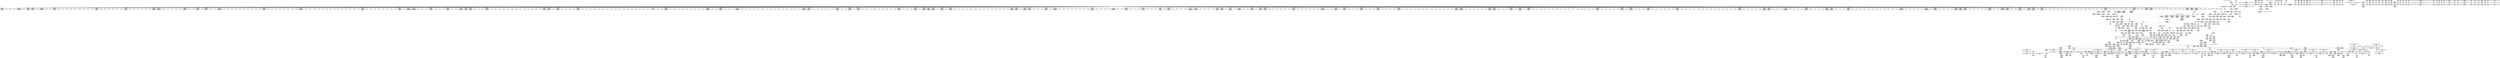 digraph {
	CE0x3fd9ff0 [shape=record,shape=Mrecord,label="{CE0x3fd9ff0|COLLAPSED:_GCMRE___llvm_gcov_ctr131_internal_global_2_x_i64_zeroinitializer:_elem_0:default:}"]
	CE0x3f64390 [shape=record,shape=Mrecord,label="{CE0x3f64390|dentry_has_perm:tmp3|*SummSource*}"]
	CE0x3fb59c0 [shape=record,shape=Mrecord,label="{CE0x3fb59c0|104:_%struct.inode*,_:_CRE_308,309_}"]
	CE0x3fd81d0 [shape=record,shape=Mrecord,label="{CE0x3fd81d0|i32_4|*Constant*}"]
	CE0x3ff2d40 [shape=record,shape=Mrecord,label="{CE0x3ff2d40|12:_i32,_56:_i8*,_:_CRE_619,620_}"]
	CE0x3f6eae0 [shape=record,shape=Mrecord,label="{CE0x3f6eae0|i1_true|*Constant*|*SummSink*}"]
	CE0x3fe8f60 [shape=record,shape=Mrecord,label="{CE0x3fe8f60|12:_i32,_56:_i8*,_:_CRE_336,344_|*MultipleSource*|Function::inode_has_perm&Arg::inode::|*LoadInst*|security/selinux/hooks.c,1627|security/selinux/hooks.c,1611}"]
	CE0x3fe09a0 [shape=record,shape=Mrecord,label="{CE0x3fe09a0|12:_i32,_56:_i8*,_:_CRE_172,173_}"]
	CE0x3f690a0 [shape=record,shape=Mrecord,label="{CE0x3f690a0|_ret_i32_%call,_!dbg_!27723|security/selinux/hooks.c,1632|*SummSink*}"]
	CE0x3fe49a0 [shape=record,shape=Mrecord,label="{CE0x3fe49a0|12:_i32,_56:_i8*,_:_CRE_257,258_}"]
	CE0x3f678d0 [shape=record,shape=Mrecord,label="{CE0x3f678d0|dentry_has_perm:cred|Function::dentry_has_perm&Arg::cred::|*SummSink*}"]
	CE0x3fca100 [shape=record,shape=Mrecord,label="{CE0x3fca100|__validate_creds:lnot.ext|include/linux/cred.h,173|*SummSource*}"]
	CE0x3ffcce0 [shape=record,shape=Mrecord,label="{CE0x3ffcce0|12:_i32,_56:_i8*,_:_CRE_968,976_|*MultipleSource*|Function::inode_has_perm&Arg::inode::|*LoadInst*|security/selinux/hooks.c,1627|security/selinux/hooks.c,1611}"]
	CE0x3fcb5a0 [shape=record,shape=Mrecord,label="{CE0x3fcb5a0|dentry_has_perm:d_inode|security/selinux/hooks.c,1627|*SummSource*}"]
	CE0x3ff4f60 [shape=record,shape=Mrecord,label="{CE0x3ff4f60|12:_i32,_56:_i8*,_:_CRE_736,740_|*MultipleSource*|Function::inode_has_perm&Arg::inode::|*LoadInst*|security/selinux/hooks.c,1627|security/selinux/hooks.c,1611}"]
	CE0x402c700 [shape=record,shape=Mrecord,label="{CE0x402c700|cred_sid:bb|*SummSink*}"]
	CE0x3ffb810 [shape=record,shape=Mrecord,label="{CE0x3ffb810|12:_i32,_56:_i8*,_:_CRE_924,925_}"]
	CE0x3fb8060 [shape=record,shape=Mrecord,label="{CE0x3fb8060|i64*_getelementptr_inbounds_(_2_x_i64_,_2_x_i64_*___llvm_gcov_ctr153,_i64_0,_i64_1)|*Constant*}"]
	CE0x3fb8140 [shape=record,shape=Mrecord,label="{CE0x3fb8140|_call_void___validate_creds(%struct.cred*_%cred,_i8*_getelementptr_inbounds_(_25_x_i8_,_25_x_i8_*_.str3,_i32_0,_i32_0),_i32_1609)_#10,_!dbg_!27719|security/selinux/hooks.c,1609|*SummSource*}"]
	CE0x3f7c9d0 [shape=record,shape=Mrecord,label="{CE0x3f7c9d0|i64*_getelementptr_inbounds_(_11_x_i64_,_11_x_i64_*___llvm_gcov_ctr239,_i64_0,_i64_9)|*Constant*|*SummSink*}"]
	CE0x3fc7fb0 [shape=record,shape=Mrecord,label="{CE0x3fc7fb0|inode_has_perm:do.body}"]
	CE0x3f8c260 [shape=record,shape=Mrecord,label="{CE0x3f8c260|_ret_i32_%retval.0,_!dbg_!27739|security/selinux/hooks.c,1618}"]
	CE0x3fe1d50 [shape=record,shape=Mrecord,label="{CE0x3fe1d50|12:_i32,_56:_i8*,_:_CRE_193,194_}"]
	CE0x3f6e220 [shape=record,shape=Mrecord,label="{CE0x3f6e220|selinux_inode_getxattr:tmp14|security/selinux/hooks.c,3041}"]
	CE0x3fe69b0 [shape=record,shape=Mrecord,label="{CE0x3fe69b0|12:_i32,_56:_i8*,_:_CRE_284,285_}"]
	CE0x4002cb0 [shape=record,shape=Mrecord,label="{CE0x4002cb0|cred_sid:cred|Function::cred_sid&Arg::cred::|*SummSource*}"]
	CE0x3fdaaf0 [shape=record,shape=Mrecord,label="{CE0x3fdaaf0|0:_i32,_4:_i32,_8:_i32,_12:_i32,_:_CMRE_20,24_|*MultipleSource*|security/selinux/hooks.c,196|security/selinux/hooks.c,197|*LoadInst*|security/selinux/hooks.c,196}"]
	CE0x3ff0e60 [shape=record,shape=Mrecord,label="{CE0x3ff0e60|12:_i32,_56:_i8*,_:_CRE_593,594_}"]
	CE0x3fd7070 [shape=record,shape=Mrecord,label="{CE0x3fd7070|104:_%struct.inode*,_:_CRE_88,89_}"]
	CE0x3ff1b70 [shape=record,shape=Mrecord,label="{CE0x3ff1b70|12:_i32,_56:_i8*,_:_CRE_604,605_}"]
	CE0x3f63aa0 [shape=record,shape=Mrecord,label="{CE0x3f63aa0|12:_i32,_56:_i8*,_:_CRE_153,154_}"]
	CE0x3fd7dd0 [shape=record,shape=Mrecord,label="{CE0x3fd7dd0|dentry_has_perm:tmp|*SummSink*}"]
	CE0x3ffa770 [shape=record,shape=Mrecord,label="{CE0x3ffa770|12:_i32,_56:_i8*,_:_CRE_910,911_}"]
	CE0x3fb8e00 [shape=record,shape=Mrecord,label="{CE0x3fb8e00|_call_void_mcount()_#3}"]
	CE0x3f68cf0 [shape=record,shape=Mrecord,label="{CE0x3f68cf0|dentry_has_perm:av|Function::dentry_has_perm&Arg::av::|*SummSink*}"]
	CE0x3ff3460 [shape=record,shape=Mrecord,label="{CE0x3ff3460|12:_i32,_56:_i8*,_:_CRE_632,640_|*MultipleSource*|Function::inode_has_perm&Arg::inode::|*LoadInst*|security/selinux/hooks.c,1627|security/selinux/hooks.c,1611}"]
	CE0x4008920 [shape=record,shape=Mrecord,label="{CE0x4008920|__validate_creds:if.then}"]
	CE0x3fed720 [shape=record,shape=Mrecord,label="{CE0x3fed720|12:_i32,_56:_i8*,_:_CRE_540,544_|*MultipleSource*|Function::inode_has_perm&Arg::inode::|*LoadInst*|security/selinux/hooks.c,1627|security/selinux/hooks.c,1611}"]
	CE0x3fcfe80 [shape=record,shape=Mrecord,label="{CE0x3fcfe80|12:_i32,_56:_i8*,_:_CRE_24,32_|*MultipleSource*|Function::inode_has_perm&Arg::inode::|*LoadInst*|security/selinux/hooks.c,1627|security/selinux/hooks.c,1611}"]
	CE0x3fcb360 [shape=record,shape=Mrecord,label="{CE0x3fcb360|i32_0|*Constant*}"]
	CE0x400d850 [shape=record,shape=Mrecord,label="{CE0x400d850|i64_4|*Constant*}"]
	CE0x3f699a0 [shape=record,shape=Mrecord,label="{CE0x3f699a0|104:_%struct.inode*,_:_CRE_175,176_}"]
	CE0x3fca2f0 [shape=record,shape=Mrecord,label="{CE0x3fca2f0|__validate_creds:lnot.ext|include/linux/cred.h,173|*SummSink*}"]
	CE0x3fd2920 [shape=record,shape=Mrecord,label="{CE0x3fd2920|12:_i32,_56:_i8*,_:_CRE_140,141_}"]
	CE0x3ff7b80 [shape=record,shape=Mrecord,label="{CE0x3ff7b80|12:_i32,_56:_i8*,_:_CRE_873,874_}"]
	CE0x3f81290 [shape=record,shape=Mrecord,label="{CE0x3f81290|inode_has_perm:entry}"]
	CE0x3fe1990 [shape=record,shape=Mrecord,label="{CE0x3fe1990|12:_i32,_56:_i8*,_:_CRE_189,190_}"]
	CE0x3fdfb40 [shape=record,shape=Mrecord,label="{CE0x3fdfb40|cred_sid:tmp1|*SummSink*}"]
	CE0x3fd3ad0 [shape=record,shape=Mrecord,label="{CE0x3fd3ad0|i8_10|*Constant*|*SummSink*}"]
	CE0x3fe07c0 [shape=record,shape=Mrecord,label="{CE0x3fe07c0|12:_i32,_56:_i8*,_:_CRE_170,171_}"]
	CE0x3fb4760 [shape=record,shape=Mrecord,label="{CE0x3fb4760|104:_%struct.inode*,_:_CRE_162,163_}"]
	CE0x3ff53a0 [shape=record,shape=Mrecord,label="{CE0x3ff53a0|12:_i32,_56:_i8*,_:_CRE_752,756_|*MultipleSource*|Function::inode_has_perm&Arg::inode::|*LoadInst*|security/selinux/hooks.c,1627|security/selinux/hooks.c,1611}"]
	CE0x3fe14e0 [shape=record,shape=Mrecord,label="{CE0x3fe14e0|12:_i32,_56:_i8*,_:_CRE_184,185_}"]
	CE0x3ffd5e0 [shape=record,shape=Mrecord,label="{CE0x3ffd5e0|12:_i32,_56:_i8*,_:_CRE_980,981_}"]
	CE0x3fe7460 [shape=record,shape=Mrecord,label="{CE0x3fe7460|12:_i32,_56:_i8*,_:_CRE_293,294_}"]
	CE0x3f72b00 [shape=record,shape=Mrecord,label="{CE0x3f72b00|_call_void_mcount()_#3|*SummSink*}"]
	CE0x3f80ae0 [shape=record,shape=Mrecord,label="{CE0x3f80ae0|dentry_has_perm:call|security/selinux/hooks.c,1632|*SummSink*}"]
	CE0x3fb3e10 [shape=record,shape=Mrecord,label="{CE0x3fb3e10|get_current:tmp4|./arch/x86/include/asm/current.h,14|*SummSource*}"]
	CE0x3f78640 [shape=record,shape=Mrecord,label="{CE0x3f78640|104:_%struct.inode*,_:_CRE_224,232_|*MultipleSource*|Function::selinux_inode_getxattr&Arg::dentry::|Function::dentry_has_perm&Arg::dentry::|security/selinux/hooks.c,1627}"]
	CE0x3fcd9c0 [shape=record,shape=Mrecord,label="{CE0x3fcd9c0|__validate_creds:cred|Function::__validate_creds&Arg::cred::}"]
	CE0x3fb2150 [shape=record,shape=Mrecord,label="{CE0x3fb2150|104:_%struct.inode*,_:_CRE_152,153_}"]
	CE0x3fed310 [shape=record,shape=Mrecord,label="{CE0x3fed310|12:_i32,_56:_i8*,_:_CRE_528,536_|*MultipleSource*|Function::inode_has_perm&Arg::inode::|*LoadInst*|security/selinux/hooks.c,1627|security/selinux/hooks.c,1611}"]
	CE0x3feaad0 [shape=record,shape=Mrecord,label="{CE0x3feaad0|12:_i32,_56:_i8*,_:_CRE_448,456_|*MultipleSource*|Function::inode_has_perm&Arg::inode::|*LoadInst*|security/selinux/hooks.c,1627|security/selinux/hooks.c,1611}"]
	CE0x3fe5450 [shape=record,shape=Mrecord,label="{CE0x3fe5450|12:_i32,_56:_i8*,_:_CRE_266,267_}"]
	CE0x3f66cf0 [shape=record,shape=Mrecord,label="{CE0x3f66cf0|GLOBAL:dentry_has_perm|*Constant*}"]
	CE0x3f789c0 [shape=record,shape=Mrecord,label="{CE0x3f789c0|104:_%struct.inode*,_:_CRE_248,256_|*MultipleSource*|Function::selinux_inode_getxattr&Arg::dentry::|Function::dentry_has_perm&Arg::dentry::|security/selinux/hooks.c,1627}"]
	CE0x3fd8f00 [shape=record,shape=Mrecord,label="{CE0x3fd8f00|__validate_creds:conv|include/linux/cred.h,173}"]
	CE0x3fe3dc0 [shape=record,shape=Mrecord,label="{CE0x3fe3dc0|12:_i32,_56:_i8*,_:_CRE_247,248_}"]
	CE0x4002d20 [shape=record,shape=Mrecord,label="{CE0x4002d20|cred_sid:cred|Function::cred_sid&Arg::cred::|*SummSink*}"]
	CE0x4011a10 [shape=record,shape=Mrecord,label="{CE0x4011a10|inode_has_perm:tobool|security/selinux/hooks.c,1611}"]
	CE0x3ff9cc0 [shape=record,shape=Mrecord,label="{CE0x3ff9cc0|12:_i32,_56:_i8*,_:_CRE_901,902_}"]
	CE0x3ff6c90 [shape=record,shape=Mrecord,label="{CE0x3ff6c90|12:_i32,_56:_i8*,_:_CRE_856,864_|*MultipleSource*|Function::inode_has_perm&Arg::inode::|*LoadInst*|security/selinux/hooks.c,1627|security/selinux/hooks.c,1611}"]
	CE0x3fec000 [shape=record,shape=Mrecord,label="{CE0x3fec000|12:_i32,_56:_i8*,_:_CRE_483,484_}"]
	CE0x3fec260 [shape=record,shape=Mrecord,label="{CE0x3fec260|12:_i32,_56:_i8*,_:_CRE_485,486_}"]
	CE0x3fe22f0 [shape=record,shape=Mrecord,label="{CE0x3fe22f0|12:_i32,_56:_i8*,_:_CRE_199,200_}"]
	CE0x3fb3000 [shape=record,shape=Mrecord,label="{CE0x3fb3000|104:_%struct.inode*,_:_CRE_206,207_}"]
	CE0x3f96eb0 [shape=record,shape=Mrecord,label="{CE0x3f96eb0|GLOBAL:get_current|*Constant*}"]
	CE0x3f66ad0 [shape=record,shape=Mrecord,label="{CE0x3f66ad0|selinux_inode_getxattr:call5|security/selinux/hooks.c,3043|*SummSink*}"]
	CE0x3f6fec0 [shape=record,shape=Mrecord,label="{CE0x3f6fec0|selinux_inode_getxattr:tmp9|security/selinux/hooks.c,3041|*SummSink*}"]
	CE0x3f6a3f0 [shape=record,shape=Mrecord,label="{CE0x3f6a3f0|104:_%struct.inode*,_:_CRE_186,187_}"]
	CE0x400a020 [shape=record,shape=Mrecord,label="{CE0x400a020|avc_has_perm:tclass|Function::avc_has_perm&Arg::tclass::|*SummSink*}"]
	CE0x3f78550 [shape=record,shape=Mrecord,label="{CE0x3f78550|104:_%struct.inode*,_:_CRE_223,224_}"]
	CE0x3f6a6c0 [shape=record,shape=Mrecord,label="{CE0x3f6a6c0|104:_%struct.inode*,_:_CRE_189,190_}"]
	CE0x3f63410 [shape=record,shape=Mrecord,label="{CE0x3f63410|12:_i32,_56:_i8*,_:_CRE_146,147_}"]
	CE0x3f6dcd0 [shape=record,shape=Mrecord,label="{CE0x3f6dcd0|inode_has_perm:if.end|*SummSource*}"]
	CE0x402b880 [shape=record,shape=Mrecord,label="{CE0x402b880|i64*_getelementptr_inbounds_(_5_x_i64_,_5_x_i64_*___llvm_gcov_ctr155,_i64_0,_i64_4)|*Constant*|*SummSink*}"]
	CE0x3fb4580 [shape=record,shape=Mrecord,label="{CE0x3fb4580|104:_%struct.inode*,_:_CRE_160,161_}"]
	CE0x3f86dd0 [shape=record,shape=Mrecord,label="{CE0x3f86dd0|selinux_inode_getxattr:tmp1}"]
	CE0x3fbe180 [shape=record,shape=Mrecord,label="{CE0x3fbe180|GLOBAL:__invalid_creds|*Constant*}"]
	CE0x3f8afd0 [shape=record,shape=Mrecord,label="{CE0x3f8afd0|GLOBAL:__llvm_gcov_ctr239|Global_var:__llvm_gcov_ctr239}"]
	CE0x3ff4d10 [shape=record,shape=Mrecord,label="{CE0x3ff4d10|12:_i32,_56:_i8*,_:_CRE_728,736_|*MultipleSource*|Function::inode_has_perm&Arg::inode::|*LoadInst*|security/selinux/hooks.c,1627|security/selinux/hooks.c,1611}"]
	CE0x3fe82a0 [shape=record,shape=Mrecord,label="{CE0x3fe82a0|12:_i32,_56:_i8*,_:_CRE_305,306_}"]
	CE0x3ffb480 [shape=record,shape=Mrecord,label="{CE0x3ffb480|12:_i32,_56:_i8*,_:_CRE_921,922_}"]
	CE0x3f88510 [shape=record,shape=Mrecord,label="{CE0x3f88510|selinux_inode_getxattr:tmp7|security/selinux/hooks.c,3041}"]
	CE0x3fee4d0 [shape=record,shape=Mrecord,label="{CE0x3fee4d0|12:_i32,_56:_i8*,_:_CRE_558,559_}"]
	CE0x3fe6fa0 [shape=record,shape=Mrecord,label="{CE0x3fe6fa0|12:_i32,_56:_i8*,_:_CRE_289,290_}"]
	CE0x3fd0ae0 [shape=record,shape=Mrecord,label="{CE0x3fd0ae0|COLLAPSED:_GCMRE___llvm_gcov_ctr155_internal_global_5_x_i64_zeroinitializer:_elem_0:default:}"]
	CE0x3fcc030 [shape=record,shape=Mrecord,label="{CE0x3fcc030|_call_void_mcount()_#3}"]
	CE0x400b5b0 [shape=record,shape=Mrecord,label="{CE0x400b5b0|inode_has_perm:and|security/selinux/hooks.c,1611|*SummSource*}"]
	CE0x3fba6c0 [shape=record,shape=Mrecord,label="{CE0x3fba6c0|inode_has_perm:call4|security/selinux/hooks.c,1617|*SummSource*}"]
	CE0x3fb4940 [shape=record,shape=Mrecord,label="{CE0x3fb4940|104:_%struct.inode*,_:_CRE_164,165_}"]
	CE0x400ead0 [shape=record,shape=Mrecord,label="{CE0x400ead0|GLOBAL:__llvm_gcov_ctr154|Global_var:__llvm_gcov_ctr154}"]
	CE0x3f715d0 [shape=record,shape=Mrecord,label="{CE0x3f715d0|selinux_inode_getxattr:tmp1|*SummSink*}"]
	CE0x3fb5c00 [shape=record,shape=Mrecord,label="{CE0x3fb5c00|104:_%struct.inode*,_:_CRE_311,312_}"]
	CE0x3fba960 [shape=record,shape=Mrecord,label="{CE0x3fba960|i32_(i32,_i32,_i16,_i32,_%struct.common_audit_data*)*_bitcast_(i32_(i32,_i32,_i16,_i32,_%struct.common_audit_data.495*)*_avc_has_perm_to_i32_(i32,_i32,_i16,_i32,_%struct.common_audit_data*)*)|*Constant*}"]
	CE0x3f71c00 [shape=record,shape=Mrecord,label="{CE0x3f71c00|i64*_getelementptr_inbounds_(_11_x_i64_,_11_x_i64_*___llvm_gcov_ctr239,_i64_0,_i64_10)|*Constant*|*SummSource*}"]
	CE0x3feccb0 [shape=record,shape=Mrecord,label="{CE0x3feccb0|12:_i32,_56:_i8*,_:_CRE_508,512_|*MultipleSource*|Function::inode_has_perm&Arg::inode::|*LoadInst*|security/selinux/hooks.c,1627|security/selinux/hooks.c,1611}"]
	CE0x3f98990 [shape=record,shape=Mrecord,label="{CE0x3f98990|i32_78|*Constant*|*SummSource*}"]
	CE0x3fd2100 [shape=record,shape=Mrecord,label="{CE0x3fd2100|GLOBAL:creds_are_invalid|*Constant*|*SummSource*}"]
	CE0x3fe7590 [shape=record,shape=Mrecord,label="{CE0x3fe7590|12:_i32,_56:_i8*,_:_CRE_294,295_}"]
	CE0x3ffab00 [shape=record,shape=Mrecord,label="{CE0x3ffab00|12:_i32,_56:_i8*,_:_CRE_913,914_}"]
	CE0x400a400 [shape=record,shape=Mrecord,label="{CE0x400a400|avc_has_perm:requested|Function::avc_has_perm&Arg::requested::}"]
	CE0x3fec130 [shape=record,shape=Mrecord,label="{CE0x3fec130|12:_i32,_56:_i8*,_:_CRE_484,485_}"]
	CE0x3fe7920 [shape=record,shape=Mrecord,label="{CE0x3fe7920|12:_i32,_56:_i8*,_:_CRE_297,298_}"]
	CE0x3fe1b70 [shape=record,shape=Mrecord,label="{CE0x3fe1b70|12:_i32,_56:_i8*,_:_CRE_191,192_}"]
	CE0x3fe56b0 [shape=record,shape=Mrecord,label="{CE0x3fe56b0|12:_i32,_56:_i8*,_:_CRE_268,269_}"]
	CE0x4005fe0 [shape=record,shape=Mrecord,label="{CE0x4005fe0|inode_has_perm:tmp17|security/selinux/hooks.c,1617}"]
	CE0x3f64f20 [shape=record,shape=Mrecord,label="{CE0x3f64f20|inode_has_perm:if.then}"]
	CE0x400c180 [shape=record,shape=Mrecord,label="{CE0x400c180|inode_has_perm:lnot|security/selinux/hooks.c,1611|*SummSink*}"]
	CE0x3ff5180 [shape=record,shape=Mrecord,label="{CE0x3ff5180|12:_i32,_56:_i8*,_:_CRE_744,752_|*MultipleSource*|Function::inode_has_perm&Arg::inode::|*LoadInst*|security/selinux/hooks.c,1627|security/selinux/hooks.c,1611}"]
	CE0x3f66fd0 [shape=record,shape=Mrecord,label="{CE0x3f66fd0|dentry_has_perm:entry}"]
	CE0x3f99120 [shape=record,shape=Mrecord,label="{CE0x3f99120|selinux_inode_getxattr:tmp21|security/selinux/hooks.c,3041}"]
	CE0x3fc43e0 [shape=record,shape=Mrecord,label="{CE0x3fc43e0|__validate_creds:lnot|include/linux/cred.h,173|*SummSink*}"]
	CE0x3fd6e10 [shape=record,shape=Mrecord,label="{CE0x3fd6e10|104:_%struct.inode*,_:_CRE_72,80_|*MultipleSource*|Function::selinux_inode_getxattr&Arg::dentry::|Function::dentry_has_perm&Arg::dentry::|security/selinux/hooks.c,1627}"]
	CE0x3fb60b0 [shape=record,shape=Mrecord,label="{CE0x3fb60b0|104:_%struct.inode*,_:_CRE_316,317_}"]
	CE0x3fe13f0 [shape=record,shape=Mrecord,label="{CE0x3fe13f0|12:_i32,_56:_i8*,_:_CRE_183,184_}"]
	CE0x3f98310 [shape=record,shape=Mrecord,label="{CE0x3f98310|_ret_%struct.task_struct*_%tmp4,_!dbg_!27714|./arch/x86/include/asm/current.h,14}"]
	CE0x3fe4020 [shape=record,shape=Mrecord,label="{CE0x3fe4020|12:_i32,_56:_i8*,_:_CRE_249,250_}"]
	CE0x3fd74d0 [shape=record,shape=Mrecord,label="{CE0x3fd74d0|get_current:tmp3|*SummSource*}"]
	CE0x3fc84f0 [shape=record,shape=Mrecord,label="{CE0x3fc84f0|__validate_creds:tmp5|include/linux/cred.h,173|*SummSink*}"]
	CE0x40101c0 [shape=record,shape=Mrecord,label="{CE0x40101c0|inode_has_perm:tmp10|security/selinux/hooks.c,1611|*SummSource*}"]
	CE0x4007fb0 [shape=record,shape=Mrecord,label="{CE0x4007fb0|inode_has_perm:tmp20|security/selinux/hooks.c,1618}"]
	CE0x3f942f0 [shape=record,shape=Mrecord,label="{CE0x3f942f0|selinux_inode_getxattr:tmp18|security/selinux/hooks.c,3041|*SummSink*}"]
	CE0x3fcf1b0 [shape=record,shape=Mrecord,label="{CE0x3fcf1b0|inode_has_perm:bb|*SummSink*}"]
	CE0x4006a00 [shape=record,shape=Mrecord,label="{CE0x4006a00|_ret_i32_%retval.0,_!dbg_!27728|security/selinux/avc.c,775|*SummSource*}"]
	CE0x3fb61a0 [shape=record,shape=Mrecord,label="{CE0x3fb61a0|104:_%struct.inode*,_:_CRE_317,318_}"]
	CE0x3fcea70 [shape=record,shape=Mrecord,label="{CE0x3fcea70|i8*_getelementptr_inbounds_(_25_x_i8_,_25_x_i8_*_.str3,_i32_0,_i32_0)|*Constant*}"]
	CE0x3fbea90 [shape=record,shape=Mrecord,label="{CE0x3fbea90|GLOBAL:__invalid_creds|*Constant*|*SummSink*}"]
	CE0x4007120 [shape=record,shape=Mrecord,label="{CE0x4007120|inode_has_perm:retval.0|*SummSource*}"]
	CE0x3f70610 [shape=record,shape=Mrecord,label="{CE0x3f70610|i64_0|*Constant*}"]
	CE0x3fc7f40 [shape=record,shape=Mrecord,label="{CE0x3fc7f40|inode_has_perm:do.end|*SummSink*}"]
	CE0x3fb5de0 [shape=record,shape=Mrecord,label="{CE0x3fb5de0|104:_%struct.inode*,_:_CRE_313,314_}"]
	CE0x3fceeb0 [shape=record,shape=Mrecord,label="{CE0x3fceeb0|i64*_getelementptr_inbounds_(_2_x_i64_,_2_x_i64_*___llvm_gcov_ctr131,_i64_0,_i64_1)|*Constant*}"]
	CE0x3ffdc70 [shape=record,shape=Mrecord,label="{CE0x3ffdc70|12:_i32,_56:_i8*,_:_CRE_992,1000_|*MultipleSource*|Function::inode_has_perm&Arg::inode::|*LoadInst*|security/selinux/hooks.c,1627|security/selinux/hooks.c,1611}"]
	CE0x3f81120 [shape=record,shape=Mrecord,label="{CE0x3f81120|GLOBAL:inode_has_perm|*Constant*|*SummSink*}"]
	CE0x3ff30d0 [shape=record,shape=Mrecord,label="{CE0x3ff30d0|12:_i32,_56:_i8*,_:_CRE_622,623_}"]
	CE0x3fb5950 [shape=record,shape=Mrecord,label="{CE0x3fb5950|104:_%struct.inode*,_:_CRE_307,308_}"]
	CE0x3f82870 [shape=record,shape=Mrecord,label="{CE0x3f82870|i64*_getelementptr_inbounds_(_11_x_i64_,_11_x_i64_*___llvm_gcov_ctr239,_i64_0,_i64_9)|*Constant*}"]
	CE0x3fed0f0 [shape=record,shape=Mrecord,label="{CE0x3fed0f0|12:_i32,_56:_i8*,_:_CRE_520,528_|*MultipleSource*|Function::inode_has_perm&Arg::inode::|*LoadInst*|security/selinux/hooks.c,1627|security/selinux/hooks.c,1611}"]
	CE0x4006880 [shape=record,shape=Mrecord,label="{CE0x4006880|avc_has_perm:auditdata|Function::avc_has_perm&Arg::auditdata::|*SummSink*}"]
	CE0x3fd4140 [shape=record,shape=Mrecord,label="{CE0x3fd4140|dentry_has_perm:dentry1|security/selinux/hooks.c,1631}"]
	CE0x3ff0150 [shape=record,shape=Mrecord,label="{CE0x3ff0150|12:_i32,_56:_i8*,_:_CRE_582,583_}"]
	CE0x3ffc8b0 [shape=record,shape=Mrecord,label="{CE0x3ffc8b0|12:_i32,_56:_i8*,_:_CRE_952,960_|*MultipleSource*|Function::inode_has_perm&Arg::inode::|*LoadInst*|security/selinux/hooks.c,1627|security/selinux/hooks.c,1611}"]
	CE0x3ff11f0 [shape=record,shape=Mrecord,label="{CE0x3ff11f0|12:_i32,_56:_i8*,_:_CRE_596,597_}"]
	CE0x3fbdbf0 [shape=record,shape=Mrecord,label="{CE0x3fbdbf0|__validate_creds:tmp7|include/linux/cred.h,174}"]
	CE0x3fb30f0 [shape=record,shape=Mrecord,label="{CE0x3fb30f0|104:_%struct.inode*,_:_CRE_207,208_}"]
	CE0x4025dc0 [shape=record,shape=Mrecord,label="{CE0x4025dc0|i32_3|*Constant*}"]
	CE0x3fc5730 [shape=record,shape=Mrecord,label="{CE0x3fc5730|__validate_creds:tmp|*SummSink*}"]
	CE0x3f79130 [shape=record,shape=Mrecord,label="{CE0x3f79130|104:_%struct.inode*,_:_CRE_288,296_|*MultipleSource*|Function::selinux_inode_getxattr&Arg::dentry::|Function::dentry_has_perm&Arg::dentry::|security/selinux/hooks.c,1627}"]
	CE0x3fee600 [shape=record,shape=Mrecord,label="{CE0x3fee600|12:_i32,_56:_i8*,_:_CRE_559,560_}"]
	CE0x4009330 [shape=record,shape=Mrecord,label="{CE0x4009330|i64_0|*Constant*}"]
	CE0x400d710 [shape=record,shape=Mrecord,label="{CE0x400d710|inode_has_perm:expval|security/selinux/hooks.c,1611}"]
	CE0x3f81750 [shape=record,shape=Mrecord,label="{CE0x3f81750|inode_has_perm:cred|Function::inode_has_perm&Arg::cred::|*SummSource*}"]
	CE0x402e400 [shape=record,shape=Mrecord,label="{CE0x402e400|__validate_creds:tmp9|include/linux/cred.h,175}"]
	CE0x3f710d0 [shape=record,shape=Mrecord,label="{CE0x3f710d0|selinux_inode_getxattr:if.then}"]
	CE0x3f839b0 [shape=record,shape=Mrecord,label="{CE0x3f839b0|i32_5|*Constant*|*SummSink*}"]
	CE0x400cf00 [shape=record,shape=Mrecord,label="{CE0x400cf00|GLOBAL:llvm.expect.i64|*Constant*}"]
	CE0x3fe0130 [shape=record,shape=Mrecord,label="{CE0x3fe0130|12:_i32,_56:_i8*,_:_CRE_163,164_}"]
	CE0x3f97330 [shape=record,shape=Mrecord,label="{CE0x3f97330|GLOBAL:get_current|*Constant*|*SummSink*}"]
	CE0x3f84cc0 [shape=record,shape=Mrecord,label="{CE0x3f84cc0|selinux_inode_getxattr:tmp5|security/selinux/hooks.c,3041|*SummSink*}"]
	CE0x3f7cee0 [shape=record,shape=Mrecord,label="{CE0x3f7cee0|selinux_inode_getxattr:tobool|security/selinux/hooks.c,3041|*SummSource*}"]
	CE0x4009980 [shape=record,shape=Mrecord,label="{CE0x4009980|__validate_creds:if.then|*SummSink*}"]
	CE0x3ffa180 [shape=record,shape=Mrecord,label="{CE0x3ffa180|12:_i32,_56:_i8*,_:_CRE_905,906_}"]
	CE0x3fe5b70 [shape=record,shape=Mrecord,label="{CE0x3fe5b70|12:_i32,_56:_i8*,_:_CRE_272,273_}"]
	CE0x3f68ac0 [shape=record,shape=Mrecord,label="{CE0x3f68ac0|dentry_has_perm:av|Function::dentry_has_perm&Arg::av::}"]
	CE0x4010ef0 [shape=record,shape=Mrecord,label="{CE0x4010ef0|inode_has_perm:tmp11|security/selinux/hooks.c,1612}"]
	CE0x3fe7f10 [shape=record,shape=Mrecord,label="{CE0x3fe7f10|12:_i32,_56:_i8*,_:_CRE_302,303_}"]
	CE0x3f932a0 [shape=record,shape=Mrecord,label="{CE0x3f932a0|dentry_has_perm:type|security/selinux/hooks.c,1630|*SummSink*}"]
	CE0x3ff8890 [shape=record,shape=Mrecord,label="{CE0x3ff8890|12:_i32,_56:_i8*,_:_CRE_884,885_}"]
	CE0x4002960 [shape=record,shape=Mrecord,label="{CE0x4002960|cred_sid:entry|*SummSource*}"]
	CE0x3fd1a50 [shape=record,shape=Mrecord,label="{CE0x3fd1a50|inode_has_perm:tmp2|*SummSource*}"]
	CE0x3feb790 [shape=record,shape=Mrecord,label="{CE0x3feb790|12:_i32,_56:_i8*,_:_CRE_475,476_}"]
	CE0x3f960f0 [shape=record,shape=Mrecord,label="{CE0x3f960f0|inode_has_perm:tmp14|security/selinux/hooks.c,1614|*SummSink*}"]
	CE0x3f6f030 [shape=record,shape=Mrecord,label="{CE0x3f6f030|selinux_inode_getxattr:do.body|*SummSource*}"]
	CE0x3f818d0 [shape=record,shape=Mrecord,label="{CE0x3f818d0|inode_has_perm:inode|Function::inode_has_perm&Arg::inode::}"]
	CE0x3f7f870 [shape=record,shape=Mrecord,label="{CE0x3f7f870|selinux_inode_getxattr:do.end|*SummSource*}"]
	CE0x3f6e9b0 [shape=record,shape=Mrecord,label="{CE0x3f6e9b0|i1_true|*Constant*|*SummSource*}"]
	CE0x3fc8370 [shape=record,shape=Mrecord,label="{CE0x3fc8370|__validate_creds:tmp5|include/linux/cred.h,173|*SummSource*}"]
	CE0x3f69a90 [shape=record,shape=Mrecord,label="{CE0x3f69a90|104:_%struct.inode*,_:_CRE_176,177_}"]
	CE0x3f7b1c0 [shape=record,shape=Mrecord,label="{CE0x3f7b1c0|i8*_getelementptr_inbounds_(_25_x_i8_,_25_x_i8_*_.str3,_i32_0,_i32_0)|*Constant*|*SummSink*}"]
	CE0x3fef1e0 [shape=record,shape=Mrecord,label="{CE0x3fef1e0|12:_i32,_56:_i8*,_:_CRE_569,570_}"]
	CE0x3f5f500 [shape=record,shape=Mrecord,label="{CE0x3f5f500|selinux_inode_getxattr:tmp12|security/selinux/hooks.c,3041|*SummSource*}"]
	CE0x3f934f0 [shape=record,shape=Mrecord,label="{CE0x3f934f0|0:_i8,_8:_%struct.dentry*,_24:_%struct.selinux_audit_data*,_:_SCMRE_0,1_|*MultipleSource*|security/selinux/hooks.c, 1628|security/selinux/hooks.c,1630}"]
	CE0x3fefa30 [shape=record,shape=Mrecord,label="{CE0x3fefa30|12:_i32,_56:_i8*,_:_CRE_576,577_}"]
	CE0x3fc7090 [shape=record,shape=Mrecord,label="{CE0x3fc7090|GLOBAL:__validate_creds|*Constant*|*SummSource*}"]
	CE0x3fd4390 [shape=record,shape=Mrecord,label="{CE0x3fd4390|dentry_has_perm:dentry1|security/selinux/hooks.c,1631|*SummSink*}"]
	CE0x3fe97b0 [shape=record,shape=Mrecord,label="{CE0x3fe97b0|12:_i32,_56:_i8*,_:_CRE_376,384_|*MultipleSource*|Function::inode_has_perm&Arg::inode::|*LoadInst*|security/selinux/hooks.c,1627|security/selinux/hooks.c,1611}"]
	CE0x3fc5080 [shape=record,shape=Mrecord,label="{CE0x3fc5080|inode_has_perm:tmp1}"]
	CE0x3fcf370 [shape=record,shape=Mrecord,label="{CE0x3fcf370|inode_has_perm:return|*SummSource*}"]
	CE0x3fb6560 [shape=record,shape=Mrecord,label="{CE0x3fb6560|dentry_has_perm:tmp4|*LoadInst*|security/selinux/hooks.c,1627|*SummSource*}"]
	CE0x3f84b90 [shape=record,shape=Mrecord,label="{CE0x3f84b90|COLLAPSED:_GCMRE___llvm_gcov_ctr98_internal_global_2_x_i64_zeroinitializer:_elem_0:default:}"]
	CE0x3fd8af0 [shape=record,shape=Mrecord,label="{CE0x3fd8af0|inode_has_perm:i_flags|security/selinux/hooks.c,1611|*SummSink*}"]
	CE0x3fedbc0 [shape=record,shape=Mrecord,label="{CE0x3fedbc0|12:_i32,_56:_i8*,_:_CRE_552,553_}"]
	CE0x3f6f740 [shape=record,shape=Mrecord,label="{CE0x3f6f740|selinux_inode_getxattr:tobool1|security/selinux/hooks.c,3041}"]
	CE0x402d850 [shape=record,shape=Mrecord,label="{CE0x402d850|cred_sid:sid|security/selinux/hooks.c,197|*SummSource*}"]
	CE0x3fc61a0 [shape=record,shape=Mrecord,label="{CE0x3fc61a0|inode_has_perm:tmp|*SummSource*}"]
	CE0x402e990 [shape=record,shape=Mrecord,label="{CE0x402e990|cred_sid:bb}"]
	CE0x3fe0f40 [shape=record,shape=Mrecord,label="{CE0x3fe0f40|12:_i32,_56:_i8*,_:_CRE_178,179_}"]
	CE0x4007a50 [shape=record,shape=Mrecord,label="{CE0x4007a50|inode_has_perm:tmp19|security/selinux/hooks.c,1618}"]
	CE0x3f6da60 [shape=record,shape=Mrecord,label="{CE0x3f6da60|inode_has_perm:do.body|*SummSource*}"]
	CE0x3fe2200 [shape=record,shape=Mrecord,label="{CE0x3fe2200|12:_i32,_56:_i8*,_:_CRE_198,199_}"]
	CE0x3f96770 [shape=record,shape=Mrecord,label="{CE0x3f96770|GLOBAL:cred_sid|*Constant*}"]
	CE0x3fd4950 [shape=record,shape=Mrecord,label="{CE0x3fd4950|GLOBAL:__llvm_gcov_ctr155|Global_var:__llvm_gcov_ctr155}"]
	CE0x3fd8020 [shape=record,shape=Mrecord,label="{CE0x3fd8020|i32_1609|*Constant*|*SummSink*}"]
	CE0x3ffba70 [shape=record,shape=Mrecord,label="{CE0x3ffba70|12:_i32,_56:_i8*,_:_CRE_926,927_}"]
	CE0x3f79c40 [shape=record,shape=Mrecord,label="{CE0x3f79c40|get_current:tmp2|*SummSink*}"]
	CE0x3fe1c60 [shape=record,shape=Mrecord,label="{CE0x3fe1c60|12:_i32,_56:_i8*,_:_CRE_192,193_}"]
	CE0x3f67e60 [shape=record,shape=Mrecord,label="{CE0x3f67e60|selinux_inode_getxattr:dentry|Function::selinux_inode_getxattr&Arg::dentry::|*SummSink*}"]
	CE0x3f70e50 [shape=record,shape=Mrecord,label="{CE0x3f70e50|selinux_inode_getxattr:tmp2}"]
	CE0x3fb35a0 [shape=record,shape=Mrecord,label="{CE0x3fb35a0|104:_%struct.inode*,_:_CRE_212,213_}"]
	CE0x3fe5ca0 [shape=record,shape=Mrecord,label="{CE0x3fe5ca0|12:_i32,_56:_i8*,_:_CRE_273,274_}"]
	CE0x3ffa050 [shape=record,shape=Mrecord,label="{CE0x3ffa050|12:_i32,_56:_i8*,_:_CRE_904,905_}"]
	CE0x4007780 [shape=record,shape=Mrecord,label="{CE0x4007780|i64*_getelementptr_inbounds_(_8_x_i64_,_8_x_i64_*___llvm_gcov_ctr154,_i64_0,_i64_7)|*Constant*|*SummSink*}"]
	CE0x3f7ce20 [shape=record,shape=Mrecord,label="{CE0x3f7ce20|selinux_inode_getxattr:tmp7|security/selinux/hooks.c,3041|*SummSink*}"]
	CE0x3fb6470 [shape=record,shape=Mrecord,label="{CE0x3fb6470|dentry_has_perm:tmp4|*LoadInst*|security/selinux/hooks.c,1627}"]
	CE0x3fd6ce0 [shape=record,shape=Mrecord,label="{CE0x3fd6ce0|104:_%struct.inode*,_:_CRE_64,72_|*MultipleSource*|Function::selinux_inode_getxattr&Arg::dentry::|Function::dentry_has_perm&Arg::dentry::|security/selinux/hooks.c,1627}"]
	CE0x3fb1dc0 [shape=record,shape=Mrecord,label="{CE0x3fb1dc0|104:_%struct.inode*,_:_CRE_148,149_}"]
	CE0x3f77ec0 [shape=record,shape=Mrecord,label="{CE0x3f77ec0|104:_%struct.inode*,_:_CRE_216,217_}"]
	CE0x3fcaa40 [shape=record,shape=Mrecord,label="{CE0x3fcaa40|get_current:tmp4|./arch/x86/include/asm/current.h,14|*SummSink*}"]
	CE0x3fb2f10 [shape=record,shape=Mrecord,label="{CE0x3fb2f10|104:_%struct.inode*,_:_CRE_205,206_}"]
	CE0x3fbabc0 [shape=record,shape=Mrecord,label="{CE0x3fbabc0|i32_(i32,_i32,_i16,_i32,_%struct.common_audit_data*)*_bitcast_(i32_(i32,_i32,_i16,_i32,_%struct.common_audit_data.495*)*_avc_has_perm_to_i32_(i32,_i32,_i16,_i32,_%struct.common_audit_data*)*)|*Constant*|*SummSource*}"]
	CE0x40261e0 [shape=record,shape=Mrecord,label="{CE0x40261e0|i32_3|*Constant*|*SummSink*}"]
	CE0x3fe5580 [shape=record,shape=Mrecord,label="{CE0x3fe5580|12:_i32,_56:_i8*,_:_CRE_267,268_}"]
	CE0x3f87a10 [shape=record,shape=Mrecord,label="{CE0x3f87a10|i64_4|*Constant*|*SummSource*}"]
	CE0x3f672c0 [shape=record,shape=Mrecord,label="{CE0x3f672c0|GLOBAL:dentry_has_perm|*Constant*|*SummSink*}"]
	CE0x3f5cc60 [shape=record,shape=Mrecord,label="{CE0x3f5cc60|i64_3|*Constant*|*SummSink*}"]
	CE0x3fc2910 [shape=record,shape=Mrecord,label="{CE0x3fc2910|i32_1609|*Constant*}"]
	CE0x3f93880 [shape=record,shape=Mrecord,label="{CE0x3f93880|get_current:tmp1|*SummSource*}"]
	CE0x3f98af0 [shape=record,shape=Mrecord,label="{CE0x3f98af0|selinux_inode_getxattr:cred4|security/selinux/hooks.c,3041}"]
	CE0x3fd24f0 [shape=record,shape=Mrecord,label="{CE0x3fd24f0|12:_i32,_56:_i8*,_:_CRE_137,138_}"]
	CE0x3f951d0 [shape=record,shape=Mrecord,label="{CE0x3f951d0|i64*_getelementptr_inbounds_(_8_x_i64_,_8_x_i64_*___llvm_gcov_ctr154,_i64_0,_i64_6)|*Constant*|*SummSource*}"]
	CE0x3f63c80 [shape=record,shape=Mrecord,label="{CE0x3f63c80|12:_i32,_56:_i8*,_:_CRE_155,156_}"]
	CE0x3fe0040 [shape=record,shape=Mrecord,label="{CE0x3fe0040|12:_i32,_56:_i8*,_:_CRE_162,163_}"]
	CE0x3fc4270 [shape=record,shape=Mrecord,label="{CE0x3fc4270|i1_true|*Constant*}"]
	CE0x3f8da00 [shape=record,shape=Mrecord,label="{CE0x3f8da00|i64*_getelementptr_inbounds_(_8_x_i64_,_8_x_i64_*___llvm_gcov_ctr154,_i64_0,_i64_2)|*Constant*|*SummSource*}"]
	CE0x402cf60 [shape=record,shape=Mrecord,label="{CE0x402cf60|cred_sid:tmp5|security/selinux/hooks.c,196|*SummSource*}"]
	CE0x3fc1b70 [shape=record,shape=Mrecord,label="{CE0x3fc1b70|__validate_creds:expval|include/linux/cred.h,173|*SummSource*}"]
	CE0x3f70300 [shape=record,shape=Mrecord,label="{CE0x3f70300|selinux_inode_getxattr:tmp10|security/selinux/hooks.c,3041|*SummSink*}"]
	CE0x3fcce80 [shape=record,shape=Mrecord,label="{CE0x3fcce80|cred_sid:tmp2|*SummSink*}"]
	CE0x3f75620 [shape=record,shape=Mrecord,label="{CE0x3f75620|i64*_getelementptr_inbounds_(_11_x_i64_,_11_x_i64_*___llvm_gcov_ctr239,_i64_0,_i64_6)|*Constant*|*SummSink*}"]
	CE0x4005170 [shape=record,shape=Mrecord,label="{CE0x4005170|28:_i32,_32:_i16,_:_CRE_32,34_|*MultipleSource*|*LoadInst*|security/selinux/hooks.c,1615|security/selinux/hooks.c,1615|security/selinux/hooks.c,1617}"]
	CE0x3fd4f10 [shape=record,shape=Mrecord,label="{CE0x3fd4f10|__validate_creds:tmp4|include/linux/cred.h,173}"]
	CE0x3ffac30 [shape=record,shape=Mrecord,label="{CE0x3ffac30|12:_i32,_56:_i8*,_:_CRE_914,915_}"]
	CE0x3fc78b0 [shape=record,shape=Mrecord,label="{CE0x3fc78b0|__validate_creds:file|Function::__validate_creds&Arg::file::}"]
	CE0x402cac0 [shape=record,shape=Mrecord,label="{CE0x402cac0|cred_sid:tmp4|*LoadInst*|security/selinux/hooks.c,196|*SummSource*}"]
	CE0x3f87bd0 [shape=record,shape=Mrecord,label="{CE0x3f87bd0|i64_4|*Constant*|*SummSink*}"]
	CE0x3f6e400 [shape=record,shape=Mrecord,label="{CE0x3f6e400|selinux_inode_getxattr:tmp14|security/selinux/hooks.c,3041|*SummSource*}"]
	CE0x3f7d490 [shape=record,shape=Mrecord,label="{CE0x3f7d490|GLOBAL:current_task|Global_var:current_task|*SummSink*}"]
	CE0x3fccda0 [shape=record,shape=Mrecord,label="{CE0x3fccda0|cred_sid:tmp2}"]
	CE0x3fe1300 [shape=record,shape=Mrecord,label="{CE0x3fe1300|12:_i32,_56:_i8*,_:_CRE_182,183_}"]
	CE0x40117d0 [shape=record,shape=Mrecord,label="{CE0x40117d0|i32_512|*Constant*|*SummSource*}"]
	CE0x3ff0740 [shape=record,shape=Mrecord,label="{CE0x3ff0740|12:_i32,_56:_i8*,_:_CRE_587,588_}"]
	CE0x3fce990 [shape=record,shape=Mrecord,label="{CE0x3fce990|__validate_creds:cred|Function::__validate_creds&Arg::cred::|*SummSink*}"]
	CE0x3febb40 [shape=record,shape=Mrecord,label="{CE0x3febb40|12:_i32,_56:_i8*,_:_CRE_479,480_}"]
	CE0x40026d0 [shape=record,shape=Mrecord,label="{CE0x40026d0|GLOBAL:cred_sid|*Constant*|*SummSink*}"]
	CE0x400be70 [shape=record,shape=Mrecord,label="{CE0x400be70|inode_has_perm:lnot|security/selinux/hooks.c,1611|*SummSource*}"]
	CE0x3fb24c0 [shape=record,shape=Mrecord,label="{CE0x3fb24c0|104:_%struct.inode*,_:_CRE_194,195_}"]
	CE0x3ff8fb0 [shape=record,shape=Mrecord,label="{CE0x3ff8fb0|12:_i32,_56:_i8*,_:_CRE_890,891_}"]
	CE0x3f83110 [shape=record,shape=Mrecord,label="{CE0x3f83110|selinux_inode_getxattr:tmp16|security/selinux/hooks.c,3041|*SummSink*}"]
	CE0x3f8f500 [shape=record,shape=Mrecord,label="{CE0x3f8f500|_call_void_mcount()_#3}"]
	CE0x3f805b0 [shape=record,shape=Mrecord,label="{CE0x3f805b0|i64_3|*Constant*|*SummSource*}"]
	CE0x3fc1a50 [shape=record,shape=Mrecord,label="{CE0x3fc1a50|__validate_creds:expval|include/linux/cred.h,173|*SummSink*}"]
	CE0x3ff7de0 [shape=record,shape=Mrecord,label="{CE0x3ff7de0|12:_i32,_56:_i8*,_:_CRE_875,876_}"]
	CE0x3fb78d0 [shape=record,shape=Mrecord,label="{CE0x3fb78d0|i64*_getelementptr_inbounds_(_2_x_i64_,_2_x_i64_*___llvm_gcov_ctr153,_i64_0,_i64_0)|*Constant*}"]
	CE0x3f64060 [shape=record,shape=Mrecord,label="{CE0x3f64060|i64*_getelementptr_inbounds_(_2_x_i64_,_2_x_i64_*___llvm_gcov_ctr153,_i64_0,_i64_0)|*Constant*|*SummSink*}"]
	CE0x4003540 [shape=record,shape=Mrecord,label="{CE0x4003540|i32_10|*Constant*|*SummSink*}"]
	CE0x3feacf0 [shape=record,shape=Mrecord,label="{CE0x3feacf0|12:_i32,_56:_i8*,_:_CRE_456,464_|*MultipleSource*|Function::inode_has_perm&Arg::inode::|*LoadInst*|security/selinux/hooks.c,1627|security/selinux/hooks.c,1611}"]
	CE0x3f7aea0 [shape=record,shape=Mrecord,label="{CE0x3f7aea0|i8*_getelementptr_inbounds_(_25_x_i8_,_25_x_i8_*_.str3,_i32_0,_i32_0)|*Constant*}"]
	CE0x3fe7200 [shape=record,shape=Mrecord,label="{CE0x3fe7200|12:_i32,_56:_i8*,_:_CRE_291,292_}"]
	CE0x3f983b0 [shape=record,shape=Mrecord,label="{CE0x3f983b0|_ret_%struct.task_struct*_%tmp4,_!dbg_!27714|./arch/x86/include/asm/current.h,14|*SummSink*}"]
	CE0x3f96600 [shape=record,shape=Mrecord,label="{CE0x3f96600|inode_has_perm:call|security/selinux/hooks.c,1614|*SummSink*}"]
	CE0x3fb3d70 [shape=record,shape=Mrecord,label="{CE0x3fb3d70|i64*_getelementptr_inbounds_(_2_x_i64_,_2_x_i64_*___llvm_gcov_ctr98,_i64_0,_i64_1)|*Constant*|*SummSink*}"]
	CE0x3ffbf30 [shape=record,shape=Mrecord,label="{CE0x3ffbf30|12:_i32,_56:_i8*,_:_CRE_930,931_}"]
	CE0x3fc3d60 [shape=record,shape=Mrecord,label="{CE0x3fc3d60|inode_has_perm:tmp3}"]
	CE0x3f77d10 [shape=record,shape=Mrecord,label="{CE0x3f77d10|104:_%struct.inode*,_:_CRE_214,215_}"]
	CE0x3fbacf0 [shape=record,shape=Mrecord,label="{CE0x3fbacf0|i32_(i32,_i32,_i16,_i32,_%struct.common_audit_data*)*_bitcast_(i32_(i32,_i32,_i16,_i32,_%struct.common_audit_data.495*)*_avc_has_perm_to_i32_(i32,_i32,_i16,_i32,_%struct.common_audit_data*)*)|*Constant*|*SummSink*}"]
	CE0x400f0c0 [shape=record,shape=Mrecord,label="{CE0x400f0c0|inode_has_perm:tmp9|security/selinux/hooks.c,1611}"]
	CE0x3fe0220 [shape=record,shape=Mrecord,label="{CE0x3fe0220|12:_i32,_56:_i8*,_:_CRE_164,165_}"]
	CE0x3fb2060 [shape=record,shape=Mrecord,label="{CE0x3fb2060|104:_%struct.inode*,_:_CRE_151,152_}"]
	CE0x3fd28b0 [shape=record,shape=Mrecord,label="{CE0x3fd28b0|12:_i32,_56:_i8*,_:_CRE_139,140_}"]
	CE0x3fe8890 [shape=record,shape=Mrecord,label="{CE0x3fe8890|12:_i32,_56:_i8*,_:_CRE_310,311_}"]
	CE0x3fe5910 [shape=record,shape=Mrecord,label="{CE0x3fe5910|12:_i32,_56:_i8*,_:_CRE_270,271_}"]
	CE0x3feaf10 [shape=record,shape=Mrecord,label="{CE0x3feaf10|12:_i32,_56:_i8*,_:_CRE_464,472_|*MultipleSource*|Function::inode_has_perm&Arg::inode::|*LoadInst*|security/selinux/hooks.c,1627|security/selinux/hooks.c,1611}"]
	CE0x3feebf0 [shape=record,shape=Mrecord,label="{CE0x3feebf0|12:_i32,_56:_i8*,_:_CRE_564,565_}"]
	CE0x3f78af0 [shape=record,shape=Mrecord,label="{CE0x3f78af0|104:_%struct.inode*,_:_CRE_256,264_|*MultipleSource*|Function::selinux_inode_getxattr&Arg::dentry::|Function::dentry_has_perm&Arg::dentry::|security/selinux/hooks.c,1627}"]
	CE0x3fd0180 [shape=record,shape=Mrecord,label="{CE0x3fd0180|i32_22|*Constant*}"]
	CE0x3fcb900 [shape=record,shape=Mrecord,label="{CE0x3fcb900|104:_%struct.inode*,_:_CRE_16,24_|*MultipleSource*|Function::selinux_inode_getxattr&Arg::dentry::|Function::dentry_has_perm&Arg::dentry::|security/selinux/hooks.c,1627}"]
	CE0x3fce2d0 [shape=record,shape=Mrecord,label="{CE0x3fce2d0|i64*_getelementptr_inbounds_(_8_x_i64_,_8_x_i64_*___llvm_gcov_ctr154,_i64_0,_i64_0)|*Constant*|*SummSink*}"]
	CE0x3fe8040 [shape=record,shape=Mrecord,label="{CE0x3fe8040|12:_i32,_56:_i8*,_:_CRE_303,304_}"]
	CE0x3fce580 [shape=record,shape=Mrecord,label="{CE0x3fce580|_call_void_mcount()_#3}"]
	CE0x3feb570 [shape=record,shape=Mrecord,label="{CE0x3feb570|12:_i32,_56:_i8*,_:_CRE_474,475_}"]
	CE0x3f6a210 [shape=record,shape=Mrecord,label="{CE0x3f6a210|104:_%struct.inode*,_:_CRE_184,185_}"]
	CE0x3fdf0c0 [shape=record,shape=Mrecord,label="{CE0x3fdf0c0|12:_i32,_56:_i8*,_:_CRE_2,4_|*MultipleSource*|Function::inode_has_perm&Arg::inode::|*LoadInst*|security/selinux/hooks.c,1627|security/selinux/hooks.c,1611}"]
	CE0x3fc8fd0 [shape=record,shape=Mrecord,label="{CE0x3fc8fd0|__validate_creds:tmp6|include/linux/cred.h,174|*SummSink*}"]
	CE0x3f76a70 [shape=record,shape=Mrecord,label="{CE0x3f76a70|selinux_inode_getxattr:tmp8|security/selinux/hooks.c,3041|*SummSink*}"]
	CE0x3fbdea0 [shape=record,shape=Mrecord,label="{CE0x3fbdea0|__validate_creds:tmp7|include/linux/cred.h,174|*SummSink*}"]
	CE0x3fd9400 [shape=record,shape=Mrecord,label="{CE0x3fd9400|_ret_void,_!dbg_!27722|include/linux/cred.h,175|*SummSource*}"]
	CE0x377a100 [shape=record,shape=Mrecord,label="{CE0x377a100|selinux_inode_getxattr:tmp3|*SummSource*}"]
	CE0x3fb31e0 [shape=record,shape=Mrecord,label="{CE0x3fb31e0|104:_%struct.inode*,_:_CRE_208,209_}"]
	CE0x3f63e60 [shape=record,shape=Mrecord,label="{CE0x3f63e60|12:_i32,_56:_i8*,_:_CRE_157,158_}"]
	CE0x3fef570 [shape=record,shape=Mrecord,label="{CE0x3fef570|12:_i32,_56:_i8*,_:_CRE_572,573_}"]
	CE0x402e580 [shape=record,shape=Mrecord,label="{CE0x402e580|__validate_creds:tmp9|include/linux/cred.h,175|*SummSource*}"]
	CE0x3fe9a00 [shape=record,shape=Mrecord,label="{CE0x3fe9a00|12:_i32,_56:_i8*,_:_CRE_384,388_|*MultipleSource*|Function::inode_has_perm&Arg::inode::|*LoadInst*|security/selinux/hooks.c,1627|security/selinux/hooks.c,1611}"]
	CE0x3fe5dd0 [shape=record,shape=Mrecord,label="{CE0x3fe5dd0|12:_i32,_56:_i8*,_:_CRE_274,275_}"]
	CE0x3f64830 [shape=record,shape=Mrecord,label="{CE0x3f64830|_call_void_mcount()_#3|*SummSource*}"]
	CE0x3fb50c0 [shape=record,shape=Mrecord,label="{CE0x3fb50c0|104:_%struct.inode*,_:_CRE_172,173_}"]
	CE0x3fcb400 [shape=record,shape=Mrecord,label="{CE0x3fcb400|104:_%struct.inode*,_:_CRE_0,4_|*MultipleSource*|Function::selinux_inode_getxattr&Arg::dentry::|Function::dentry_has_perm&Arg::dentry::|security/selinux/hooks.c,1627}"]
	CE0x3fd04d0 [shape=record,shape=Mrecord,label="{CE0x3fd04d0|cred_sid:security|security/selinux/hooks.c,196}"]
	CE0x3fed970 [shape=record,shape=Mrecord,label="{CE0x3fed970|12:_i32,_56:_i8*,_:_CRE_544,552_|*MultipleSource*|Function::inode_has_perm&Arg::inode::|*LoadInst*|security/selinux/hooks.c,1627|security/selinux/hooks.c,1611}"]
	CE0x3f6db30 [shape=record,shape=Mrecord,label="{CE0x3f6db30|inode_has_perm:do.body|*SummSink*}"]
	CE0x3f98b60 [shape=record,shape=Mrecord,label="{CE0x3f98b60|COLLAPSED:_GCMRE_current_task_external_global_%struct.task_struct*:_elem_0::|security/selinux/hooks.c,3041}"]
	CE0x3fd9220 [shape=record,shape=Mrecord,label="{CE0x3fd9220|_ret_void,_!dbg_!27722|include/linux/cred.h,175}"]
	CE0x3fd0db0 [shape=record,shape=Mrecord,label="{CE0x3fd0db0|12:_i32,_56:_i8*,_:_CRE_96,104_|*MultipleSource*|Function::inode_has_perm&Arg::inode::|*LoadInst*|security/selinux/hooks.c,1627|security/selinux/hooks.c,1611}"]
	CE0x3fca3d0 [shape=record,shape=Mrecord,label="{CE0x3fca3d0|__validate_creds:conv|include/linux/cred.h,173|*SummSource*}"]
	CE0x3fe6030 [shape=record,shape=Mrecord,label="{CE0x3fe6030|12:_i32,_56:_i8*,_:_CRE_276,277_}"]
	CE0x3ff95a0 [shape=record,shape=Mrecord,label="{CE0x3ff95a0|12:_i32,_56:_i8*,_:_CRE_895,896_}"]
	CE0x3f823b0 [shape=record,shape=Mrecord,label="{CE0x3f823b0|inode_has_perm:adp|Function::inode_has_perm&Arg::adp::}"]
	CE0x3fd2340 [shape=record,shape=Mrecord,label="{CE0x3fd2340|12:_i32,_56:_i8*,_:_CRE_136,137_}"]
	CE0x3fb6f20 [shape=record,shape=Mrecord,label="{CE0x3fb6f20|dentry_has_perm:ad|security/selinux/hooks.c, 1628|*SummSink*}"]
	CE0x3fe3100 [shape=record,shape=Mrecord,label="{CE0x3fe3100|12:_i32,_56:_i8*,_:_CRE_232,236_|*MultipleSource*|Function::inode_has_perm&Arg::inode::|*LoadInst*|security/selinux/hooks.c,1627|security/selinux/hooks.c,1611}"]
	CE0x3f77710 [shape=record,shape=Mrecord,label="{CE0x3f77710|selinux_inode_getxattr:if.then|*SummSink*}"]
	CE0x3f6bd10 [shape=record,shape=Mrecord,label="{CE0x3f6bd10|get_current:bb|*SummSource*}"]
	CE0x3fba7f0 [shape=record,shape=Mrecord,label="{CE0x3fba7f0|inode_has_perm:call4|security/selinux/hooks.c,1617|*SummSink*}"]
	CE0x3ff9b90 [shape=record,shape=Mrecord,label="{CE0x3ff9b90|12:_i32,_56:_i8*,_:_CRE_900,901_}"]
	CE0x40082a0 [shape=record,shape=Mrecord,label="{CE0x40082a0|inode_has_perm:tmp20|security/selinux/hooks.c,1618|*SummSink*}"]
	CE0x3fb6650 [shape=record,shape=Mrecord,label="{CE0x3fb6650|dentry_has_perm:tmp4|*LoadInst*|security/selinux/hooks.c,1627|*SummSink*}"]
	CE0x402cc40 [shape=record,shape=Mrecord,label="{CE0x402cc40|cred_sid:tmp4|*LoadInst*|security/selinux/hooks.c,196|*SummSink*}"]
	CE0x402cd70 [shape=record,shape=Mrecord,label="{CE0x402cd70|cred_sid:tmp5|security/selinux/hooks.c,196}"]
	CE0x3fd9470 [shape=record,shape=Mrecord,label="{CE0x3fd9470|cred_sid:tmp|*SummSource*}"]
	CE0x4010800 [shape=record,shape=Mrecord,label="{CE0x4010800|i64*_getelementptr_inbounds_(_8_x_i64_,_8_x_i64_*___llvm_gcov_ctr154,_i64_0,_i64_5)|*Constant*|*SummSource*}"]
	CE0x3f82210 [shape=record,shape=Mrecord,label="{CE0x3f82210|inode_has_perm:perms|Function::inode_has_perm&Arg::perms::|*SummSink*}"]
	CE0x3f69e50 [shape=record,shape=Mrecord,label="{CE0x3f69e50|104:_%struct.inode*,_:_CRE_180,181_}"]
	CE0x3f79a70 [shape=record,shape=Mrecord,label="{CE0x3f79a70|dentry_has_perm:tmp3}"]
	CE0x3fc5930 [shape=record,shape=Mrecord,label="{CE0x3fc5930|GLOBAL:__validate_creds|*Constant*|*SummSink*}"]
	CE0x3ffc190 [shape=record,shape=Mrecord,label="{CE0x3ffc190|12:_i32,_56:_i8*,_:_CRE_932,933_}"]
	CE0x3f8b950 [shape=record,shape=Mrecord,label="{CE0x3f8b950|dentry_has_perm:ad|security/selinux/hooks.c, 1628|*SummSource*}"]
	CE0x3fb4c10 [shape=record,shape=Mrecord,label="{CE0x3fb4c10|104:_%struct.inode*,_:_CRE_167,168_}"]
	CE0x400bcf0 [shape=record,shape=Mrecord,label="{CE0x400bcf0|inode_has_perm:lnot|security/selinux/hooks.c,1611}"]
	CE0x4002af0 [shape=record,shape=Mrecord,label="{CE0x4002af0|cred_sid:cred|Function::cred_sid&Arg::cred::}"]
	CE0x3fd0460 [shape=record,shape=Mrecord,label="{CE0x3fd0460|cred_sid:tmp4|*LoadInst*|security/selinux/hooks.c,196}"]
	CE0x3f6a7b0 [shape=record,shape=Mrecord,label="{CE0x3f6a7b0|104:_%struct.inode*,_:_CRE_190,191_}"]
	CE0x3fef6a0 [shape=record,shape=Mrecord,label="{CE0x3fef6a0|12:_i32,_56:_i8*,_:_CRE_573,574_}"]
	CE0x3fcbf70 [shape=record,shape=Mrecord,label="{CE0x3fcbf70|cred_sid:tmp3|*SummSink*}"]
	CE0x3f6f620 [shape=record,shape=Mrecord,label="{CE0x3f6f620|selinux_inode_getxattr:tmp8|security/selinux/hooks.c,3041|*SummSource*}"]
	CE0x3fb3b10 [shape=record,shape=Mrecord,label="{CE0x3fb3b10|dentry_has_perm:tmp2}"]
	CE0x3fb2240 [shape=record,shape=Mrecord,label="{CE0x3fb2240|104:_%struct.inode*,_:_CRE_153,154_}"]
	CE0x3fe1a80 [shape=record,shape=Mrecord,label="{CE0x3fe1a80|12:_i32,_56:_i8*,_:_CRE_190,191_}"]
	CE0x3ff2030 [shape=record,shape=Mrecord,label="{CE0x3ff2030|12:_i32,_56:_i8*,_:_CRE_608,609_}"]
	CE0x3f86e40 [shape=record,shape=Mrecord,label="{CE0x3f86e40|selinux_inode_getxattr:tmp1|*SummSource*}"]
	CE0x3feb840 [shape=record,shape=Mrecord,label="{CE0x3feb840|12:_i32,_56:_i8*,_:_CRE_476,477_}"]
	CE0x3ff9930 [shape=record,shape=Mrecord,label="{CE0x3ff9930|12:_i32,_56:_i8*,_:_CRE_898,899_}"]
	CE0x3f72a20 [shape=record,shape=Mrecord,label="{CE0x3f72a20|_call_void_mcount()_#3|*SummSource*}"]
	CE0x3f806d0 [shape=record,shape=Mrecord,label="{CE0x3f806d0|i64*_getelementptr_inbounds_(_11_x_i64_,_11_x_i64_*___llvm_gcov_ctr239,_i64_0,_i64_8)|*Constant*}"]
	CE0x3fb6980 [shape=record,shape=Mrecord,label="{CE0x3fb6980|dentry_has_perm:type|security/selinux/hooks.c,1630|*SummSource*}"]
	CE0x3f5cb00 [shape=record,shape=Mrecord,label="{CE0x3f5cb00|selinux_inode_getxattr:tobool|security/selinux/hooks.c,3041}"]
	CE0x3f8bfc0 [shape=record,shape=Mrecord,label="{CE0x3f8bfc0|inode_has_perm:adp|Function::inode_has_perm&Arg::adp::|*SummSource*}"]
	CE0x3f84090 [shape=record,shape=Mrecord,label="{CE0x3f84090|_call_void_lockdep_rcu_suspicious(i8*_getelementptr_inbounds_(_25_x_i8_,_25_x_i8_*_.str3,_i32_0,_i32_0),_i32_3041,_i8*_getelementptr_inbounds_(_45_x_i8_,_45_x_i8_*_.str12,_i32_0,_i32_0))_#10,_!dbg_!27729|security/selinux/hooks.c,3041}"]
	CE0x3ffd8e0 [shape=record,shape=Mrecord,label="{CE0x3ffd8e0|12:_i32,_56:_i8*,_:_CRE_983,984_}"]
	CE0x3fd8b60 [shape=record,shape=Mrecord,label="{CE0x3fd8b60|inode_has_perm:i_flags|security/selinux/hooks.c,1611|*SummSource*}"]
	CE0x3fd40d0 [shape=record,shape=Mrecord,label="{CE0x3fd40d0|dentry_has_perm:call|security/selinux/hooks.c,1632}"]
	CE0x3fd8f70 [shape=record,shape=Mrecord,label="{CE0x3fd8f70|__validate_creds:lnot1|include/linux/cred.h,173}"]
	CE0x3f80d80 [shape=record,shape=Mrecord,label="{CE0x3f80d80|GLOBAL:inode_has_perm|*Constant*|*SummSource*}"]
	CE0x3ff9df0 [shape=record,shape=Mrecord,label="{CE0x3ff9df0|12:_i32,_56:_i8*,_:_CRE_902,903_}"]
	CE0x3f84e60 [shape=record,shape=Mrecord,label="{CE0x3f84e60|selinux_inode_getxattr:land.lhs.true}"]
	CE0x3fc3f80 [shape=record,shape=Mrecord,label="{CE0x3fc3f80|inode_has_perm:tmp3|*SummSource*}"]
	CE0x3fb9f60 [shape=record,shape=Mrecord,label="{CE0x3fb9f60|inode_has_perm:tmp18|security/selinux/hooks.c,1617}"]
	CE0x3f944f0 [shape=record,shape=Mrecord,label="{CE0x3f944f0|selinux_inode_getxattr:tmp19|security/selinux/hooks.c,3041}"]
	CE0x3fd1500 [shape=record,shape=Mrecord,label="{CE0x3fd1500|12:_i32,_56:_i8*,_:_CRE_128,136_|*MultipleSource*|Function::inode_has_perm&Arg::inode::|*LoadInst*|security/selinux/hooks.c,1627|security/selinux/hooks.c,1611}"]
	CE0x3ffdb40 [shape=record,shape=Mrecord,label="{CE0x3ffdb40|12:_i32,_56:_i8*,_:_CRE_988,992_|*MultipleSource*|Function::inode_has_perm&Arg::inode::|*LoadInst*|security/selinux/hooks.c,1627|security/selinux/hooks.c,1611}"]
	CE0x3fb3690 [shape=record,shape=Mrecord,label="{CE0x3fb3690|104:_%struct.inode*,_:_CRE_213,214_}"]
	CE0x3f97d00 [shape=record,shape=Mrecord,label="{CE0x3f97d00|get_current:entry}"]
	CE0x400d9b0 [shape=record,shape=Mrecord,label="{CE0x400d9b0|inode_has_perm:expval|security/selinux/hooks.c,1611|*SummSink*}"]
	CE0x3fc33e0 [shape=record,shape=Mrecord,label="{CE0x3fc33e0|i64*_getelementptr_inbounds_(_5_x_i64_,_5_x_i64_*___llvm_gcov_ctr155,_i64_0,_i64_0)|*Constant*|*SummSink*}"]
	CE0x3f976c0 [shape=record,shape=Mrecord,label="{CE0x3f976c0|12:_i32,_56:_i8*,_:_CRE_48,56_|*MultipleSource*|Function::inode_has_perm&Arg::inode::|*LoadInst*|security/selinux/hooks.c,1627|security/selinux/hooks.c,1611}"]
	CE0x40063e0 [shape=record,shape=Mrecord,label="{CE0x40063e0|inode_has_perm:tmp17|security/selinux/hooks.c,1617|*SummSink*}"]
	CE0x3f609c0 [shape=record,shape=Mrecord,label="{CE0x3f609c0|i64*_getelementptr_inbounds_(_11_x_i64_,_11_x_i64_*___llvm_gcov_ctr239,_i64_0,_i64_0)|*Constant*|*SummSource*}"]
	CE0x3f61670 [shape=record,shape=Mrecord,label="{CE0x3f61670|selinux_inode_getxattr:land.lhs.true|*SummSource*}"]
	CE0x3f88d10 [shape=record,shape=Mrecord,label="{CE0x3f88d10|selinux_inode_getxattr:tmp12|security/selinux/hooks.c,3041}"]
	CE0x3fe3320 [shape=record,shape=Mrecord,label="{CE0x3fe3320|12:_i32,_56:_i8*,_:_CRE_240,241_}"]
	CE0x3fc3690 [shape=record,shape=Mrecord,label="{CE0x3fc3690|inode_has_perm:i_flags|security/selinux/hooks.c,1611}"]
	CE0x3f637d0 [shape=record,shape=Mrecord,label="{CE0x3f637d0|12:_i32,_56:_i8*,_:_CRE_150,151_}"]
	CE0x3ffe0a0 [shape=record,shape=Mrecord,label="{CE0x3ffe0a0|inode_has_perm:tmp6|*LoadInst*|security/selinux/hooks.c,1611}"]
	CE0x3f6b250 [shape=record,shape=Mrecord,label="{CE0x3f6b250|dentry_has_perm:tmp|*SummSource*}"]
	CE0x4010f60 [shape=record,shape=Mrecord,label="{CE0x4010f60|inode_has_perm:tmp11|security/selinux/hooks.c,1612|*SummSource*}"]
	CE0x3fd4e00 [shape=record,shape=Mrecord,label="{CE0x3fd4e00|__validate_creds:tmp3|include/linux/cred.h,173|*SummSink*}"]
	CE0x3f8c0f0 [shape=record,shape=Mrecord,label="{CE0x3f8c0f0|inode_has_perm:adp|Function::inode_has_perm&Arg::adp::|*SummSink*}"]
	CE0x3f71160 [shape=record,shape=Mrecord,label="{CE0x3f71160|i64_1|*Constant*}"]
	CE0x3ffb940 [shape=record,shape=Mrecord,label="{CE0x3ffb940|12:_i32,_56:_i8*,_:_CRE_925,926_}"]
	CE0x3fcf250 [shape=record,shape=Mrecord,label="{CE0x3fcf250|inode_has_perm:return}"]
	CE0x3feba40 [shape=record,shape=Mrecord,label="{CE0x3feba40|12:_i32,_56:_i8*,_:_CRE_478,479_}"]
	CE0x3fe8d50 [shape=record,shape=Mrecord,label="{CE0x3fe8d50|12:_i32,_56:_i8*,_:_CRE_328,336_|*MultipleSource*|Function::inode_has_perm&Arg::inode::|*LoadInst*|security/selinux/hooks.c,1627|security/selinux/hooks.c,1611}"]
	CE0x3f96d40 [shape=record,shape=Mrecord,label="{CE0x3f96d40|selinux_inode_getxattr:call3|security/selinux/hooks.c,3041|*SummSource*}"]
	CE0x4003e60 [shape=record,shape=Mrecord,label="{CE0x4003e60|inode_has_perm:tmp16|security/selinux/hooks.c,1615}"]
	CE0x40038d0 [shape=record,shape=Mrecord,label="{CE0x40038d0|inode_has_perm:i_security|security/selinux/hooks.c,1615}"]
	CE0x3f7bcf0 [shape=record,shape=Mrecord,label="{CE0x3f7bcf0|i32_3041|*Constant*|*SummSink*}"]
	CE0x3fcd240 [shape=record,shape=Mrecord,label="{CE0x3fcd240|_ret_void,_!dbg_!27722|include/linux/cred.h,175|*SummSink*}"]
	CE0x3fb12e0 [shape=record,shape=Mrecord,label="{CE0x3fb12e0|104:_%struct.inode*,_:_CRE_92,93_}"]
	CE0x3fc1120 [shape=record,shape=Mrecord,label="{CE0x3fc1120|i64*_getelementptr_inbounds_(_8_x_i64_,_8_x_i64_*___llvm_gcov_ctr154,_i64_0,_i64_1)|*Constant*}"]
	CE0x400dd70 [shape=record,shape=Mrecord,label="{CE0x400dd70|inode_has_perm:tobool2|security/selinux/hooks.c,1611}"]
	CE0x3fbae60 [shape=record,shape=Mrecord,label="{CE0x3fbae60|avc_has_perm:entry}"]
	CE0x3fe0d60 [shape=record,shape=Mrecord,label="{CE0x3fe0d60|12:_i32,_56:_i8*,_:_CRE_176,177_}"]
	CE0x3fe3b90 [shape=record,shape=Mrecord,label="{CE0x3fe3b90|12:_i32,_56:_i8*,_:_CRE_245,246_}"]
	CE0x3fb4670 [shape=record,shape=Mrecord,label="{CE0x3fb4670|104:_%struct.inode*,_:_CRE_161,162_}"]
	CE0x4008610 [shape=record,shape=Mrecord,label="{CE0x4008610|__validate_creds:bb}"]
	CE0x3f94ca0 [shape=record,shape=Mrecord,label="{CE0x3f94ca0|inode_has_perm:tmp12|security/selinux/hooks.c,1612|*SummSource*}"]
	CE0x3f70710 [shape=record,shape=Mrecord,label="{CE0x3f70710|i64_2|*Constant*}"]
	CE0x3fb4df0 [shape=record,shape=Mrecord,label="{CE0x3fb4df0|104:_%struct.inode*,_:_CRE_169,170_}"]
	CE0x3fd4c00 [shape=record,shape=Mrecord,label="{CE0x3fd4c00|GLOBAL:__llvm_gcov_ctr155|Global_var:__llvm_gcov_ctr155|*SummSink*}"]
	CE0x400e280 [shape=record,shape=Mrecord,label="{CE0x400e280|i64_3|*Constant*}"]
	CE0x3fb41c0 [shape=record,shape=Mrecord,label="{CE0x3fb41c0|104:_%struct.inode*,_:_CRE_156,157_}"]
	CE0x4009c00 [shape=record,shape=Mrecord,label="{CE0x4009c00|avc_has_perm:tsid|Function::avc_has_perm&Arg::tsid::|*SummSink*}"]
	CE0x3f6afe0 [shape=record,shape=Mrecord,label="{CE0x3f6afe0|inode_has_perm:tmp4|security/selinux/hooks.c,1609|*SummSource*}"]
	CE0x3f67100 [shape=record,shape=Mrecord,label="{CE0x3f67100|GLOBAL:dentry_has_perm|*Constant*|*SummSource*}"]
	CE0x3fe0a90 [shape=record,shape=Mrecord,label="{CE0x3fe0a90|12:_i32,_56:_i8*,_:_CRE_173,174_}"]
	CE0x3fe24d0 [shape=record,shape=Mrecord,label="{CE0x3fe24d0|12:_i32,_56:_i8*,_:_CRE_201,202_}"]
	CE0x3fe26b0 [shape=record,shape=Mrecord,label="{CE0x3fe26b0|12:_i32,_56:_i8*,_:_CRE_203,204_}"]
	CE0x3f88b50 [shape=record,shape=Mrecord,label="{CE0x3f88b50|selinux_inode_getxattr:tmp11|security/selinux/hooks.c,3041|*SummSink*}"]
	CE0x3f697f0 [shape=record,shape=Mrecord,label="{CE0x3f697f0|104:_%struct.inode*,_:_CRE_173,174_}"]
	CE0x3fe1f30 [shape=record,shape=Mrecord,label="{CE0x3fe1f30|12:_i32,_56:_i8*,_:_CRE_195,196_}"]
	CE0x3fc6460 [shape=record,shape=Mrecord,label="{CE0x3fc6460|__validate_creds:call|include/linux/cred.h,173|*SummSource*}"]
	CE0x3f66600 [shape=record,shape=Mrecord,label="{CE0x3f66600|selinux_inode_getxattr:call5|security/selinux/hooks.c,3043}"]
	CE0x3fe4740 [shape=record,shape=Mrecord,label="{CE0x3fe4740|12:_i32,_56:_i8*,_:_CRE_255,256_}"]
	CE0x3f85770 [shape=record,shape=Mrecord,label="{CE0x3f85770|selinux_inode_getxattr:tmp|*SummSink*}"]
	CE0x3fcca60 [shape=record,shape=Mrecord,label="{CE0x3fcca60|inode_has_perm:tmp5|security/selinux/hooks.c,1609|*SummSink*}"]
	CE0x3f980d0 [shape=record,shape=Mrecord,label="{CE0x3f980d0|_ret_%struct.task_struct*_%tmp4,_!dbg_!27714|./arch/x86/include/asm/current.h,14|*SummSource*}"]
	CE0x3fd88e0 [shape=record,shape=Mrecord,label="{CE0x3fd88e0|i32_0|*Constant*}"]
	CE0x3fe7b80 [shape=record,shape=Mrecord,label="{CE0x3fe7b80|12:_i32,_56:_i8*,_:_CRE_299,300_}"]
	CE0x3fe7a50 [shape=record,shape=Mrecord,label="{CE0x3fe7a50|12:_i32,_56:_i8*,_:_CRE_298,299_}"]
	CE0x3f8cbd0 [shape=record,shape=Mrecord,label="{CE0x3f8cbd0|inode_has_perm:do.end}"]
	CE0x3ff76c0 [shape=record,shape=Mrecord,label="{CE0x3ff76c0|12:_i32,_56:_i8*,_:_CRE_869,870_}"]
	CE0x3f70b30 [shape=record,shape=Mrecord,label="{CE0x3f70b30|selinux_inode_getxattr:do.body}"]
	CE0x3f780a0 [shape=record,shape=Mrecord,label="{CE0x3f780a0|104:_%struct.inode*,_:_CRE_218,219_}"]
	CE0x3f78460 [shape=record,shape=Mrecord,label="{CE0x3f78460|104:_%struct.inode*,_:_CRE_222,223_}"]
	CE0x3f70f30 [shape=record,shape=Mrecord,label="{CE0x3f70f30|selinux_inode_getxattr:tmp2|*SummSink*}"]
	CE0x4003120 [shape=record,shape=Mrecord,label="{CE0x4003120|_ret_i32_%tmp6,_!dbg_!27716|security/selinux/hooks.c,197|*SummSink*}"]
	CE0x3f99f20 [shape=record,shape=Mrecord,label="{CE0x3f99f20|get_current:tmp1|*SummSink*}"]
	CE0x3f6cc80 [shape=record,shape=Mrecord,label="{CE0x3f6cc80|__validate_creds:lnot1|include/linux/cred.h,173|*SummSource*}"]
	CE0x40061e0 [shape=record,shape=Mrecord,label="{CE0x40061e0|inode_has_perm:tmp17|security/selinux/hooks.c,1617|*SummSource*}"]
	CE0x3fbe730 [shape=record,shape=Mrecord,label="{CE0x3fbe730|GLOBAL:__invalid_creds|*Constant*|*SummSource*}"]
	CE0x3f67c80 [shape=record,shape=Mrecord,label="{CE0x3f67c80|selinux_inode_getxattr:dentry|Function::selinux_inode_getxattr&Arg::dentry::|*SummSource*}"]
	CE0x3f648a0 [shape=record,shape=Mrecord,label="{CE0x3f648a0|_call_void_mcount()_#3|*SummSink*}"]
	CE0x400e060 [shape=record,shape=Mrecord,label="{CE0x400e060|inode_has_perm:tobool2|security/selinux/hooks.c,1611|*SummSink*}"]
	CE0x3ff96d0 [shape=record,shape=Mrecord,label="{CE0x3ff96d0|12:_i32,_56:_i8*,_:_CRE_896,897_}"]
	CE0x3f5fb70 [shape=record,shape=Mrecord,label="{CE0x3f5fb70|i64*_getelementptr_inbounds_(_11_x_i64_,_11_x_i64_*___llvm_gcov_ctr239,_i64_0,_i64_6)|*Constant*|*SummSource*}"]
	CE0x3fcf5c0 [shape=record,shape=Mrecord,label="{CE0x3fcf5c0|_call_void_mcount()_#3|*SummSource*}"]
	CE0x3fb25b0 [shape=record,shape=Mrecord,label="{CE0x3fb25b0|104:_%struct.inode*,_:_CRE_195,196_}"]
	CE0x3fc20c0 [shape=record,shape=Mrecord,label="{CE0x3fc20c0|12:_i32,_56:_i8*,_:_CRE_80,88_|*MultipleSource*|Function::inode_has_perm&Arg::inode::|*LoadInst*|security/selinux/hooks.c,1627|security/selinux/hooks.c,1611}"]
	CE0x3f992c0 [shape=record,shape=Mrecord,label="{CE0x3f992c0|GLOBAL:current_task|Global_var:current_task|*SummSource*}"]
	CE0x3fd0b50 [shape=record,shape=Mrecord,label="{CE0x3fd0b50|__validate_creds:tmp|*SummSource*}"]
	CE0x3fc7b80 [shape=record,shape=Mrecord,label="{CE0x3fc7b80|__validate_creds:file|Function::__validate_creds&Arg::file::|*SummSink*}"]
	CE0x3f81460 [shape=record,shape=Mrecord,label="{CE0x3f81460|inode_has_perm:entry|*SummSink*}"]
	CE0x3fb3bf0 [shape=record,shape=Mrecord,label="{CE0x3fb3bf0|dentry_has_perm:tmp2|*SummSink*}"]
	CE0x3fdf9f0 [shape=record,shape=Mrecord,label="{CE0x3fdf9f0|cred_sid:tmp|*SummSink*}"]
	CE0x4009ef0 [shape=record,shape=Mrecord,label="{CE0x4009ef0|avc_has_perm:tclass|Function::avc_has_perm&Arg::tclass::|*SummSource*}"]
	CE0x3f776a0 [shape=record,shape=Mrecord,label="{CE0x3f776a0|selinux_inode_getxattr:if.then|*SummSource*}"]
	CE0x3ffafc0 [shape=record,shape=Mrecord,label="{CE0x3ffafc0|12:_i32,_56:_i8*,_:_CRE_917,918_}"]
	CE0x3fb1f70 [shape=record,shape=Mrecord,label="{CE0x3fb1f70|104:_%struct.inode*,_:_CRE_150,151_}"]
	CE0x3fe64f0 [shape=record,shape=Mrecord,label="{CE0x3fe64f0|12:_i32,_56:_i8*,_:_CRE_280,281_}"]
	CE0x3f82b20 [shape=record,shape=Mrecord,label="{CE0x3f82b20|selinux_inode_getxattr:tmp15|security/selinux/hooks.c,3041}"]
	CE0x3ff83d0 [shape=record,shape=Mrecord,label="{CE0x3ff83d0|12:_i32,_56:_i8*,_:_CRE_880,881_}"]
	CE0x3f78280 [shape=record,shape=Mrecord,label="{CE0x3f78280|104:_%struct.inode*,_:_CRE_220,221_}"]
	CE0x3f7ca40 [shape=record,shape=Mrecord,label="{CE0x3f7ca40|selinux_inode_getxattr:tmp17|security/selinux/hooks.c,3041}"]
	CE0x3f5d1f0 [shape=record,shape=Mrecord,label="{CE0x3f5d1f0|i8*_getelementptr_inbounds_(_45_x_i8_,_45_x_i8_*_.str12,_i32_0,_i32_0)|*Constant*}"]
	CE0x3fe2980 [shape=record,shape=Mrecord,label="{CE0x3fe2980|12:_i32,_56:_i8*,_:_CRE_206,207_}"]
	CE0x3fd82d0 [shape=record,shape=Mrecord,label="{CE0x3fd82d0|__validate_creds:line|Function::__validate_creds&Arg::line::}"]
	CE0x4006b90 [shape=record,shape=Mrecord,label="{CE0x4006b90|_ret_i32_%retval.0,_!dbg_!27728|security/selinux/avc.c,775|*SummSink*}"]
	CE0x3f5dc80 [shape=record,shape=Mrecord,label="{CE0x3f5dc80|selinux_inode_getxattr:do.end|*SummSink*}"]
	CE0x3f64570 [shape=record,shape=Mrecord,label="{CE0x3f64570|_call_void_mcount()_#3}"]
	CE0x40260b0 [shape=record,shape=Mrecord,label="{CE0x40260b0|i32_3|*Constant*|*SummSource*}"]
	"CONST[source:0(mediator),value:2(dynamic)][purpose:{object}][SnkIdx:1]"
	CE0x3f63500 [shape=record,shape=Mrecord,label="{CE0x3f63500|12:_i32,_56:_i8*,_:_CRE_147,148_}"]
	CE0x3ffd0f0 [shape=record,shape=Mrecord,label="{CE0x3ffd0f0|12:_i32,_56:_i8*,_:_CRE_977,978_}"]
	CE0x3fefb60 [shape=record,shape=Mrecord,label="{CE0x3fefb60|12:_i32,_56:_i8*,_:_CRE_577,578_}"]
	CE0x3fb1730 [shape=record,shape=Mrecord,label="{CE0x3fb1730|104:_%struct.inode*,_:_CRE_104,112_|*MultipleSource*|Function::selinux_inode_getxattr&Arg::dentry::|Function::dentry_has_perm&Arg::dentry::|security/selinux/hooks.c,1627}"]
	CE0x3f603a0 [shape=record,shape=Mrecord,label="{CE0x3f603a0|selinux_inode_getxattr:bb|*SummSource*}"]
	CE0x5bc8450 [shape=record,shape=Mrecord,label="{CE0x5bc8450|i64*_getelementptr_inbounds_(_11_x_i64_,_11_x_i64_*___llvm_gcov_ctr239,_i64_0,_i64_0)|*Constant*|*SummSink*}"]
	CE0x40102f0 [shape=record,shape=Mrecord,label="{CE0x40102f0|inode_has_perm:tmp10|security/selinux/hooks.c,1611|*SummSink*}"]
	CE0x400def0 [shape=record,shape=Mrecord,label="{CE0x400def0|inode_has_perm:tobool2|security/selinux/hooks.c,1611|*SummSource*}"]
	CE0x3f657c0 [shape=record,shape=Mrecord,label="{CE0x3f657c0|dentry_has_perm:tmp}"]
	CE0x3fd1ac0 [shape=record,shape=Mrecord,label="{CE0x3fd1ac0|inode_has_perm:tmp2|*SummSink*}"]
	CE0x3f6b050 [shape=record,shape=Mrecord,label="{CE0x3f6b050|inode_has_perm:tmp4|security/selinux/hooks.c,1609|*SummSink*}"]
	CE0x3f79d20 [shape=record,shape=Mrecord,label="{CE0x3f79d20|i64*_getelementptr_inbounds_(_2_x_i64_,_2_x_i64_*___llvm_gcov_ctr98,_i64_0,_i64_1)|*Constant*|*SummSource*}"]
	CE0x3fc8930 [shape=record,shape=Mrecord,label="{CE0x3fc8930|i64*_getelementptr_inbounds_(_5_x_i64_,_5_x_i64_*___llvm_gcov_ctr155,_i64_0,_i64_3)|*Constant*|*SummSource*}"]
	CE0x3f66910 [shape=record,shape=Mrecord,label="{CE0x3f66910|selinux_inode_getxattr:call5|security/selinux/hooks.c,3043|*SummSource*}"]
	CE0x3fc6530 [shape=record,shape=Mrecord,label="{CE0x3fc6530|__validate_creds:call|include/linux/cred.h,173|*SummSink*}"]
	CE0x3f79320 [shape=record,shape=Mrecord,label="{CE0x3f79320|104:_%struct.inode*,_:_CRE_296,304_|*MultipleSource*|Function::selinux_inode_getxattr&Arg::dentry::|Function::dentry_has_perm&Arg::dentry::|security/selinux/hooks.c,1627}"]
	CE0x400b540 [shape=record,shape=Mrecord,label="{CE0x400b540|inode_has_perm:and|security/selinux/hooks.c,1611}"]
	CE0x3fe27a0 [shape=record,shape=Mrecord,label="{CE0x3fe27a0|12:_i32,_56:_i8*,_:_CRE_204,205_}"]
	CE0x3f72530 [shape=record,shape=Mrecord,label="{CE0x3f72530|selinux_inode_getxattr:call3|security/selinux/hooks.c,3041}"]
	CE0x3fe50c0 [shape=record,shape=Mrecord,label="{CE0x3fe50c0|12:_i32,_56:_i8*,_:_CRE_263,264_}"]
	CE0x3fd0060 [shape=record,shape=Mrecord,label="{CE0x3fd0060|12:_i32,_56:_i8*,_:_CRE_32,40_|*MultipleSource*|Function::inode_has_perm&Arg::inode::|*LoadInst*|security/selinux/hooks.c,1627|security/selinux/hooks.c,1611}"]
	CE0x3fe4e60 [shape=record,shape=Mrecord,label="{CE0x3fe4e60|12:_i32,_56:_i8*,_:_CRE_261,262_}"]
	CE0x3f876d0 [shape=record,shape=Mrecord,label="{CE0x3f876d0|i64_4|*Constant*}"]
	CE0x3fc35b0 [shape=record,shape=Mrecord,label="{CE0x3fc35b0|i32_4|*Constant*|*SummSink*}"]
	CE0x402e6b0 [shape=record,shape=Mrecord,label="{CE0x402e6b0|__validate_creds:tmp9|include/linux/cred.h,175|*SummSink*}"]
	CE0x3fefc90 [shape=record,shape=Mrecord,label="{CE0x3fefc90|12:_i32,_56:_i8*,_:_CRE_578,579_}"]
	CE0x400b850 [shape=record,shape=Mrecord,label="{CE0x400b850|inode_has_perm:tobool|security/selinux/hooks.c,1611|*SummSource*}"]
	CE0x3ff8170 [shape=record,shape=Mrecord,label="{CE0x3ff8170|12:_i32,_56:_i8*,_:_CRE_878,879_}"]
	CE0x400c360 [shape=record,shape=Mrecord,label="{CE0x400c360|inode_has_perm:lnot1|security/selinux/hooks.c,1611|*SummSource*}"]
	CE0x3fc7790 [shape=record,shape=Mrecord,label="{CE0x3fc7790|i64_2|*Constant*}"]
	CE0x3fb1820 [shape=record,shape=Mrecord,label="{CE0x3fb1820|104:_%struct.inode*,_:_CRE_112,144_|*MultipleSource*|Function::selinux_inode_getxattr&Arg::dentry::|Function::dentry_has_perm&Arg::dentry::|security/selinux/hooks.c,1627}"]
	CE0x4002fc0 [shape=record,shape=Mrecord,label="{CE0x4002fc0|_ret_i32_%tmp6,_!dbg_!27716|security/selinux/hooks.c,197|*SummSource*}"]
	CE0x3fb4b20 [shape=record,shape=Mrecord,label="{CE0x3fb4b20|104:_%struct.inode*,_:_CRE_166,167_}"]
	CE0x3ff0610 [shape=record,shape=Mrecord,label="{CE0x3ff0610|12:_i32,_56:_i8*,_:_CRE_586,587_}"]
	CE0x3fcd610 [shape=record,shape=Mrecord,label="{CE0x3fcd610|i64_1|*Constant*}"]
	CE0x3fdfe60 [shape=record,shape=Mrecord,label="{CE0x3fdfe60|12:_i32,_56:_i8*,_:_CRE_160,161_}"]
	CE0x3fe08b0 [shape=record,shape=Mrecord,label="{CE0x3fe08b0|12:_i32,_56:_i8*,_:_CRE_171,172_}"]
	CE0x3fc81c0 [shape=record,shape=Mrecord,label="{CE0x3fc81c0|__validate_creds:tmp5|include/linux/cred.h,173}"]
	CE0x3f68c20 [shape=record,shape=Mrecord,label="{CE0x3f68c20|dentry_has_perm:av|Function::dentry_has_perm&Arg::av::|*SummSource*}"]
	CE0x3f6fcb0 [shape=record,shape=Mrecord,label="{CE0x3f6fcb0|selinux_inode_getxattr:tmp9|security/selinux/hooks.c,3041}"]
	CE0x3fb2d30 [shape=record,shape=Mrecord,label="{CE0x3fb2d30|104:_%struct.inode*,_:_CRE_203,204_}"]
	CE0x3f83310 [shape=record,shape=Mrecord,label="{CE0x3f83310|i8_1|*Constant*}"]
	CE0x3f6a120 [shape=record,shape=Mrecord,label="{CE0x3f6a120|104:_%struct.inode*,_:_CRE_183,184_}"]
	CE0x3f66300 [shape=record,shape=Mrecord,label="{CE0x3f66300|selinux_inode_getxattr:entry}"]
	CE0x3fd7920 [shape=record,shape=Mrecord,label="{CE0x3fd7920|cred_sid:security|security/selinux/hooks.c,196|*SummSink*}"]
	CE0x3f70d40 [shape=record,shape=Mrecord,label="{CE0x3f70d40|i64*_getelementptr_inbounds_(_2_x_i64_,_2_x_i64_*___llvm_gcov_ctr98,_i64_0,_i64_1)|*Constant*}"]
	CE0x402d070 [shape=record,shape=Mrecord,label="{CE0x402d070|cred_sid:tmp5|security/selinux/hooks.c,196|*SummSink*}"]
	CE0x3f95840 [shape=record,shape=Mrecord,label="{CE0x3f95840|inode_has_perm:tmp13|security/selinux/hooks.c,1614}"]
	CE0x4003fd0 [shape=record,shape=Mrecord,label="{CE0x4003fd0|inode_has_perm:tmp16|security/selinux/hooks.c,1615|*SummSource*}"]
	CE0x3f72870 [shape=record,shape=Mrecord,label="{CE0x3f72870|selinux_inode_getxattr:call3|security/selinux/hooks.c,3041|*SummSink*}"]
	CE0x3fe0310 [shape=record,shape=Mrecord,label="{CE0x3fe0310|12:_i32,_56:_i8*,_:_CRE_165,166_}"]
	CE0x3f63d70 [shape=record,shape=Mrecord,label="{CE0x3f63d70|12:_i32,_56:_i8*,_:_CRE_156,157_}"]
	CE0x3fe17b0 [shape=record,shape=Mrecord,label="{CE0x3fe17b0|12:_i32,_56:_i8*,_:_CRE_187,188_}"]
	CE0x3ffad60 [shape=record,shape=Mrecord,label="{CE0x3ffad60|12:_i32,_56:_i8*,_:_CRE_915,916_}"]
	CE0x3f698b0 [shape=record,shape=Mrecord,label="{CE0x3f698b0|104:_%struct.inode*,_:_CRE_174,175_}"]
	CE0x3f65060 [shape=record,shape=Mrecord,label="{CE0x3f65060|inode_has_perm:if.then|*SummSink*}"]
	CE0x3fb4a30 [shape=record,shape=Mrecord,label="{CE0x3fb4a30|104:_%struct.inode*,_:_CRE_165,166_}"]
	CE0x3fe8170 [shape=record,shape=Mrecord,label="{CE0x3fe8170|12:_i32,_56:_i8*,_:_CRE_304,305_}"]
	CE0x3f94960 [shape=record,shape=Mrecord,label="{CE0x3f94960|i64*_getelementptr_inbounds_(_11_x_i64_,_11_x_i64_*___llvm_gcov_ctr239,_i64_0,_i64_10)|*Constant*}"]
	CE0x3fe4280 [shape=record,shape=Mrecord,label="{CE0x3fe4280|12:_i32,_56:_i8*,_:_CRE_251,252_}"]
	CE0x3fe8760 [shape=record,shape=Mrecord,label="{CE0x3fe8760|12:_i32,_56:_i8*,_:_CRE_309,310_}"]
	CE0x3fd64f0 [shape=record,shape=Mrecord,label="{CE0x3fd64f0|104:_%struct.inode*,_:_CRE_24,40_|*MultipleSource*|Function::selinux_inode_getxattr&Arg::dentry::|Function::dentry_has_perm&Arg::dentry::|security/selinux/hooks.c,1627}"]
	CE0x3fcfd20 [shape=record,shape=Mrecord,label="{CE0x3fcfd20|12:_i32,_56:_i8*,_:_CRE_16,24_|*MultipleSource*|Function::inode_has_perm&Arg::inode::|*LoadInst*|security/selinux/hooks.c,1627|security/selinux/hooks.c,1611}"]
	CE0x3fb5570 [shape=record,shape=Mrecord,label="{CE0x3fb5570|104:_%struct.inode*,_:_CRE_305,306_}"]
	CE0x3fb80d0 [shape=record,shape=Mrecord,label="{CE0x3fb80d0|_call_void___validate_creds(%struct.cred*_%cred,_i8*_getelementptr_inbounds_(_25_x_i8_,_25_x_i8_*_.str3,_i32_0,_i32_0),_i32_1609)_#10,_!dbg_!27719|security/selinux/hooks.c,1609}"]
	CE0x3ffd6e0 [shape=record,shape=Mrecord,label="{CE0x3ffd6e0|12:_i32,_56:_i8*,_:_CRE_981,982_}"]
	CE0x3ffa8a0 [shape=record,shape=Mrecord,label="{CE0x3ffa8a0|12:_i32,_56:_i8*,_:_CRE_911,912_}"]
	CE0x3ff0d30 [shape=record,shape=Mrecord,label="{CE0x3ff0d30|12:_i32,_56:_i8*,_:_CRE_592,593_}"]
	CE0x3f82b90 [shape=record,shape=Mrecord,label="{CE0x3f82b90|selinux_inode_getxattr:tmp15|security/selinux/hooks.c,3041|*SummSource*}"]
	CE0x3f5dac0 [shape=record,shape=Mrecord,label="{CE0x3f5dac0|i8*_getelementptr_inbounds_(_45_x_i8_,_45_x_i8_*_.str12,_i32_0,_i32_0)|*Constant*|*SummSource*}"]
	CE0x3fc50f0 [shape=record,shape=Mrecord,label="{CE0x3fc50f0|inode_has_perm:tmp1|*SummSource*}"]
	CE0x3fe04f0 [shape=record,shape=Mrecord,label="{CE0x3fe04f0|12:_i32,_56:_i8*,_:_CRE_167,168_}"]
	CE0x3feb130 [shape=record,shape=Mrecord,label="{CE0x3feb130|12:_i32,_56:_i8*,_:_CRE_472,473_}"]
	CE0x3f68230 [shape=record,shape=Mrecord,label="{CE0x3f68230|dentry_has_perm:dentry|Function::dentry_has_perm&Arg::dentry::}"]
	CE0x3fd1df0 [shape=record,shape=Mrecord,label="{CE0x3fd1df0|GLOBAL:creds_are_invalid|*Constant*}"]
	CE0x3fe9590 [shape=record,shape=Mrecord,label="{CE0x3fe9590|12:_i32,_56:_i8*,_:_CRE_360,376_|*MultipleSource*|Function::inode_has_perm&Arg::inode::|*LoadInst*|security/selinux/hooks.c,1627|security/selinux/hooks.c,1611}"]
	CE0x3f70780 [shape=record,shape=Mrecord,label="{CE0x3f70780|i64_2|*Constant*|*SummSource*}"]
	CE0x3fdfd70 [shape=record,shape=Mrecord,label="{CE0x3fdfd70|12:_i32,_56:_i8*,_:_CRE_159,160_}"]
	CE0x3f80a70 [shape=record,shape=Mrecord,label="{CE0x3f80a70|dentry_has_perm:call|security/selinux/hooks.c,1632|*SummSource*}"]
	CE0x3f94280 [shape=record,shape=Mrecord,label="{CE0x3f94280|selinux_inode_getxattr:tmp18|security/selinux/hooks.c,3041|*SummSource*}"]
	CE0x3f6f120 [shape=record,shape=Mrecord,label="{CE0x3f6f120|selinux_inode_getxattr:do.body|*SummSink*}"]
	CE0x3f67420 [shape=record,shape=Mrecord,label="{CE0x3f67420|dentry_has_perm:entry|*SummSource*}"]
	CE0x3fbe370 [shape=record,shape=Mrecord,label="{CE0x3fbe370|_call_void___invalid_creds(%struct.cred*_%cred,_i8*_%file,_i32_%line)_#10,_!dbg_!27721|include/linux/cred.h,174}"]
	CE0x3ff82a0 [shape=record,shape=Mrecord,label="{CE0x3ff82a0|12:_i32,_56:_i8*,_:_CRE_879,880_}"]
	CE0x3f8e530 [shape=record,shape=Mrecord,label="{CE0x3f8e530|i64*_getelementptr_inbounds_(_8_x_i64_,_8_x_i64_*___llvm_gcov_ctr154,_i64_0,_i64_2)|*Constant*}"]
	CE0x3fe9c20 [shape=record,shape=Mrecord,label="{CE0x3fe9c20|12:_i32,_56:_i8*,_:_CRE_392,400_|*MultipleSource*|Function::inode_has_perm&Arg::inode::|*LoadInst*|security/selinux/hooks.c,1627|security/selinux/hooks.c,1611}"]
	CE0x3fb7940 [shape=record,shape=Mrecord,label="{CE0x3fb7940|i64*_getelementptr_inbounds_(_2_x_i64_,_2_x_i64_*___llvm_gcov_ctr153,_i64_0,_i64_0)|*Constant*|*SummSource*}"]
	CE0x3f72f40 [shape=record,shape=Mrecord,label="{CE0x3f72f40|GLOBAL:selinux_inode_getxattr.__warned|Global_var:selinux_inode_getxattr.__warned}"]
	CE0x3fcde30 [shape=record,shape=Mrecord,label="{CE0x3fcde30|i64*_getelementptr_inbounds_(_2_x_i64_,_2_x_i64_*___llvm_gcov_ctr131,_i64_0,_i64_1)|*Constant*|*SummSink*}"]
	CE0x3fe4610 [shape=record,shape=Mrecord,label="{CE0x3fe4610|12:_i32,_56:_i8*,_:_CRE_254,255_}"]
	CE0x3f92df0 [shape=record,shape=Mrecord,label="{CE0x3f92df0|__validate_creds:tobool|include/linux/cred.h,173|*SummSink*}"]
	CE0x3fd9f80 [shape=record,shape=Mrecord,label="{CE0x3fd9f80|cred_sid:tmp}"]
	CE0x3f930f0 [shape=record,shape=Mrecord,label="{CE0x3f930f0|__validate_creds:tmp2|include/linux/cred.h,173|*SummSource*}"]
	CE0x3fec850 [shape=record,shape=Mrecord,label="{CE0x3fec850|12:_i32,_56:_i8*,_:_CRE_500,504_|*MultipleSource*|Function::inode_has_perm&Arg::inode::|*LoadInst*|security/selinux/hooks.c,1627|security/selinux/hooks.c,1611}"]
	CE0x3f6e670 [shape=record,shape=Mrecord,label="{CE0x3f6e670|i1_true|*Constant*}"]
	CE0x3f964d0 [shape=record,shape=Mrecord,label="{CE0x3f964d0|inode_has_perm:call|security/selinux/hooks.c,1614|*SummSource*}"]
	CE0x3f7e0c0 [shape=record,shape=Mrecord,label="{CE0x3f7e0c0|selinux_inode_getxattr:if.end|*SummSink*}"]
	CE0x3f75b30 [shape=record,shape=Mrecord,label="{CE0x3f75b30|selinux_inode_getxattr:tmp13|security/selinux/hooks.c,3041|*SummSource*}"]
	CE0x3f6cdb0 [shape=record,shape=Mrecord,label="{CE0x3f6cdb0|__validate_creds:lnot1|include/linux/cred.h,173|*SummSink*}"]
	CE0x3f6be80 [shape=record,shape=Mrecord,label="{CE0x3f6be80|get_current:bb|*SummSink*}"]
	CE0x4008130 [shape=record,shape=Mrecord,label="{CE0x4008130|inode_has_perm:tmp20|security/selinux/hooks.c,1618|*SummSource*}"]
	CE0x3fee3d0 [shape=record,shape=Mrecord,label="{CE0x3fee3d0|12:_i32,_56:_i8*,_:_CRE_557,558_}"]
	CE0x3feb350 [shape=record,shape=Mrecord,label="{CE0x3feb350|12:_i32,_56:_i8*,_:_CRE_473,474_}"]
	CE0x3f8ad70 [shape=record,shape=Mrecord,label="{CE0x3f8ad70|selinux_inode_getxattr:tmp4|security/selinux/hooks.c,3041|*SummSink*}"]
	CE0x3f676c0 [shape=record,shape=Mrecord,label="{CE0x3f676c0|dentry_has_perm:cred|Function::dentry_has_perm&Arg::cred::|*SummSource*}"]
	CE0x3fe8630 [shape=record,shape=Mrecord,label="{CE0x3fe8630|12:_i32,_56:_i8*,_:_CRE_308,309_}"]
	CE0x400ec00 [shape=record,shape=Mrecord,label="{CE0x400ec00|GLOBAL:__llvm_gcov_ctr154|Global_var:__llvm_gcov_ctr154|*SummSource*}"]
	CE0x3fb23d0 [shape=record,shape=Mrecord,label="{CE0x3fb23d0|104:_%struct.inode*,_:_CRE_193,194_}"]
	CE0x3f60900 [shape=record,shape=Mrecord,label="{CE0x3f60900|i64*_getelementptr_inbounds_(_11_x_i64_,_11_x_i64_*___llvm_gcov_ctr239,_i64_0,_i64_0)|*Constant*}"]
	CE0x3f96460 [shape=record,shape=Mrecord,label="{CE0x3f96460|inode_has_perm:call|security/selinux/hooks.c,1614}"]
	CE0x3f7f410 [shape=record,shape=Mrecord,label="{CE0x3f7f410|i64_0|*Constant*|*SummSource*}"]
	CE0x3fe4c00 [shape=record,shape=Mrecord,label="{CE0x3fe4c00|12:_i32,_56:_i8*,_:_CRE_259,260_}"]
	CE0x3fda730 [shape=record,shape=Mrecord,label="{CE0x3fda730|0:_i32,_4:_i32,_8:_i32,_12:_i32,_:_CMRE_12,16_|*MultipleSource*|security/selinux/hooks.c,196|security/selinux/hooks.c,197|*LoadInst*|security/selinux/hooks.c,196}"]
	CE0x3fb6890 [shape=record,shape=Mrecord,label="{CE0x3fb6890|dentry_has_perm:type|security/selinux/hooks.c,1630}"]
	CE0x3f73790 [shape=record,shape=Mrecord,label="{CE0x3f73790|selinux_inode_getxattr:tmp3|*SummSink*}"]
	CE0x3fb2c40 [shape=record,shape=Mrecord,label="{CE0x3fb2c40|104:_%struct.inode*,_:_CRE_202,203_}"]
	CE0x3ffa640 [shape=record,shape=Mrecord,label="{CE0x3ffa640|12:_i32,_56:_i8*,_:_CRE_909,910_}"]
	CE0x3ffe2f0 [shape=record,shape=Mrecord,label="{CE0x3ffe2f0|inode_has_perm:tmp6|*LoadInst*|security/selinux/hooks.c,1611|*SummSource*}"]
	CE0x3f6b990 [shape=record,shape=Mrecord,label="{CE0x3f6b990|get_current:tmp2|*SummSource*}"]
	"CONST[source:1(input),value:2(dynamic)][purpose:{subject}][SrcIdx:5]"
	CE0x3fb9e80 [shape=record,shape=Mrecord,label="{CE0x3fb9e80|inode_has_perm:sclass|security/selinux/hooks.c,1617|*SummSink*}"]
	CE0x400c600 [shape=record,shape=Mrecord,label="{CE0x400c600|inode_has_perm:conv|security/selinux/hooks.c,1611}"]
	CE0x3ff0c00 [shape=record,shape=Mrecord,label="{CE0x3ff0c00|12:_i32,_56:_i8*,_:_CRE_591,592_}"]
	CE0x3f77ca0 [shape=record,shape=Mrecord,label="{CE0x3f77ca0|selinux_inode_getxattr:tobool|security/selinux/hooks.c,3041|*SummSink*}"]
	CE0x3ffbba0 [shape=record,shape=Mrecord,label="{CE0x3ffbba0|12:_i32,_56:_i8*,_:_CRE_927,928_}"]
	CE0x3f64fc0 [shape=record,shape=Mrecord,label="{CE0x3f64fc0|inode_has_perm:if.then|*SummSource*}"]
	CE0x3fe2ee0 [shape=record,shape=Mrecord,label="{CE0x3fe2ee0|12:_i32,_56:_i8*,_:_CRE_224,232_|*MultipleSource*|Function::inode_has_perm&Arg::inode::|*LoadInst*|security/selinux/hooks.c,1627|security/selinux/hooks.c,1611}"]
	CE0x3ff1dd0 [shape=record,shape=Mrecord,label="{CE0x3ff1dd0|12:_i32,_56:_i8*,_:_CRE_606,607_}"]
	CE0x3fe43b0 [shape=record,shape=Mrecord,label="{CE0x3fe43b0|12:_i32,_56:_i8*,_:_CRE_252,253_}"]
	CE0x3fe2020 [shape=record,shape=Mrecord,label="{CE0x3fe2020|12:_i32,_56:_i8*,_:_CRE_196,197_}"]
	CE0x4026350 [shape=record,shape=Mrecord,label="{CE0x4026350|inode_has_perm:sid3|security/selinux/hooks.c,1617|*SummSink*}"]
	CE0x3fe2d40 [shape=record,shape=Mrecord,label="{CE0x3fe2d40|12:_i32,_56:_i8*,_:_CRE_216,224_|*MultipleSource*|Function::inode_has_perm&Arg::inode::|*LoadInst*|security/selinux/hooks.c,1627|security/selinux/hooks.c,1611}"]
	CE0x3ff1f00 [shape=record,shape=Mrecord,label="{CE0x3ff1f00|12:_i32,_56:_i8*,_:_CRE_607,608_}"]
	CE0x3fcf7d0 [shape=record,shape=Mrecord,label="{CE0x3fcf7d0|__validate_creds:tmp1|*SummSink*}"]
	CE0x3fea8b0 [shape=record,shape=Mrecord,label="{CE0x3fea8b0|12:_i32,_56:_i8*,_:_CRE_440,448_|*MultipleSource*|Function::inode_has_perm&Arg::inode::|*LoadInst*|security/selinux/hooks.c,1627|security/selinux/hooks.c,1611}"]
	CE0x4007b30 [shape=record,shape=Mrecord,label="{CE0x4007b30|inode_has_perm:tmp19|security/selinux/hooks.c,1618|*SummSink*}"]
	CE0x40066c0 [shape=record,shape=Mrecord,label="{CE0x40066c0|avc_has_perm:auditdata|Function::avc_has_perm&Arg::auditdata::}"]
	CE0x3ff37a0 [shape=record,shape=Mrecord,label="{CE0x3ff37a0|12:_i32,_56:_i8*,_:_CRE_648,656_|*MultipleSource*|Function::inode_has_perm&Arg::inode::|*LoadInst*|security/selinux/hooks.c,1627|security/selinux/hooks.c,1611}"]
	CE0x3ffde80 [shape=record,shape=Mrecord,label="{CE0x3ffde80|12:_i32,_56:_i8*,_:_CRE_1000,1008_|*MultipleSource*|Function::inode_has_perm&Arg::inode::|*LoadInst*|security/selinux/hooks.c,1627|security/selinux/hooks.c,1611}"]
	CE0x3fb5380 [shape=record,shape=Mrecord,label="{CE0x3fb5380|104:_%struct.inode*,_:_CRE_304,305_}"]
	CE0x3fe8af0 [shape=record,shape=Mrecord,label="{CE0x3fe8af0|12:_i32,_56:_i8*,_:_CRE_312,320_|*MultipleSource*|Function::inode_has_perm&Arg::inode::|*LoadInst*|security/selinux/hooks.c,1627|security/selinux/hooks.c,1611}"]
	CE0x3fdfad0 [shape=record,shape=Mrecord,label="{CE0x3fdfad0|cred_sid:tmp1|*SummSource*}"]
	CE0x3fb7cc0 [shape=record,shape=Mrecord,label="{CE0x3fb7cc0|i32_1|*Constant*}"]
	CE0x3fd9060 [shape=record,shape=Mrecord,label="{CE0x3fd9060|__validate_creds:line|Function::__validate_creds&Arg::line::|*SummSink*}"]
	CE0x4005040 [shape=record,shape=Mrecord,label="{CE0x4005040|28:_i32,_32:_i16,_:_CRE_28,32_|*MultipleSource*|*LoadInst*|security/selinux/hooks.c,1615|security/selinux/hooks.c,1615|security/selinux/hooks.c,1617}"]
	CE0x3fe23e0 [shape=record,shape=Mrecord,label="{CE0x3fe23e0|12:_i32,_56:_i8*,_:_CRE_200,201_}"]
	CE0x3fe93a0 [shape=record,shape=Mrecord,label="{CE0x3fe93a0|12:_i32,_56:_i8*,_:_CRE_352,360_|*MultipleSource*|Function::inode_has_perm&Arg::inode::|*LoadInst*|security/selinux/hooks.c,1627|security/selinux/hooks.c,1611}"]
	CE0x3fb1550 [shape=record,shape=Mrecord,label="{CE0x3fb1550|104:_%struct.inode*,_:_CRE_95,96_}"]
	CE0x3fb6290 [shape=record,shape=Mrecord,label="{CE0x3fb6290|104:_%struct.inode*,_:_CRE_318,319_}"]
	CE0x3ff23c0 [shape=record,shape=Mrecord,label="{CE0x3ff23c0|12:_i32,_56:_i8*,_:_CRE_611,612_}"]
	CE0x400fe10 [shape=record,shape=Mrecord,label="{CE0x400fe10|inode_has_perm:tmp9|security/selinux/hooks.c,1611|*SummSink*}"]
	CE0x3fe1210 [shape=record,shape=Mrecord,label="{CE0x3fe1210|12:_i32,_56:_i8*,_:_CRE_181,182_}"]
	CE0x3f71060 [shape=record,shape=Mrecord,label="{CE0x3f71060|selinux_inode_getxattr:land.lhs.true2|*SummSink*}"]
	CE0x3fb8860 [shape=record,shape=Mrecord,label="{CE0x3fb8860|get_current:tmp}"]
	CE0x3fd7220 [shape=record,shape=Mrecord,label="{CE0x3fd7220|104:_%struct.inode*,_:_CRE_89,90_}"]
	CE0x3f6a8a0 [shape=record,shape=Mrecord,label="{CE0x3f6a8a0|104:_%struct.inode*,_:_CRE_191,192_}"]
	CE0x3f6a4e0 [shape=record,shape=Mrecord,label="{CE0x3f6a4e0|104:_%struct.inode*,_:_CRE_187,188_}"]
	CE0x3fe0b80 [shape=record,shape=Mrecord,label="{CE0x3fe0b80|12:_i32,_56:_i8*,_:_CRE_174,175_}"]
	CE0x3ff2c10 [shape=record,shape=Mrecord,label="{CE0x3ff2c10|12:_i32,_56:_i8*,_:_CRE_618,619_}"]
	CE0x3fe4870 [shape=record,shape=Mrecord,label="{CE0x3fe4870|12:_i32,_56:_i8*,_:_CRE_256,257_}"]
	CE0x3ff1580 [shape=record,shape=Mrecord,label="{CE0x3ff1580|12:_i32,_56:_i8*,_:_CRE_599,600_}"]
	CE0x3f60b70 [shape=record,shape=Mrecord,label="{CE0x3f60b70|selinux_inode_getxattr:if.end}"]
	CE0x400bfe0 [shape=record,shape=Mrecord,label="{CE0x400bfe0|inode_has_perm:lnot1|security/selinux/hooks.c,1611}"]
	CE0x3fe4f90 [shape=record,shape=Mrecord,label="{CE0x3fe4f90|12:_i32,_56:_i8*,_:_CRE_262,263_}"]
	CE0x400f230 [shape=record,shape=Mrecord,label="{CE0x400f230|inode_has_perm:tmp9|security/selinux/hooks.c,1611|*SummSource*}"]
	CE0x402b5c0 [shape=record,shape=Mrecord,label="{CE0x402b5c0|i64*_getelementptr_inbounds_(_5_x_i64_,_5_x_i64_*___llvm_gcov_ctr155,_i64_0,_i64_4)|*Constant*|*SummSource*}"]
	CE0x3fe15d0 [shape=record,shape=Mrecord,label="{CE0x3fe15d0|12:_i32,_56:_i8*,_:_CRE_185,186_}"]
	CE0x3fd4ad0 [shape=record,shape=Mrecord,label="{CE0x3fd4ad0|GLOBAL:__llvm_gcov_ctr155|Global_var:__llvm_gcov_ctr155|*SummSource*}"]
	CE0x3febed0 [shape=record,shape=Mrecord,label="{CE0x3febed0|12:_i32,_56:_i8*,_:_CRE_482,483_}"]
	CE0x3fb9480 [shape=record,shape=Mrecord,label="{CE0x3fb9480|avc_has_perm:ssid|Function::avc_has_perm&Arg::ssid::|*SummSource*}"]
	CE0x3feced0 [shape=record,shape=Mrecord,label="{CE0x3feced0|12:_i32,_56:_i8*,_:_CRE_512,520_|*MultipleSource*|Function::inode_has_perm&Arg::inode::|*LoadInst*|security/selinux/hooks.c,1627|security/selinux/hooks.c,1611}"]
	CE0x4025bb0 [shape=record,shape=Mrecord,label="{CE0x4025bb0|inode_has_perm:tmp16|security/selinux/hooks.c,1615|*SummSink*}"]
	CE0x3fc60c0 [shape=record,shape=Mrecord,label="{CE0x3fc60c0|inode_has_perm:tmp}"]
	CE0x3feca60 [shape=record,shape=Mrecord,label="{CE0x3feca60|12:_i32,_56:_i8*,_:_CRE_504,508_|*MultipleSource*|Function::inode_has_perm&Arg::inode::|*LoadInst*|security/selinux/hooks.c,1627|security/selinux/hooks.c,1611}"]
	CE0x3fe5320 [shape=record,shape=Mrecord,label="{CE0x3fe5320|12:_i32,_56:_i8*,_:_CRE_265,266_}"]
	CE0x3ff6aa0 [shape=record,shape=Mrecord,label="{CE0x3ff6aa0|12:_i32,_56:_i8*,_:_CRE_848,856_|*MultipleSource*|Function::inode_has_perm&Arg::inode::|*LoadInst*|security/selinux/hooks.c,1627|security/selinux/hooks.c,1611}"]
	CE0x3fcb530 [shape=record,shape=Mrecord,label="{CE0x3fcb530|dentry_has_perm:d_inode|security/selinux/hooks.c,1627|*SummSink*}"]
	CE0x3fc2b00 [shape=record,shape=Mrecord,label="{CE0x3fc2b00|i32_1609|*Constant*|*SummSource*}"]
	CE0x3fd4d90 [shape=record,shape=Mrecord,label="{CE0x3fd4d90|__validate_creds:tmp3|include/linux/cred.h,173|*SummSource*}"]
	CE0x3f716e0 [shape=record,shape=Mrecord,label="{CE0x3f716e0|selinux_inode_getxattr:entry|*SummSource*}"]
	CE0x3f771e0 [shape=record,shape=Mrecord,label="{CE0x3f771e0|i64*_getelementptr_inbounds_(_11_x_i64_,_11_x_i64_*___llvm_gcov_ctr239,_i64_0,_i64_1)|*Constant*|*SummSink*}"]
	CE0x3f817c0 [shape=record,shape=Mrecord,label="{CE0x3f817c0|inode_has_perm:cred|Function::inode_has_perm&Arg::cred::|*SummSink*}"]
	CE0x3ff4930 [shape=record,shape=Mrecord,label="{CE0x3ff4930|12:_i32,_56:_i8*,_:_CRE_704,712_|*MultipleSource*|Function::inode_has_perm&Arg::inode::|*LoadInst*|security/selinux/hooks.c,1627|security/selinux/hooks.c,1611}"]
	CE0x3fb26a0 [shape=record,shape=Mrecord,label="{CE0x3fb26a0|104:_%struct.inode*,_:_CRE_196,197_}"]
	CE0x3f97200 [shape=record,shape=Mrecord,label="{CE0x3f97200|GLOBAL:get_current|*Constant*|*SummSource*}"]
	CE0x3fe39e0 [shape=record,shape=Mrecord,label="{CE0x3fe39e0|12:_i32,_56:_i8*,_:_CRE_243,244_}"]
	CE0x3fe3ef0 [shape=record,shape=Mrecord,label="{CE0x3fe3ef0|12:_i32,_56:_i8*,_:_CRE_248,249_}"]
	CE0x3fb9970 [shape=record,shape=Mrecord,label="{CE0x3fb9970|avc_has_perm:entry|*SummSink*}"]
	CE0x3ff3e00 [shape=record,shape=Mrecord,label="{CE0x3ff3e00|12:_i32,_56:_i8*,_:_CRE_672,680_|*MultipleSource*|Function::inode_has_perm&Arg::inode::|*LoadInst*|security/selinux/hooks.c,1627|security/selinux/hooks.c,1611}"]
	CE0x3ff1a40 [shape=record,shape=Mrecord,label="{CE0x3ff1a40|12:_i32,_56:_i8*,_:_CRE_603,604_}"]
	CE0x3f78c20 [shape=record,shape=Mrecord,label="{CE0x3f78c20|104:_%struct.inode*,_:_CRE_264,272_|*MultipleSource*|Function::selinux_inode_getxattr&Arg::dentry::|Function::dentry_has_perm&Arg::dentry::|security/selinux/hooks.c,1627}"]
	CE0x3fd8c90 [shape=record,shape=Mrecord,label="{CE0x3fd8c90|__validate_creds:lnot|include/linux/cred.h,173|*SummSource*}"]
	CE0x5bc8530 [shape=record,shape=Mrecord,label="{CE0x5bc8530|selinux_inode_getxattr:tmp}"]
	CE0x4002df0 [shape=record,shape=Mrecord,label="{CE0x4002df0|_ret_i32_%tmp6,_!dbg_!27716|security/selinux/hooks.c,197}"]
	CE0x3fef7d0 [shape=record,shape=Mrecord,label="{CE0x3fef7d0|12:_i32,_56:_i8*,_:_CRE_574,575_}"]
	CE0x3fee000 [shape=record,shape=Mrecord,label="{CE0x3fee000|12:_i32,_56:_i8*,_:_CRE_554,555_}"]
	"CONST[source:0(mediator),value:2(dynamic)][purpose:{subject}][SnkIdx:0]"
	CE0x3f882e0 [shape=record,shape=Mrecord,label="{CE0x3f882e0|selinux_inode_getxattr:tmp6|security/selinux/hooks.c,3041|*SummSource*}"]
	CE0x3fb4d00 [shape=record,shape=Mrecord,label="{CE0x3fb4d00|104:_%struct.inode*,_:_CRE_168,169_}"]
	CE0x3fef310 [shape=record,shape=Mrecord,label="{CE0x3fef310|12:_i32,_56:_i8*,_:_CRE_570,571_}"]
	CE0x3fd7400 [shape=record,shape=Mrecord,label="{CE0x3fd7400|104:_%struct.inode*,_:_CRE_90,91_}"]
	CE0x3fb1270 [shape=record,shape=Mrecord,label="{CE0x3fb1270|104:_%struct.inode*,_:_CRE_91,92_}"]
	CE0x3f75ba0 [shape=record,shape=Mrecord,label="{CE0x3f75ba0|selinux_inode_getxattr:tmp13|security/selinux/hooks.c,3041|*SummSink*}"]
	CE0x3ffb0f0 [shape=record,shape=Mrecord,label="{CE0x3ffb0f0|12:_i32,_56:_i8*,_:_CRE_918,919_}"]
	CE0x3fc73f0 [shape=record,shape=Mrecord,label="{CE0x3fc73f0|__validate_creds:entry|*SummSource*}"]
	CE0x3f83ac0 [shape=record,shape=Mrecord,label="{CE0x3f83ac0|dentry_has_perm:d_inode|security/selinux/hooks.c,1627}"]
	CE0x3f7c100 [shape=record,shape=Mrecord,label="{CE0x3f7c100|dentry_has_perm:u|security/selinux/hooks.c,1631|*SummSink*}"]
	CE0x3ffc3f0 [shape=record,shape=Mrecord,label="{CE0x3ffc3f0|12:_i32,_56:_i8*,_:_CRE_934,935_}"]
	CE0x3f93e20 [shape=record,shape=Mrecord,label="{CE0x3f93e20|selinux_inode_getxattr:tmp17|security/selinux/hooks.c,3041|*SummSink*}"]
	CE0x3f84c00 [shape=record,shape=Mrecord,label="{CE0x3f84c00|get_current:tmp|*SummSource*}"]
	CE0x3ff4b20 [shape=record,shape=Mrecord,label="{CE0x3ff4b20|12:_i32,_56:_i8*,_:_CRE_712,728_|*MultipleSource*|Function::inode_has_perm&Arg::inode::|*LoadInst*|security/selinux/hooks.c,1627|security/selinux/hooks.c,1611}"]
	CE0x3f883a0 [shape=record,shape=Mrecord,label="{CE0x3f883a0|selinux_inode_getxattr:tmp6|security/selinux/hooks.c,3041|*SummSink*}"]
	CE0x3fb1e80 [shape=record,shape=Mrecord,label="{CE0x3fb1e80|104:_%struct.inode*,_:_CRE_149,150_}"]
	CE0x3fef900 [shape=record,shape=Mrecord,label="{CE0x3fef900|12:_i32,_56:_i8*,_:_CRE_575,576_}"]
	CE0x3feeac0 [shape=record,shape=Mrecord,label="{CE0x3feeac0|12:_i32,_56:_i8*,_:_CRE_563,564_}"]
	CE0x3f83650 [shape=record,shape=Mrecord,label="{CE0x3f83650|i8_1|*Constant*|*SummSource*}"]
	CE0x400b9d0 [shape=record,shape=Mrecord,label="{CE0x400b9d0|inode_has_perm:tobool|security/selinux/hooks.c,1611|*SummSink*}"]
	CE0x3fd7e60 [shape=record,shape=Mrecord,label="{CE0x3fd7e60|dentry_has_perm:tmp1}"]
	CE0x3ff89c0 [shape=record,shape=Mrecord,label="{CE0x3ff89c0|12:_i32,_56:_i8*,_:_CRE_885,886_}"]
	CE0x3fd6a20 [shape=record,shape=Mrecord,label="{CE0x3fd6a20|104:_%struct.inode*,_:_CRE_48,52_|*MultipleSource*|Function::selinux_inode_getxattr&Arg::dentry::|Function::dentry_has_perm&Arg::dentry::|security/selinux/hooks.c,1627}"]
	CE0x3fcd6f0 [shape=record,shape=Mrecord,label="{CE0x3fcd6f0|__validate_creds:tmp1|*SummSource*}"]
	CE0x3f7b2d0 [shape=record,shape=Mrecord,label="{CE0x3f7b2d0|GLOBAL:lockdep_rcu_suspicious|*Constant*}"]
	CE0x3ff6eb0 [shape=record,shape=Mrecord,label="{CE0x3ff6eb0|12:_i32,_56:_i8*,_:_CRE_864,865_}"]
	CE0x3f62ec0 [shape=record,shape=Mrecord,label="{CE0x3f62ec0|selinux_inode_getxattr:call|security/selinux/hooks.c,3041|*SummSource*}"]
	CE0x3f64e60 [shape=record,shape=Mrecord,label="{CE0x3f64e60|inode_has_perm:if.end|*SummSink*}"]
	CE0x3ff7510 [shape=record,shape=Mrecord,label="{CE0x3ff7510|12:_i32,_56:_i8*,_:_CRE_867,868_}"]
	CE0x3fea060 [shape=record,shape=Mrecord,label="{CE0x3fea060|12:_i32,_56:_i8*,_:_CRE_408,416_|*MultipleSource*|Function::inode_has_perm&Arg::inode::|*LoadInst*|security/selinux/hooks.c,1627|security/selinux/hooks.c,1611}"]
	CE0x3fb2e20 [shape=record,shape=Mrecord,label="{CE0x3fb2e20|104:_%struct.inode*,_:_CRE_204,205_}"]
	CE0x3f73880 [shape=record,shape=Mrecord,label="{CE0x3f73880|_call_void_mcount()_#3}"]
	CE0x4003350 [shape=record,shape=Mrecord,label="{CE0x4003350|i32_10|*Constant*}"]
	CE0x3fe25c0 [shape=record,shape=Mrecord,label="{CE0x3fe25c0|12:_i32,_56:_i8*,_:_CRE_202,203_}"]
	CE0x3fe4150 [shape=record,shape=Mrecord,label="{CE0x3fe4150|12:_i32,_56:_i8*,_:_CRE_250,251_}"]
	CE0x400d400 [shape=record,shape=Mrecord,label="{CE0x400d400|GLOBAL:llvm.expect.i64|*Constant*|*SummSource*}"]
	CE0x3ff3330 [shape=record,shape=Mrecord,label="{CE0x3ff3330|12:_i32,_56:_i8*,_:_CRE_624,628_|*MultipleSource*|Function::inode_has_perm&Arg::inode::|*LoadInst*|security/selinux/hooks.c,1627|security/selinux/hooks.c,1611}"]
	CE0x3f62f60 [shape=record,shape=Mrecord,label="{CE0x3f62f60|selinux_inode_getxattr:call|security/selinux/hooks.c,3041|*SummSink*}"]
	CE0x3fb4ee0 [shape=record,shape=Mrecord,label="{CE0x3fb4ee0|104:_%struct.inode*,_:_CRE_170,171_}"]
	CE0x3f767d0 [shape=record,shape=Mrecord,label="{CE0x3f767d0|i64_1|*Constant*}"]
	CE0x3fec4c0 [shape=record,shape=Mrecord,label="{CE0x3fec4c0|12:_i32,_56:_i8*,_:_CRE_487,488_}"]
	CE0x3fb33c0 [shape=record,shape=Mrecord,label="{CE0x3fb33c0|104:_%struct.inode*,_:_CRE_210,211_}"]
	CE0x3f7b590 [shape=record,shape=Mrecord,label="{CE0x3f7b590|i32_3041|*Constant*}"]
	CE0x4006d70 [shape=record,shape=Mrecord,label="{CE0x4006d70|i64*_getelementptr_inbounds_(_8_x_i64_,_8_x_i64_*___llvm_gcov_ctr154,_i64_0,_i64_7)|*Constant*}"]
	CE0x3fd1350 [shape=record,shape=Mrecord,label="{CE0x3fd1350|12:_i32,_56:_i8*,_:_CRE_120,128_|*MultipleSource*|Function::inode_has_perm&Arg::inode::|*LoadInst*|security/selinux/hooks.c,1627|security/selinux/hooks.c,1611}"]
	CE0x3fd03f0 [shape=record,shape=Mrecord,label="{CE0x3fd03f0|i32_22|*Constant*|*SummSource*}"]
	CE0x3f8b1d0 [shape=record,shape=Mrecord,label="{CE0x3f8b1d0|GLOBAL:selinux_inode_getxattr.__warned|Global_var:selinux_inode_getxattr.__warned|*SummSink*}"]
	CE0x4009030 [shape=record,shape=Mrecord,label="{CE0x4009030|__validate_creds:conv|include/linux/cred.h,173|*SummSink*}"]
	CE0x3ff0ad0 [shape=record,shape=Mrecord,label="{CE0x3ff0ad0|12:_i32,_56:_i8*,_:_CRE_590,591_}"]
	CE0x4007350 [shape=record,shape=Mrecord,label="{CE0x4007350|inode_has_perm:retval.0|*SummSink*}"]
	CE0x3f67560 [shape=record,shape=Mrecord,label="{CE0x3f67560|dentry_has_perm:cred|Function::dentry_has_perm&Arg::cred::}"]
	CE0x3ff5c20 [shape=record,shape=Mrecord,label="{CE0x3ff5c20|12:_i32,_56:_i8*,_:_CRE_792,800_|*MultipleSource*|Function::inode_has_perm&Arg::inode::|*LoadInst*|security/selinux/hooks.c,1627|security/selinux/hooks.c,1611}"]
	CE0x3fba540 [shape=record,shape=Mrecord,label="{CE0x3fba540|avc_has_perm:entry|*SummSource*}"]
	CE0x3fdff50 [shape=record,shape=Mrecord,label="{CE0x3fdff50|12:_i32,_56:_i8*,_:_CRE_161,162_}"]
	CE0x400a190 [shape=record,shape=Mrecord,label="{CE0x400a190|_ret_i32_%retval.0,_!dbg_!27728|security/selinux/avc.c,775}"]
	CE0x3f68ee0 [shape=record,shape=Mrecord,label="{CE0x3f68ee0|_ret_i32_%call,_!dbg_!27723|security/selinux/hooks.c,1632|*SummSource*}"]
	CE0x3fee990 [shape=record,shape=Mrecord,label="{CE0x3fee990|12:_i32,_56:_i8*,_:_CRE_562,563_}"]
	CE0x3fc6e90 [shape=record,shape=Mrecord,label="{CE0x3fc6e90|_call_void_mcount()_#3|*SummSink*}"]
	CE0x3fb8270 [shape=record,shape=Mrecord,label="{CE0x3fb8270|_call_void___validate_creds(%struct.cred*_%cred,_i8*_getelementptr_inbounds_(_25_x_i8_,_25_x_i8_*_.str3,_i32_0,_i32_0),_i32_1609)_#10,_!dbg_!27719|security/selinux/hooks.c,1609|*SummSink*}"]
	CE0x3f8d060 [shape=record,shape=Mrecord,label="{CE0x3f8d060|__validate_creds:if.end|*SummSink*}"]
	CE0x3f830a0 [shape=record,shape=Mrecord,label="{CE0x3f830a0|selinux_inode_getxattr:tmp16|security/selinux/hooks.c,3041|*SummSource*}"]
	CE0x3f71d90 [shape=record,shape=Mrecord,label="{CE0x3f71d90|selinux_inode_getxattr:tmp20|security/selinux/hooks.c,3041}"]
	CE0x3f87f80 [shape=record,shape=Mrecord,label="{CE0x3f87f80|i64_5|*Constant*|*SummSource*}"]
	CE0x3fca510 [shape=record,shape=Mrecord,label="{CE0x3fca510|dentry_has_perm:tmp1|*SummSource*}"]
	CE0x3f6a030 [shape=record,shape=Mrecord,label="{CE0x3f6a030|104:_%struct.inode*,_:_CRE_182,183_}"]
	CE0x3fb2a60 [shape=record,shape=Mrecord,label="{CE0x3fb2a60|104:_%struct.inode*,_:_CRE_200,201_}"]
	CE0x3fcb890 [shape=record,shape=Mrecord,label="{CE0x3fcb890|104:_%struct.inode*,_:_CRE_8,12_|*MultipleSource*|Function::selinux_inode_getxattr&Arg::dentry::|Function::dentry_has_perm&Arg::dentry::|security/selinux/hooks.c,1627}"]
	CE0x3f71cb0 [shape=record,shape=Mrecord,label="{CE0x3f71cb0|i64*_getelementptr_inbounds_(_11_x_i64_,_11_x_i64_*___llvm_gcov_ctr239,_i64_0,_i64_10)|*Constant*|*SummSink*}"]
	CE0x4008680 [shape=record,shape=Mrecord,label="{CE0x4008680|__validate_creds:bb|*SummSource*}"]
	CE0x3fbdd70 [shape=record,shape=Mrecord,label="{CE0x3fbdd70|__validate_creds:tmp7|include/linux/cred.h,174|*SummSource*}"]
	CE0x3f8ac60 [shape=record,shape=Mrecord,label="{CE0x3f8ac60|selinux_inode_getxattr:tmp4|security/selinux/hooks.c,3041|*SummSource*}"]
	CE0x3f78d50 [shape=record,shape=Mrecord,label="{CE0x3f78d50|104:_%struct.inode*,_:_CRE_272,280_|*MultipleSource*|Function::selinux_inode_getxattr&Arg::dentry::|Function::dentry_has_perm&Arg::dentry::|security/selinux/hooks.c,1627}"]
	CE0x3fd19e0 [shape=record,shape=Mrecord,label="{CE0x3fd19e0|inode_has_perm:tmp2}"]
	CE0x3febda0 [shape=record,shape=Mrecord,label="{CE0x3febda0|12:_i32,_56:_i8*,_:_CRE_481,482_}"]
	CE0x3f8d170 [shape=record,shape=Mrecord,label="{CE0x3f8d170|i64*_getelementptr_inbounds_(_5_x_i64_,_5_x_i64_*___llvm_gcov_ctr155,_i64_0,_i64_0)|*Constant*}"]
	CE0x3fb5b40 [shape=record,shape=Mrecord,label="{CE0x3fb5b40|104:_%struct.inode*,_:_CRE_310,311_}"]
	CE0x3fb5cf0 [shape=record,shape=Mrecord,label="{CE0x3fb5cf0|104:_%struct.inode*,_:_CRE_312,313_}"]
	CE0x3f6d4b0 [shape=record,shape=Mrecord,label="{CE0x3f6d4b0|i64*_getelementptr_inbounds_(_2_x_i64_,_2_x_i64_*___llvm_gcov_ctr153,_i64_0,_i64_1)|*Constant*|*SummSink*}"]
	CE0x3fec390 [shape=record,shape=Mrecord,label="{CE0x3fec390|12:_i32,_56:_i8*,_:_CRE_486,487_}"]
	CE0x3f66460 [shape=record,shape=Mrecord,label="{CE0x3f66460|selinux_inode_getxattr:tmp21|security/selinux/hooks.c,3041|*SummSource*}"]
	CE0x400ff80 [shape=record,shape=Mrecord,label="{CE0x400ff80|inode_has_perm:tmp10|security/selinux/hooks.c,1611}"]
	CE0x3fdf410 [shape=record,shape=Mrecord,label="{CE0x3fdf410|12:_i32,_56:_i8*,_:_CRE_8,12_|*MultipleSource*|Function::inode_has_perm&Arg::inode::|*LoadInst*|security/selinux/hooks.c,1627|security/selinux/hooks.c,1611}"]
	CE0x3ffda10 [shape=record,shape=Mrecord,label="{CE0x3ffda10|12:_i32,_56:_i8*,_:_CRE_984,988_|*MultipleSource*|Function::inode_has_perm&Arg::inode::|*LoadInst*|security/selinux/hooks.c,1627|security/selinux/hooks.c,1611}"]
	CE0x3fd3d30 [shape=record,shape=Mrecord,label="{CE0x3fd3d30|dentry_has_perm:u|security/selinux/hooks.c,1631|*SummSource*}"]
	CE0x3fe3c90 [shape=record,shape=Mrecord,label="{CE0x3fe3c90|12:_i32,_56:_i8*,_:_CRE_246,247_}"]
	CE0x3f95e50 [shape=record,shape=Mrecord,label="{CE0x3f95e50|inode_has_perm:tmp14|security/selinux/hooks.c,1614}"]
	CE0x3f69210 [shape=record,shape=Mrecord,label="{CE0x3f69210|i64*_getelementptr_inbounds_(_2_x_i64_,_2_x_i64_*___llvm_gcov_ctr98,_i64_0,_i64_0)|*Constant*|*SummSource*}"]
	CE0x3f97a80 [shape=record,shape=Mrecord,label="{CE0x3f97a80|12:_i32,_56:_i8*,_:_CRE_64,72_|*MultipleSource*|Function::inode_has_perm&Arg::inode::|*LoadInst*|security/selinux/hooks.c,1627|security/selinux/hooks.c,1611}"]
	CE0x3ffb350 [shape=record,shape=Mrecord,label="{CE0x3ffb350|12:_i32,_56:_i8*,_:_CRE_920,921_}"]
	CE0x3fd6bb0 [shape=record,shape=Mrecord,label="{CE0x3fd6bb0|104:_%struct.inode*,_:_CRE_56,64_|*MultipleSource*|Function::selinux_inode_getxattr&Arg::dentry::|Function::dentry_has_perm&Arg::dentry::|security/selinux/hooks.c,1627}"]
	CE0x3ff2ae0 [shape=record,shape=Mrecord,label="{CE0x3ff2ae0|12:_i32,_56:_i8*,_:_CRE_617,618_}"]
	CE0x3f60440 [shape=record,shape=Mrecord,label="{CE0x3f60440|selinux_inode_getxattr:bb|*SummSink*}"]
	CE0x3fe16c0 [shape=record,shape=Mrecord,label="{CE0x3fe16c0|12:_i32,_56:_i8*,_:_CRE_186,187_}"]
	CE0x3fed530 [shape=record,shape=Mrecord,label="{CE0x3fed530|12:_i32,_56:_i8*,_:_CRE_536,540_|*MultipleSource*|Function::inode_has_perm&Arg::inode::|*LoadInst*|security/selinux/hooks.c,1627|security/selinux/hooks.c,1611}"]
	CE0x3f708c0 [shape=record,shape=Mrecord,label="{CE0x3f708c0|selinux_inode_getxattr:tmp4|security/selinux/hooks.c,3041}"]
	CE0x3f77900 [shape=record,shape=Mrecord,label="{CE0x3f77900|i32_0|*Constant*}"]
	CE0x3ff8760 [shape=record,shape=Mrecord,label="{CE0x3ff8760|12:_i32,_56:_i8*,_:_CRE_883,884_}"]
	CE0x3fe2b60 [shape=record,shape=Mrecord,label="{CE0x3fe2b60|12:_i32,_56:_i8*,_:_CRE_208,210_|*MultipleSource*|Function::inode_has_perm&Arg::inode::|*LoadInst*|security/selinux/hooks.c,1627|security/selinux/hooks.c,1611}"]
	CE0x3ff6030 [shape=record,shape=Mrecord,label="{CE0x3ff6030|12:_i32,_56:_i8*,_:_CRE_808,816_|*MultipleSource*|Function::inode_has_perm&Arg::inode::|*LoadInst*|security/selinux/hooks.c,1627|security/selinux/hooks.c,1611}"]
	CE0x3fe7de0 [shape=record,shape=Mrecord,label="{CE0x3fe7de0|12:_i32,_56:_i8*,_:_CRE_301,302_}"]
	CE0x400bb40 [shape=record,shape=Mrecord,label="{CE0x400bb40|i1_true|*Constant*}"]
	CE0x3fb3b80 [shape=record,shape=Mrecord,label="{CE0x3fb3b80|dentry_has_perm:tmp2|*SummSource*}"]
	CE0x3fe3540 [shape=record,shape=Mrecord,label="{CE0x3fe3540|12:_i32,_56:_i8*,_:_CRE_241,242_}"]
	CE0x3ff9800 [shape=record,shape=Mrecord,label="{CE0x3ff9800|12:_i32,_56:_i8*,_:_CRE_897,898_}"]
	CE0x402d1b0 [shape=record,shape=Mrecord,label="{CE0x402d1b0|i32_1|*Constant*}"]
	CE0x3f639b0 [shape=record,shape=Mrecord,label="{CE0x3f639b0|12:_i32,_56:_i8*,_:_CRE_152,153_}"]
	CE0x3f635f0 [shape=record,shape=Mrecord,label="{CE0x3f635f0|12:_i32,_56:_i8*,_:_CRE_148,149_}"]
	CE0x3fb32d0 [shape=record,shape=Mrecord,label="{CE0x3fb32d0|104:_%struct.inode*,_:_CRE_209,210_}"]
	CE0x3f8fbc0 [shape=record,shape=Mrecord,label="{CE0x3f8fbc0|__validate_creds:lnot|include/linux/cred.h,173}"]
	CE0x3ff6250 [shape=record,shape=Mrecord,label="{CE0x3ff6250|12:_i32,_56:_i8*,_:_CRE_816,824_|*MultipleSource*|Function::inode_has_perm&Arg::inode::|*LoadInst*|security/selinux/hooks.c,1627|security/selinux/hooks.c,1611}"]
	CE0x3f703a0 [shape=record,shape=Mrecord,label="{CE0x3f703a0|selinux_inode_getxattr:entry|*SummSink*}"]
	CE0x3ff8d50 [shape=record,shape=Mrecord,label="{CE0x3ff8d50|12:_i32,_56:_i8*,_:_CRE_888,889_}"]
	CE0x3f7b8a0 [shape=record,shape=Mrecord,label="{CE0x3f7b8a0|i32_3041|*Constant*|*SummSource*}"]
	CE0x3ff9470 [shape=record,shape=Mrecord,label="{CE0x3ff9470|12:_i32,_56:_i8*,_:_CRE_894,895_}"]
	CE0x3f7f480 [shape=record,shape=Mrecord,label="{CE0x3f7f480|i64_0|*Constant*|*SummSink*}"]
	CE0x3f798b0 [shape=record,shape=Mrecord,label="{CE0x3f798b0|_call_void_mcount()_#3|*SummSink*}"]
	CE0x3feb940 [shape=record,shape=Mrecord,label="{CE0x3feb940|12:_i32,_56:_i8*,_:_CRE_477,478_}"]
	CE0x3f732e0 [shape=record,shape=Mrecord,label="{CE0x3f732e0|GLOBAL:selinux_inode_getxattr.__warned|Global_var:selinux_inode_getxattr.__warned|*SummSource*}"]
	CE0x3fe6d40 [shape=record,shape=Mrecord,label="{CE0x3fe6d40|12:_i32,_56:_i8*,_:_CRE_287,288_}"]
	CE0x3fee220 [shape=record,shape=Mrecord,label="{CE0x3fee220|12:_i32,_56:_i8*,_:_CRE_555,556_}"]
	CE0x3fb5ed0 [shape=record,shape=Mrecord,label="{CE0x3fb5ed0|104:_%struct.inode*,_:_CRE_314,315_}"]
	CE0x400c490 [shape=record,shape=Mrecord,label="{CE0x400c490|inode_has_perm:lnot1|security/selinux/hooks.c,1611|*SummSink*}"]
	CE0x3f84100 [shape=record,shape=Mrecord,label="{CE0x3f84100|_call_void_lockdep_rcu_suspicious(i8*_getelementptr_inbounds_(_25_x_i8_,_25_x_i8_*_.str3,_i32_0,_i32_0),_i32_3041,_i8*_getelementptr_inbounds_(_45_x_i8_,_45_x_i8_*_.str12,_i32_0,_i32_0))_#10,_!dbg_!27729|security/selinux/hooks.c,3041|*SummSource*}"]
	CE0x3f94030 [shape=record,shape=Mrecord,label="{CE0x3f94030|selinux_inode_getxattr:tmp18|security/selinux/hooks.c,3041}"]
	CE0x402c830 [shape=record,shape=Mrecord,label="{CE0x402c830|i64*_getelementptr_inbounds_(_2_x_i64_,_2_x_i64_*___llvm_gcov_ctr131,_i64_0,_i64_0)|*Constant*}"]
	CE0x3f78730 [shape=record,shape=Mrecord,label="{CE0x3f78730|104:_%struct.inode*,_:_CRE_232,240_|*MultipleSource*|Function::selinux_inode_getxattr&Arg::dentry::|Function::dentry_has_perm&Arg::dentry::|security/selinux/hooks.c,1627}"]
	CE0x400e2f0 [shape=record,shape=Mrecord,label="{CE0x400e2f0|inode_has_perm:tmp7|security/selinux/hooks.c,1611}"]
	CE0x3f8c3d0 [shape=record,shape=Mrecord,label="{CE0x3f8c3d0|_ret_i32_%retval.0,_!dbg_!27739|security/selinux/hooks.c,1618|*SummSource*}"]
	CE0x3f78370 [shape=record,shape=Mrecord,label="{CE0x3f78370|104:_%struct.inode*,_:_CRE_221,222_}"]
	CE0x3ff2750 [shape=record,shape=Mrecord,label="{CE0x3ff2750|12:_i32,_56:_i8*,_:_CRE_614,615_}"]
	CE0x3fe9e40 [shape=record,shape=Mrecord,label="{CE0x3fe9e40|12:_i32,_56:_i8*,_:_CRE_400,408_|*MultipleSource*|Function::inode_has_perm&Arg::inode::|*LoadInst*|security/selinux/hooks.c,1627|security/selinux/hooks.c,1611}"]
	CE0x402df60 [shape=record,shape=Mrecord,label="{CE0x402df60|__validate_creds:tmp8|include/linux/cred.h,175|*SummSource*}"]
	CE0x3fee860 [shape=record,shape=Mrecord,label="{CE0x3fee860|12:_i32,_56:_i8*,_:_CRE_561,562_}"]
	CE0x3f750e0 [shape=record,shape=Mrecord,label="{CE0x3f750e0|dentry_has_perm:bb}"]
	CE0x400e420 [shape=record,shape=Mrecord,label="{CE0x400e420|inode_has_perm:tmp8|security/selinux/hooks.c,1611}"]
	CE0x402ea00 [shape=record,shape=Mrecord,label="{CE0x402ea00|cred_sid:bb|*SummSource*}"]
	CE0x3fea690 [shape=record,shape=Mrecord,label="{CE0x3fea690|12:_i32,_56:_i8*,_:_CRE_432,440_|*MultipleSource*|Function::inode_has_perm&Arg::inode::|*LoadInst*|security/selinux/hooks.c,1627|security/selinux/hooks.c,1611}"]
	CE0x3fd75d0 [shape=record,shape=Mrecord,label="{CE0x3fd75d0|get_current:tmp3|*SummSink*}"]
	CE0x3fb3fe0 [shape=record,shape=Mrecord,label="{CE0x3fb3fe0|104:_%struct.inode*,_:_CRE_154,155_}"]
	CE0x3ffc520 [shape=record,shape=Mrecord,label="{CE0x3ffc520|12:_i32,_56:_i8*,_:_CRE_935,936_}"]
	CE0x3f7cd10 [shape=record,shape=Mrecord,label="{CE0x3f7cd10|selinux_inode_getxattr:tmp7|security/selinux/hooks.c,3041|*SummSource*}"]
	CE0x402b9e0 [shape=record,shape=Mrecord,label="{CE0x402b9e0|__validate_creds:tmp8|include/linux/cred.h,175}"]
	CE0x3fba160 [shape=record,shape=Mrecord,label="{CE0x3fba160|inode_has_perm:tmp18|security/selinux/hooks.c,1617|*SummSource*}"]
	CE0x3fdae80 [shape=record,shape=Mrecord,label="{CE0x3fdae80|cred_sid:tmp6|security/selinux/hooks.c,197|*SummSource*}"]
	CE0x3f98920 [shape=record,shape=Mrecord,label="{CE0x3f98920|i32_78|*Constant*|*SummSink*}"]
	CE0x3fd0590 [shape=record,shape=Mrecord,label="{CE0x3fd0590|i64*_getelementptr_inbounds_(_8_x_i64_,_8_x_i64_*___llvm_gcov_ctr154,_i64_0,_i64_1)|*Constant*|*SummSource*}"]
	CE0x4007ac0 [shape=record,shape=Mrecord,label="{CE0x4007ac0|inode_has_perm:tmp19|security/selinux/hooks.c,1618|*SummSource*}"]
	CE0x400a880 [shape=record,shape=Mrecord,label="{CE0x400a880|inode_has_perm:sid3|security/selinux/hooks.c,1617|*SummSource*}"]
	CE0x3fb13a0 [shape=record,shape=Mrecord,label="{CE0x3fb13a0|104:_%struct.inode*,_:_CRE_93,94_}"]
	CE0x3ff4020 [shape=record,shape=Mrecord,label="{CE0x3ff4020|12:_i32,_56:_i8*,_:_CRE_680,684_|*MultipleSource*|Function::inode_has_perm&Arg::inode::|*LoadInst*|security/selinux/hooks.c,1627|security/selinux/hooks.c,1611}"]
	CE0x3fb1c20 [shape=record,shape=Mrecord,label="{CE0x3fb1c20|104:_%struct.inode*,_:_CRE_146,147_}"]
	CE0x3f813d0 [shape=record,shape=Mrecord,label="{CE0x3f813d0|inode_has_perm:entry|*SummSource*}"]
	CE0x3f79810 [shape=record,shape=Mrecord,label="{CE0x3f79810|_call_void_mcount()_#3|*SummSource*}"]
	CE0x3fe05e0 [shape=record,shape=Mrecord,label="{CE0x3fe05e0|12:_i32,_56:_i8*,_:_CRE_168,169_}"]
	CE0x3f694e0 [shape=record,shape=Mrecord,label="{CE0x3f694e0|_ret_i32_%call5,_!dbg_!27741|security/selinux/hooks.c,3043|*SummSource*}"]
	CE0x3f6e470 [shape=record,shape=Mrecord,label="{CE0x3f6e470|selinux_inode_getxattr:tmp14|security/selinux/hooks.c,3041|*SummSink*}"]
	CE0x3f6f440 [shape=record,shape=Mrecord,label="{CE0x3f6f440|0:_i8,_:_GCMR_selinux_inode_getxattr.__warned_internal_global_i8_0,_section_.data.unlikely_,_align_1:_elem_0:default:}"]
	CE0x3ffbcd0 [shape=record,shape=Mrecord,label="{CE0x3ffbcd0|12:_i32,_56:_i8*,_:_CRE_928,929_}"]
	CE0x3fdfa60 [shape=record,shape=Mrecord,label="{CE0x3fdfa60|cred_sid:tmp1}"]
	CE0x3ff57e0 [shape=record,shape=Mrecord,label="{CE0x3ff57e0|12:_i32,_56:_i8*,_:_CRE_768,776_|*MultipleSource*|Function::inode_has_perm&Arg::inode::|*LoadInst*|security/selinux/hooks.c,1627|security/selinux/hooks.c,1611}"]
	CE0x3fe1030 [shape=record,shape=Mrecord,label="{CE0x3fe1030|12:_i32,_56:_i8*,_:_CRE_179,180_}"]
	CE0x3f63050 [shape=record,shape=Mrecord,label="{CE0x3f63050|12:_i32,_56:_i8*,_:_CRE_142,143_}"]
	CE0x3fb40d0 [shape=record,shape=Mrecord,label="{CE0x3fb40d0|104:_%struct.inode*,_:_CRE_155,156_}"]
	CE0x3ff8500 [shape=record,shape=Mrecord,label="{CE0x3ff8500|12:_i32,_56:_i8*,_:_CRE_881,882_}"]
	CE0x3f88a20 [shape=record,shape=Mrecord,label="{CE0x3f88a20|selinux_inode_getxattr:tmp11|security/selinux/hooks.c,3041|*SummSource*}"]
	CE0x402dfd0 [shape=record,shape=Mrecord,label="{CE0x402dfd0|__validate_creds:tmp8|include/linux/cred.h,175|*SummSink*}"]
	CE0x3fcf110 [shape=record,shape=Mrecord,label="{CE0x3fcf110|i64*_getelementptr_inbounds_(_2_x_i64_,_2_x_i64_*___llvm_gcov_ctr131,_i64_0,_i64_1)|*Constant*|*SummSource*}"]
	CE0x3ffc780 [shape=record,shape=Mrecord,label="{CE0x3ffc780|12:_i32,_56:_i8*,_:_CRE_944,952_|*MultipleSource*|Function::inode_has_perm&Arg::inode::|*LoadInst*|security/selinux/hooks.c,1627|security/selinux/hooks.c,1611}"]
	"CONST[source:0(mediator),value:0(static)][purpose:{operation}][SrcIdx:3]"
	CE0x3ff1910 [shape=record,shape=Mrecord,label="{CE0x3ff1910|12:_i32,_56:_i8*,_:_CRE_602,603_}"]
	CE0x3f77fb0 [shape=record,shape=Mrecord,label="{CE0x3f77fb0|104:_%struct.inode*,_:_CRE_217,218_}"]
	CE0x3fda110 [shape=record,shape=Mrecord,label="{CE0x3fda110|0:_i32,_4:_i32,_8:_i32,_12:_i32,_:_CMRE_4,8_|*MultipleSource*|security/selinux/hooks.c,196|security/selinux/hooks.c,197|*LoadInst*|security/selinux/hooks.c,196}"]
	CE0x3ff7920 [shape=record,shape=Mrecord,label="{CE0x3ff7920|12:_i32,_56:_i8*,_:_CRE_871,872_}"]
	CE0x400c9f0 [shape=record,shape=Mrecord,label="{CE0x400c9f0|inode_has_perm:lnot.ext|security/selinux/hooks.c,1611|*SummSource*}"]
	CE0x3fc6f90 [shape=record,shape=Mrecord,label="{CE0x3fc6f90|i32_0|*Constant*}"]
	CE0x3fd06f0 [shape=record,shape=Mrecord,label="{CE0x3fd06f0|i64*_getelementptr_inbounds_(_8_x_i64_,_8_x_i64_*___llvm_gcov_ctr154,_i64_0,_i64_1)|*Constant*|*SummSink*}"]
	CE0x3ff3200 [shape=record,shape=Mrecord,label="{CE0x3ff3200|12:_i32,_56:_i8*,_:_CRE_623,624_}"]
	CE0x3f82c00 [shape=record,shape=Mrecord,label="{CE0x3f82c00|selinux_inode_getxattr:tmp15|security/selinux/hooks.c,3041|*SummSink*}"]
	CE0x4006f20 [shape=record,shape=Mrecord,label="{CE0x4006f20|inode_has_perm:retval.0}"]
	CE0x3f80c10 [shape=record,shape=Mrecord,label="{CE0x3f80c10|GLOBAL:inode_has_perm|*Constant*}"]
	CE0x3fc7a00 [shape=record,shape=Mrecord,label="{CE0x3fc7a00|__validate_creds:file|Function::__validate_creds&Arg::file::|*SummSource*}"]
	CE0x3ff1320 [shape=record,shape=Mrecord,label="{CE0x3ff1320|12:_i32,_56:_i8*,_:_CRE_597,598_}"]
	CE0x3ffd530 [shape=record,shape=Mrecord,label="{CE0x3ffd530|12:_i32,_56:_i8*,_:_CRE_979,980_}"]
	CE0x3fb4fd0 [shape=record,shape=Mrecord,label="{CE0x3fb4fd0|104:_%struct.inode*,_:_CRE_171,172_}"]
	CE0x4007600 [shape=record,shape=Mrecord,label="{CE0x4007600|i64*_getelementptr_inbounds_(_8_x_i64_,_8_x_i64_*___llvm_gcov_ctr154,_i64_0,_i64_7)|*Constant*|*SummSource*}"]
	CE0x3fb34b0 [shape=record,shape=Mrecord,label="{CE0x3fb34b0|104:_%struct.inode*,_:_CRE_211,212_}"]
	CE0x3fe6290 [shape=record,shape=Mrecord,label="{CE0x3fe6290|12:_i32,_56:_i8*,_:_CRE_278,279_}"]
	CE0x3f63f50 [shape=record,shape=Mrecord,label="{CE0x3f63f50|12:_i32,_56:_i8*,_:_CRE_158,159_}"]
	CE0x3ffa510 [shape=record,shape=Mrecord,label="{CE0x3ffa510|12:_i32,_56:_i8*,_:_CRE_908,909_}"]
	CE0x400b620 [shape=record,shape=Mrecord,label="{CE0x400b620|inode_has_perm:and|security/selinux/hooks.c,1611|*SummSink*}"]
	CE0x3f7d5a0 [shape=record,shape=Mrecord,label="{CE0x3f7d5a0|%struct.task_struct*_(%struct.task_struct**)*_asm_movq_%gs:$_1:P_,$0_,_r,im,_dirflag_,_fpsr_,_flags_}"]
	CE0x3f75e30 [shape=record,shape=Mrecord,label="{CE0x3f75e30|i64*_getelementptr_inbounds_(_11_x_i64_,_11_x_i64_*___llvm_gcov_ctr239,_i64_0,_i64_1)|*Constant*|*SummSource*}"]
	CE0x3f69b80 [shape=record,shape=Mrecord,label="{CE0x3f69b80|104:_%struct.inode*,_:_CRE_177,178_}"]
	CE0x3f71d20 [shape=record,shape=Mrecord,label="{CE0x3f71d20|selinux_inode_getxattr:tmp19|security/selinux/hooks.c,3041|*SummSink*}"]
	CE0x3fb7f50 [shape=record,shape=Mrecord,label="{CE0x3fb7f50|i32_1|*Constant*|*SummSink*}"]
	CE0x3f92c00 [shape=record,shape=Mrecord,label="{CE0x3f92c00|__validate_creds:tobool|include/linux/cred.h,173}"]
	CE0x3ffae90 [shape=record,shape=Mrecord,label="{CE0x3ffae90|12:_i32,_56:_i8*,_:_CRE_916,917_}"]
	CE0x3f88710 [shape=record,shape=Mrecord,label="{CE0x3f88710|selinux_inode_getxattr:tmp11|security/selinux/hooks.c,3041}"]
	CE0x4010460 [shape=record,shape=Mrecord,label="{CE0x4010460|i64*_getelementptr_inbounds_(_8_x_i64_,_8_x_i64_*___llvm_gcov_ctr154,_i64_0,_i64_5)|*Constant*}"]
	CE0x3ff5e10 [shape=record,shape=Mrecord,label="{CE0x3ff5e10|12:_i32,_56:_i8*,_:_CRE_800,804_|*MultipleSource*|Function::inode_has_perm&Arg::inode::|*LoadInst*|security/selinux/hooks.c,1627|security/selinux/hooks.c,1611}"]
	CE0x3f78f40 [shape=record,shape=Mrecord,label="{CE0x3f78f40|104:_%struct.inode*,_:_CRE_280,288_|*MultipleSource*|Function::selinux_inode_getxattr&Arg::dentry::|Function::dentry_has_perm&Arg::dentry::|security/selinux/hooks.c,1627}"]
	CE0x3fb9520 [shape=record,shape=Mrecord,label="{CE0x3fb9520|avc_has_perm:ssid|Function::avc_has_perm&Arg::ssid::|*SummSink*}"]
	CE0x4003c70 [shape=record,shape=Mrecord,label="{CE0x4003c70|inode_has_perm:i_security|security/selinux/hooks.c,1615|*SummSink*}"]
	CE0x3f6fdb0 [shape=record,shape=Mrecord,label="{CE0x3f6fdb0|selinux_inode_getxattr:tmp9|security/selinux/hooks.c,3041|*SummSource*}"]
	CE0x400ed70 [shape=record,shape=Mrecord,label="{CE0x400ed70|GLOBAL:__llvm_gcov_ctr154|Global_var:__llvm_gcov_ctr154|*SummSink*}"]
	CE0x3ffb220 [shape=record,shape=Mrecord,label="{CE0x3ffb220|12:_i32,_56:_i8*,_:_CRE_919,920_}"]
	CE0x3fe18a0 [shape=record,shape=Mrecord,label="{CE0x3fe18a0|12:_i32,_56:_i8*,_:_CRE_188,189_}"]
	CE0x3f65200 [shape=record,shape=Mrecord,label="{CE0x3f65200|inode_has_perm:bb|*SummSource*}"]
	CE0x3ff04e0 [shape=record,shape=Mrecord,label="{CE0x3ff04e0|12:_i32,_56:_i8*,_:_CRE_585,586_}"]
	CE0x3ff17e0 [shape=record,shape=Mrecord,label="{CE0x3ff17e0|12:_i32,_56:_i8*,_:_CRE_601,602_}"]
	"CONST[source:1(input),value:2(dynamic)][purpose:{object}][SrcIdx:2]"
	CE0x3fe5a40 [shape=record,shape=Mrecord,label="{CE0x3fe5a40|12:_i32,_56:_i8*,_:_CRE_271,272_}"]
	CE0x3fc6130 [shape=record,shape=Mrecord,label="{CE0x3fc6130|COLLAPSED:_GCMRE___llvm_gcov_ctr154_internal_global_8_x_i64_zeroinitializer:_elem_0:default:}"]
	CE0x3f8b8b0 [shape=record,shape=Mrecord,label="{CE0x3f8b8b0|dentry_has_perm:ad|security/selinux/hooks.c, 1628}"]
	CE0x3f71270 [shape=record,shape=Mrecord,label="{CE0x3f71270|selinux_inode_getxattr:land.lhs.true2|*SummSource*}"]
	CE0x400a4e0 [shape=record,shape=Mrecord,label="{CE0x400a4e0|avc_has_perm:requested|Function::avc_has_perm&Arg::requested::|*SummSource*}"]
	CE0x3f97e60 [shape=record,shape=Mrecord,label="{CE0x3f97e60|get_current:entry|*SummSource*}"]
	CE0x4003d50 [shape=record,shape=Mrecord,label="{CE0x4003d50|inode_has_perm:tmp15|*LoadInst*|security/selinux/hooks.c,1615|*SummSink*}"]
	CE0x3f75ac0 [shape=record,shape=Mrecord,label="{CE0x3f75ac0|selinux_inode_getxattr:tmp13|security/selinux/hooks.c,3041}"]
	CE0x3f986f0 [shape=record,shape=Mrecord,label="{CE0x3f986f0|i32_78|*Constant*}"]
	CE0x3f82e10 [shape=record,shape=Mrecord,label="{CE0x3f82e10|selinux_inode_getxattr:tmp16|security/selinux/hooks.c,3041}"]
	CE0x3f679e0 [shape=record,shape=Mrecord,label="{CE0x3f679e0|selinux_inode_getxattr:dentry|Function::selinux_inode_getxattr&Arg::dentry::}"]
	CE0x3fd45d0 [shape=record,shape=Mrecord,label="{CE0x3fd45d0|__validate_creds:tmp2|include/linux/cred.h,173|*SummSink*}"]
	CE0x3ff0280 [shape=record,shape=Mrecord,label="{CE0x3ff0280|12:_i32,_56:_i8*,_:_CRE_583,584_}"]
	CE0x3fdb0a0 [shape=record,shape=Mrecord,label="{CE0x3fdb0a0|cred_sid:tmp6|security/selinux/hooks.c,197|*SummSink*}"]
	CE0x3f711d0 [shape=record,shape=Mrecord,label="{CE0x3f711d0|get_current:tmp1}"]
	CE0x3f6c150 [shape=record,shape=Mrecord,label="{CE0x3f6c150|dentry_has_perm:bb|*SummSink*}"]
	CE0x3ff4490 [shape=record,shape=Mrecord,label="{CE0x3ff4490|12:_i32,_56:_i8*,_:_CRE_688,692_|*MultipleSource*|Function::inode_has_perm&Arg::inode::|*LoadInst*|security/selinux/hooks.c,1627|security/selinux/hooks.c,1611}"]
	CE0x3fec720 [shape=record,shape=Mrecord,label="{CE0x3fec720|12:_i32,_56:_i8*,_:_CRE_496,500_|*MultipleSource*|Function::inode_has_perm&Arg::inode::|*LoadInst*|security/selinux/hooks.c,1627|security/selinux/hooks.c,1611}"]
	CE0x3fb2b50 [shape=record,shape=Mrecord,label="{CE0x3fb2b50|104:_%struct.inode*,_:_CRE_201,202_}"]
	CE0x3f68420 [shape=record,shape=Mrecord,label="{CE0x3f68420|dentry_has_perm:dentry|Function::dentry_has_perm&Arg::dentry::|*SummSink*}"]
	CE0x400a7b0 [shape=record,shape=Mrecord,label="{CE0x400a7b0|inode_has_perm:sid3|security/selinux/hooks.c,1617}"]
	CE0x3fe0400 [shape=record,shape=Mrecord,label="{CE0x3fe0400|12:_i32,_56:_i8*,_:_CRE_166,167_}"]
	CE0x3f77aa0 [shape=record,shape=Mrecord,label="{CE0x3f77aa0|i32_0|*Constant*|*SummSource*}"]
	CE0x3fc6e20 [shape=record,shape=Mrecord,label="{CE0x3fc6e20|_call_void_mcount()_#3|*SummSource*}"]
	CE0x3fe0e50 [shape=record,shape=Mrecord,label="{CE0x3fe0e50|12:_i32,_56:_i8*,_:_CRE_177,178_}"]
	CE0x400cb60 [shape=record,shape=Mrecord,label="{CE0x400cb60|inode_has_perm:lnot.ext|security/selinux/hooks.c,1611|*SummSink*}"]
	CE0x3f820c0 [shape=record,shape=Mrecord,label="{CE0x3f820c0|inode_has_perm:perms|Function::inode_has_perm&Arg::perms::|*SummSource*}"]
	CE0x3ff6470 [shape=record,shape=Mrecord,label="{CE0x3ff6470|12:_i32,_56:_i8*,_:_CRE_824,832_|*MultipleSource*|Function::inode_has_perm&Arg::inode::|*LoadInst*|security/selinux/hooks.c,1627|security/selinux/hooks.c,1611}"]
	CE0x400e790 [shape=record,shape=Mrecord,label="{CE0x400e790|inode_has_perm:tmp7|security/selinux/hooks.c,1611|*SummSink*}"]
	CE0x3f6a5d0 [shape=record,shape=Mrecord,label="{CE0x3f6a5d0|104:_%struct.inode*,_:_CRE_188,189_}"]
	CE0x3fd89e0 [shape=record,shape=Mrecord,label="{CE0x3fd89e0|12:_i32,_56:_i8*,_:_CRE_0,2_|*MultipleSource*|Function::inode_has_perm&Arg::inode::|*LoadInst*|security/selinux/hooks.c,1627|security/selinux/hooks.c,1611}"]
	CE0x3fe2890 [shape=record,shape=Mrecord,label="{CE0x3fe2890|12:_i32,_56:_i8*,_:_CRE_205,206_}"]
	CE0x3fe2c50 [shape=record,shape=Mrecord,label="{CE0x3fe2c50|12:_i32,_56:_i8*,_:_CRE_212,216_|*MultipleSource*|Function::inode_has_perm&Arg::inode::|*LoadInst*|security/selinux/hooks.c,1627|security/selinux/hooks.c,1611}"]
	CE0x3f8d460 [shape=record,shape=Mrecord,label="{CE0x3f8d460|inode_has_perm:tmp5|security/selinux/hooks.c,1609}"]
	CE0x3fd0a70 [shape=record,shape=Mrecord,label="{CE0x3fd0a70|__validate_creds:tmp}"]
	CE0x3fc4020 [shape=record,shape=Mrecord,label="{CE0x3fc4020|inode_has_perm:tmp3|*SummSink*}"]
	CE0x3fb2970 [shape=record,shape=Mrecord,label="{CE0x3fb2970|104:_%struct.inode*,_:_CRE_199,200_}"]
	CE0x3f7b0f0 [shape=record,shape=Mrecord,label="{CE0x3f7b0f0|i8*_getelementptr_inbounds_(_25_x_i8_,_25_x_i8_*_.str3,_i32_0,_i32_0)|*Constant*|*SummSource*}"]
	CE0x3f836c0 [shape=record,shape=Mrecord,label="{CE0x3f836c0|i32_5|*Constant*}"]
	CE0x3f81540 [shape=record,shape=Mrecord,label="{CE0x3f81540|inode_has_perm:cred|Function::inode_has_perm&Arg::cred::}"]
	CE0x3fd3970 [shape=record,shape=Mrecord,label="{CE0x3fd3970|i8_10|*Constant*|*SummSource*}"]
	CE0x3fe6160 [shape=record,shape=Mrecord,label="{CE0x3fe6160|12:_i32,_56:_i8*,_:_CRE_277,278_}"]
	CE0x3feed20 [shape=record,shape=Mrecord,label="{CE0x3feed20|12:_i32,_56:_i8*,_:_CRE_565,566_}"]
	CE0x400aee0 [shape=record,shape=Mrecord,label="{CE0x400aee0|inode_has_perm:sclass|security/selinux/hooks.c,1617}"]
	CE0x3ff72f0 [shape=record,shape=Mrecord,label="{CE0x3ff72f0|12:_i32,_56:_i8*,_:_CRE_866,867_}"]
	CE0x3f83f90 [shape=record,shape=Mrecord,label="{CE0x3f83f90|i8_1|*Constant*|*SummSink*}"]
	CE0x3f682a0 [shape=record,shape=Mrecord,label="{CE0x3f682a0|dentry_has_perm:dentry|Function::dentry_has_perm&Arg::dentry::|*SummSource*}"]
	CE0x3fe57e0 [shape=record,shape=Mrecord,label="{CE0x3fe57e0|12:_i32,_56:_i8*,_:_CRE_269,270_}"]
	CE0x402d6f0 [shape=record,shape=Mrecord,label="{CE0x402d6f0|cred_sid:sid|security/selinux/hooks.c,197|*SummSink*}"]
	CE0x3fda0a0 [shape=record,shape=Mrecord,label="{CE0x3fda0a0|0:_i32,_4:_i32,_8:_i32,_12:_i32,_:_CMRE_0,4_|*MultipleSource*|security/selinux/hooks.c,196|security/selinux/hooks.c,197|*LoadInst*|security/selinux/hooks.c,196}"]
	CE0x3fb2880 [shape=record,shape=Mrecord,label="{CE0x3fb2880|104:_%struct.inode*,_:_CRE_198,199_}"]
	CE0x3f6ece0 [shape=record,shape=Mrecord,label="{CE0x3f6ece0|i64*_getelementptr_inbounds_(_11_x_i64_,_11_x_i64_*___llvm_gcov_ctr239,_i64_0,_i64_8)|*Constant*|*SummSink*}"]
	CE0x3f87f10 [shape=record,shape=Mrecord,label="{CE0x3f87f10|i64_5|*Constant*}"]
	CE0x3fd0280 [shape=record,shape=Mrecord,label="{CE0x3fd0280|i32_22|*Constant*|*SummSink*}"]
	CE0x3fe6ae0 [shape=record,shape=Mrecord,label="{CE0x3fe6ae0|12:_i32,_56:_i8*,_:_CRE_285,286_}"]
	CE0x3fe0c70 [shape=record,shape=Mrecord,label="{CE0x3fe0c70|12:_i32,_56:_i8*,_:_CRE_175,176_}"]
	CE0x3fd8340 [shape=record,shape=Mrecord,label="{CE0x3fd8340|__validate_creds:line|Function::__validate_creds&Arg::line::|*SummSource*}"]
	CE0x3fef440 [shape=record,shape=Mrecord,label="{CE0x3fef440|12:_i32,_56:_i8*,_:_CRE_571,572_}"]
	CE0x3f638c0 [shape=record,shape=Mrecord,label="{CE0x3f638c0|12:_i32,_56:_i8*,_:_CRE_151,152_}"]
	CE0x3ff77f0 [shape=record,shape=Mrecord,label="{CE0x3ff77f0|12:_i32,_56:_i8*,_:_CRE_870,871_}"]
	CE0x3fcfbc0 [shape=record,shape=Mrecord,label="{CE0x3fcfbc0|12:_i32,_56:_i8*,_:_CRE_12,16_|*MultipleSource*|Function::inode_has_perm&Arg::inode::|*LoadInst*|security/selinux/hooks.c,1627|security/selinux/hooks.c,1611}"]
	CE0x3f68150 [shape=record,shape=Mrecord,label="{CE0x3f68150|i32_16|*Constant*}"]
	CE0x3ffb6e0 [shape=record,shape=Mrecord,label="{CE0x3ffb6e0|12:_i32,_56:_i8*,_:_CRE_923,924_}"]
	CE0x3fe44e0 [shape=record,shape=Mrecord,label="{CE0x3fe44e0|12:_i32,_56:_i8*,_:_CRE_253,254_}"]
	CE0x3f6dbf0 [shape=record,shape=Mrecord,label="{CE0x3f6dbf0|inode_has_perm:if.end}"]
	CE0x3ff8630 [shape=record,shape=Mrecord,label="{CE0x3ff8630|12:_i32,_56:_i8*,_:_CRE_882,883_}"]
	CE0x3ffcf00 [shape=record,shape=Mrecord,label="{CE0x3ffcf00|12:_i32,_56:_i8*,_:_CRE_976,977_}"]
	CE0x3f65120 [shape=record,shape=Mrecord,label="{CE0x3f65120|inode_has_perm:bb}"]
	CE0x3f875b0 [shape=record,shape=Mrecord,label="{CE0x3f875b0|selinux_inode_getxattr:tobool1|security/selinux/hooks.c,3041|*SummSink*}"]
	CE0x3f69380 [shape=record,shape=Mrecord,label="{CE0x3f69380|_ret_i32_%call5,_!dbg_!27741|security/selinux/hooks.c,3043}"]
	CE0x3fca170 [shape=record,shape=Mrecord,label="{CE0x3fca170|__validate_creds:lnot.ext|include/linux/cred.h,173}"]
	CE0x3fe6e70 [shape=record,shape=Mrecord,label="{CE0x3fe6e70|12:_i32,_56:_i8*,_:_CRE_288,289_}"]
	CE0x3fe9180 [shape=record,shape=Mrecord,label="{CE0x3fe9180|12:_i32,_56:_i8*,_:_CRE_344,352_|*MultipleSource*|Function::inode_has_perm&Arg::inode::|*LoadInst*|security/selinux/hooks.c,1627|security/selinux/hooks.c,1611}"]
	CE0x4003ce0 [shape=record,shape=Mrecord,label="{CE0x4003ce0|inode_has_perm:tmp15|*LoadInst*|security/selinux/hooks.c,1615|*SummSource*}"]
	CE0x3f60c10 [shape=record,shape=Mrecord,label="{CE0x3f60c10|selinux_inode_getxattr:if.end|*SummSource*}"]
	CE0x3f72c40 [shape=record,shape=Mrecord,label="{CE0x3f72c40|selinux_inode_getxattr:call|security/selinux/hooks.c,3041}"]
	CE0x3fb2790 [shape=record,shape=Mrecord,label="{CE0x3fb2790|104:_%struct.inode*,_:_CRE_197,198_}"]
	CE0x3f79950 [shape=record,shape=Mrecord,label="{CE0x3f79950|get_current:tmp4|./arch/x86/include/asm/current.h,14}"]
	CE0x3fe6c10 [shape=record,shape=Mrecord,label="{CE0x3fe6c10|12:_i32,_56:_i8*,_:_CRE_286,287_}"]
	CE0x3fefdc0 [shape=record,shape=Mrecord,label="{CE0x3fefdc0|12:_i32,_56:_i8*,_:_CRE_579,580_}"]
	CE0x3ff1450 [shape=record,shape=Mrecord,label="{CE0x3ff1450|12:_i32,_56:_i8*,_:_CRE_598,599_}"]
	CE0x3f76930 [shape=record,shape=Mrecord,label="{CE0x3f76930|i64_1|*Constant*|*SummSink*}"]
	CE0x3fe7cb0 [shape=record,shape=Mrecord,label="{CE0x3fe7cb0|12:_i32,_56:_i8*,_:_CRE_300,301_}"]
	CE0x3fca580 [shape=record,shape=Mrecord,label="{CE0x3fca580|dentry_has_perm:tmp1|*SummSink*}"]
	CE0x53900a0 [shape=record,shape=Mrecord,label="{CE0x53900a0|selinux_inode_getxattr:bb}"]
	CE0x3ff39c0 [shape=record,shape=Mrecord,label="{CE0x3ff39c0|12:_i32,_56:_i8*,_:_CRE_656,664_|*MultipleSource*|Function::inode_has_perm&Arg::inode::|*LoadInst*|security/selinux/hooks.c,1627|security/selinux/hooks.c,1611}"]
	CE0x3fb43a0 [shape=record,shape=Mrecord,label="{CE0x3fb43a0|104:_%struct.inode*,_:_CRE_158,159_}"]
	CE0x3f7b470 [shape=record,shape=Mrecord,label="{CE0x3f7b470|GLOBAL:lockdep_rcu_suspicious|*Constant*|*SummSink*}"]
	CE0x3fce740 [shape=record,shape=Mrecord,label="{CE0x3fce740|__validate_creds:call|include/linux/cred.h,173}"]
	CE0x3fd1140 [shape=record,shape=Mrecord,label="{CE0x3fd1140|12:_i32,_56:_i8*,_:_CRE_112,120_|*MultipleSource*|Function::inode_has_perm&Arg::inode::|*LoadInst*|security/selinux/hooks.c,1627|security/selinux/hooks.c,1611}"]
	CE0x3fb83e0 [shape=record,shape=Mrecord,label="{CE0x3fb83e0|GLOBAL:__validate_creds|*Constant*}"]
	CE0x3fd7850 [shape=record,shape=Mrecord,label="{CE0x3fd7850|cred_sid:security|security/selinux/hooks.c,196|*SummSource*}"]
	CE0x3fda1e0 [shape=record,shape=Mrecord,label="{CE0x3fda1e0|0:_i32,_4:_i32,_8:_i32,_12:_i32,_:_CMRE_8,12_|*MultipleSource*|security/selinux/hooks.c,196|security/selinux/hooks.c,197|*LoadInst*|security/selinux/hooks.c,196}"]
	CE0x3fe76c0 [shape=record,shape=Mrecord,label="{CE0x3fe76c0|12:_i32,_56:_i8*,_:_CRE_295,296_}"]
	CE0x3f69d60 [shape=record,shape=Mrecord,label="{CE0x3f69d60|104:_%struct.inode*,_:_CRE_179,180_}"]
	CE0x3f8ba90 [shape=record,shape=Mrecord,label="{CE0x3f8ba90|i64*_getelementptr_inbounds_(_2_x_i64_,_2_x_i64_*___llvm_gcov_ctr153,_i64_0,_i64_1)|*Constant*|*SummSource*}"]
	CE0x3fb5a80 [shape=record,shape=Mrecord,label="{CE0x3fb5a80|104:_%struct.inode*,_:_CRE_309,310_}"]
	CE0x3f81ce0 [shape=record,shape=Mrecord,label="{CE0x3f81ce0|inode_has_perm:inode|Function::inode_has_perm&Arg::inode::|*SummSink*}"]
	CE0x400d070 [shape=record,shape=Mrecord,label="{CE0x400d070|i64_0|*Constant*}"]
	CE0x4011530 [shape=record,shape=Mrecord,label="{CE0x4011530|inode_has_perm:tmp12|security/selinux/hooks.c,1612}"]
	CE0x3ff6690 [shape=record,shape=Mrecord,label="{CE0x3ff6690|12:_i32,_56:_i8*,_:_CRE_832,840_|*MultipleSource*|Function::inode_has_perm&Arg::inode::|*LoadInst*|security/selinux/hooks.c,1627|security/selinux/hooks.c,1611}"]
	CE0x3ff8040 [shape=record,shape=Mrecord,label="{CE0x3ff8040|12:_i32,_56:_i8*,_:_CRE_877,878_}"]
	CE0x3ff8af0 [shape=record,shape=Mrecord,label="{CE0x3ff8af0|12:_i32,_56:_i8*,_:_CRE_886,887_}"]
	CE0x3f66720 [shape=record,shape=Mrecord,label="{CE0x3f66720|selinux_inode_getxattr:tmp21|security/selinux/hooks.c,3041|*SummSink*}"]
	CE0x3fc18f0 [shape=record,shape=Mrecord,label="{CE0x3fc18f0|__validate_creds:expval|include/linux/cred.h,173}"]
	CE0x3f78190 [shape=record,shape=Mrecord,label="{CE0x3f78190|104:_%struct.inode*,_:_CRE_219,220_}"]
	CE0x3f80540 [shape=record,shape=Mrecord,label="{CE0x3f80540|i64_3|*Constant*}"]
	CE0x3fe6880 [shape=record,shape=Mrecord,label="{CE0x3fe6880|12:_i32,_56:_i8*,_:_CRE_283,284_}"]
	CE0x3fb19f0 [shape=record,shape=Mrecord,label="{CE0x3fb19f0|104:_%struct.inode*,_:_CRE_144,145_}"]
	CE0x3f6f5b0 [shape=record,shape=Mrecord,label="{CE0x3f6f5b0|selinux_inode_getxattr:tmp8|security/selinux/hooks.c,3041}"]
	CE0x3fc1330 [shape=record,shape=Mrecord,label="{CE0x3fc1330|inode_has_perm:tmp1|*SummSink*}"]
	CE0x3fe8500 [shape=record,shape=Mrecord,label="{CE0x3fe8500|12:_i32,_56:_i8*,_:_CRE_307,308_}"]
	CE0x3fbe6c0 [shape=record,shape=Mrecord,label="{CE0x3fbe6c0|_call_void___invalid_creds(%struct.cred*_%cred,_i8*_%file,_i32_%line)_#10,_!dbg_!27721|include/linux/cred.h,174|*SummSource*}"]
	CE0x3f874a0 [shape=record,shape=Mrecord,label="{CE0x3f874a0|selinux_inode_getxattr:tobool1|security/selinux/hooks.c,3041|*SummSource*}"]
	CE0x40098b0 [shape=record,shape=Mrecord,label="{CE0x40098b0|__validate_creds:if.then|*SummSource*}"]
	CE0x3fd0f60 [shape=record,shape=Mrecord,label="{CE0x3fd0f60|12:_i32,_56:_i8*,_:_CRE_104,112_|*MultipleSource*|Function::inode_has_perm&Arg::inode::|*LoadInst*|security/selinux/hooks.c,1627|security/selinux/hooks.c,1611}"]
	CE0x3fb1d50 [shape=record,shape=Mrecord,label="{CE0x3fb1d50|104:_%struct.inode*,_:_CRE_147,148_}"]
	CE0x3fba290 [shape=record,shape=Mrecord,label="{CE0x3fba290|inode_has_perm:tmp18|security/selinux/hooks.c,1617|*SummSink*}"]
	CE0x3f6a990 [shape=record,shape=Mrecord,label="{CE0x3f6a990|104:_%struct.inode*,_:_CRE_192,193_}"]
	CE0x3fce170 [shape=record,shape=Mrecord,label="{CE0x3fce170|i64*_getelementptr_inbounds_(_8_x_i64_,_8_x_i64_*___llvm_gcov_ctr154,_i64_0,_i64_0)|*Constant*|*SummSource*}"]
	CE0x3f8f790 [shape=record,shape=Mrecord,label="{CE0x3f8f790|_call_void_mcount()_#3|*SummSource*}"]
	CE0x3f63b90 [shape=record,shape=Mrecord,label="{CE0x3f63b90|12:_i32,_56:_i8*,_:_CRE_154,155_}"]
	CE0x3ff2880 [shape=record,shape=Mrecord,label="{CE0x3ff2880|12:_i32,_56:_i8*,_:_CRE_615,616_}"]
	CE0x3f978a0 [shape=record,shape=Mrecord,label="{CE0x3f978a0|12:_i32,_56:_i8*,_:_CRE_56,64_|*MultipleSource*|Function::inode_has_perm&Arg::inode::|*LoadInst*|security/selinux/hooks.c,1627|security/selinux/hooks.c,1611}"]
	CE0x3f87d90 [shape=record,shape=Mrecord,label="{CE0x3f87d90|selinux_inode_getxattr:tmp10|security/selinux/hooks.c,3041}"]
	CE0x3fe4ad0 [shape=record,shape=Mrecord,label="{CE0x3fe4ad0|12:_i32,_56:_i8*,_:_CRE_258,259_}"]
	CE0x3f84170 [shape=record,shape=Mrecord,label="{CE0x3f84170|_call_void_lockdep_rcu_suspicious(i8*_getelementptr_inbounds_(_25_x_i8_,_25_x_i8_*_.str3,_i32_0,_i32_0),_i32_3041,_i8*_getelementptr_inbounds_(_45_x_i8_,_45_x_i8_*_.str12,_i32_0,_i32_0))_#10,_!dbg_!27729|security/selinux/hooks.c,3041|*SummSink*}"]
	CE0x3fc80b0 [shape=record,shape=Mrecord,label="{CE0x3fc80b0|__validate_creds:tmp4|include/linux/cred.h,173|*SummSink*}"]
	CE0x3fcbd80 [shape=record,shape=Mrecord,label="{CE0x3fcbd80|cred_sid:tmp3}"]
	CE0x3f69c70 [shape=record,shape=Mrecord,label="{CE0x3f69c70|104:_%struct.inode*,_:_CRE_178,179_}"]
	CE0x3f92c70 [shape=record,shape=Mrecord,label="{CE0x3f92c70|__validate_creds:tobool|include/linux/cred.h,173|*SummSource*}"]
	CE0x3f71f10 [shape=record,shape=Mrecord,label="{CE0x3f71f10|selinux_inode_getxattr:tmp20|security/selinux/hooks.c,3041|*SummSource*}"]
	CE0x3f8db60 [shape=record,shape=Mrecord,label="{CE0x3f8db60|i64*_getelementptr_inbounds_(_8_x_i64_,_8_x_i64_*___llvm_gcov_ctr154,_i64_0,_i64_2)|*Constant*|*SummSink*}"]
	CE0x3ffd310 [shape=record,shape=Mrecord,label="{CE0x3ffd310|12:_i32,_56:_i8*,_:_CRE_978,979_}"]
	CE0x3fc8620 [shape=record,shape=Mrecord,label="{CE0x3fc8620|i64*_getelementptr_inbounds_(_5_x_i64_,_5_x_i64_*___llvm_gcov_ctr155,_i64_0,_i64_3)|*Constant*}"]
	CE0x40087b0 [shape=record,shape=Mrecord,label="{CE0x40087b0|__validate_creds:bb|*SummSink*}"]
	CE0x3fb4490 [shape=record,shape=Mrecord,label="{CE0x3fb4490|104:_%struct.inode*,_:_CRE_159,160_}"]
	CE0x4002a10 [shape=record,shape=Mrecord,label="{CE0x4002a10|cred_sid:entry|*SummSink*}"]
	CE0x400cd60 [shape=record,shape=Mrecord,label="{CE0x400cd60|inode_has_perm:conv|security/selinux/hooks.c,1611|*SummSource*}"]
	CE0x4003250 [shape=record,shape=Mrecord,label="{CE0x4003250|inode_has_perm:i_security|security/selinux/hooks.c,1615|*SummSource*}"]
	CE0x3fc3540 [shape=record,shape=Mrecord,label="{CE0x3fc3540|i32_4|*Constant*|*SummSource*}"]
	CE0x400cdd0 [shape=record,shape=Mrecord,label="{CE0x400cdd0|inode_has_perm:conv|security/selinux/hooks.c,1611|*SummSink*}"]
	CE0x3f79cb0 [shape=record,shape=Mrecord,label="{CE0x3f79cb0|get_current:tmp3}"]
	CE0x3feee50 [shape=record,shape=Mrecord,label="{CE0x3feee50|12:_i32,_56:_i8*,_:_CRE_566,567_}"]
	CE0x3ff2620 [shape=record,shape=Mrecord,label="{CE0x3ff2620|12:_i32,_56:_i8*,_:_CRE_613,614_}"]
	CE0x3ff10c0 [shape=record,shape=Mrecord,label="{CE0x3ff10c0|12:_i32,_56:_i8*,_:_CRE_595,596_}"]
	CE0x3ff29b0 [shape=record,shape=Mrecord,label="{CE0x3ff29b0|12:_i32,_56:_i8*,_:_CRE_616,617_}"]
	CE0x3f80740 [shape=record,shape=Mrecord,label="{CE0x3f80740|i64*_getelementptr_inbounds_(_11_x_i64_,_11_x_i64_*___llvm_gcov_ctr239,_i64_0,_i64_8)|*Constant*|*SummSource*}"]
	CE0x3f714d0 [shape=record,shape=Mrecord,label="{CE0x3f714d0|selinux_inode_getxattr:land.lhs.true2}"]
	CE0x3f991b0 [shape=record,shape=Mrecord,label="{CE0x3f991b0|GLOBAL:current_task|Global_var:current_task}"]
	CE0x3feef80 [shape=record,shape=Mrecord,label="{CE0x3feef80|12:_i32,_56:_i8*,_:_CRE_567,568_}"]
	CE0x3fb42b0 [shape=record,shape=Mrecord,label="{CE0x3fb42b0|104:_%struct.inode*,_:_CRE_157,158_}"]
	CE0x3f7d6e0 [shape=record,shape=Mrecord,label="{CE0x3f7d6e0|%struct.task_struct*_(%struct.task_struct**)*_asm_movq_%gs:$_1:P_,$0_,_r,im,_dirflag_,_fpsr_,_flags_|*SummSource*}"]
	CE0x3fce5f0 [shape=record,shape=Mrecord,label="{CE0x3fce5f0|_call_void_mcount()_#3|*SummSink*}"]
	CE0x3fcc910 [shape=record,shape=Mrecord,label="{CE0x3fcc910|inode_has_perm:tmp5|security/selinux/hooks.c,1609|*SummSource*}"]
	CE0x3fcf440 [shape=record,shape=Mrecord,label="{CE0x3fcf440|inode_has_perm:return|*SummSink*}"]
	CE0x402dd30 [shape=record,shape=Mrecord,label="{CE0x402dd30|i64*_getelementptr_inbounds_(_2_x_i64_,_2_x_i64_*___llvm_gcov_ctr131,_i64_0,_i64_0)|*Constant*|*SummSource*}"]
	CE0x3fea4a0 [shape=record,shape=Mrecord,label="{CE0x3fea4a0|12:_i32,_56:_i8*,_:_CRE_424,432_|*MultipleSource*|Function::inode_has_perm&Arg::inode::|*LoadInst*|security/selinux/hooks.c,1627|security/selinux/hooks.c,1611}"]
	CE0x3ff9a60 [shape=record,shape=Mrecord,label="{CE0x3ff9a60|12:_i32,_56:_i8*,_:_CRE_899,900_}"]
	CE0x3fd1f80 [shape=record,shape=Mrecord,label="{CE0x3fd1f80|GLOBAL:creds_are_invalid|*Constant*|*SummSink*}"]
	CE0x3f69f40 [shape=record,shape=Mrecord,label="{CE0x3f69f40|104:_%struct.inode*,_:_CRE_181,182_}"]
	CE0x3fc8be0 [shape=record,shape=Mrecord,label="{CE0x3fc8be0|i64*_getelementptr_inbounds_(_5_x_i64_,_5_x_i64_*___llvm_gcov_ctr155,_i64_0,_i64_3)|*Constant*|*SummSink*}"]
	CE0x3ffc060 [shape=record,shape=Mrecord,label="{CE0x3ffc060|12:_i32,_56:_i8*,_:_CRE_931,932_}"]
	CE0x3f95920 [shape=record,shape=Mrecord,label="{CE0x3f95920|inode_has_perm:tmp13|security/selinux/hooks.c,1614|*SummSink*}"]
	CE0x3fe37c0 [shape=record,shape=Mrecord,label="{CE0x3fe37c0|12:_i32,_56:_i8*,_:_CRE_242,243_}"]
	CE0x3ff1ca0 [shape=record,shape=Mrecord,label="{CE0x3ff1ca0|12:_i32,_56:_i8*,_:_CRE_605,606_}"]
	CE0x3ffc650 [shape=record,shape=Mrecord,label="{CE0x3ffc650|12:_i32,_56:_i8*,_:_CRE_936,944_|*MultipleSource*|Function::inode_has_perm&Arg::inode::|*LoadInst*|security/selinux/hooks.c,1627|security/selinux/hooks.c,1611}"]
	CE0x3fdf130 [shape=record,shape=Mrecord,label="{CE0x3fdf130|12:_i32,_56:_i8*,_:_CRE_4,8_|*MultipleSource*|Function::inode_has_perm&Arg::inode::|*LoadInst*|security/selinux/hooks.c,1627|security/selinux/hooks.c,1611}"]
	CE0x402d660 [shape=record,shape=Mrecord,label="{CE0x402d660|cred_sid:sid|security/selinux/hooks.c,197}"]
	CE0x3ffbe00 [shape=record,shape=Mrecord,label="{CE0x3ffbe00|12:_i32,_56:_i8*,_:_CRE_929,930_}"]
	CE0x3fe77f0 [shape=record,shape=Mrecord,label="{CE0x3fe77f0|12:_i32,_56:_i8*,_:_CRE_296,297_}"]
	CE0x3f7f7b0 [shape=record,shape=Mrecord,label="{CE0x3f7f7b0|selinux_inode_getxattr:do.end}"]
	CE0x3f8f830 [shape=record,shape=Mrecord,label="{CE0x3f8f830|_call_void_mcount()_#3|*SummSink*}"]
	CE0x3ff0870 [shape=record,shape=Mrecord,label="{CE0x3ff0870|12:_i32,_56:_i8*,_:_CRE_588,589_}"]
	CE0x3fd68f0 [shape=record,shape=Mrecord,label="{CE0x3fd68f0|104:_%struct.inode*,_:_CRE_40,48_|*MultipleSource*|Function::selinux_inode_getxattr&Arg::dentry::|Function::dentry_has_perm&Arg::dentry::|security/selinux/hooks.c,1627}"]
	CE0x3fc8f60 [shape=record,shape=Mrecord,label="{CE0x3fc8f60|__validate_creds:tmp6|include/linux/cred.h,174}"]
	CE0x3fd4220 [shape=record,shape=Mrecord,label="{CE0x3fd4220|dentry_has_perm:dentry1|security/selinux/hooks.c,1631|*SummSource*}"]
	CE0x3fef0b0 [shape=record,shape=Mrecord,label="{CE0x3fef0b0|12:_i32,_56:_i8*,_:_CRE_568,569_}"]
	CE0x3fe89c0 [shape=record,shape=Mrecord,label="{CE0x3fe89c0|12:_i32,_56:_i8*,_:_CRE_311,312_}"]
	CE0x3fd2990 [shape=record,shape=Mrecord,label="{CE0x3fd2990|12:_i32,_56:_i8*,_:_CRE_141,142_}"]
	CE0x3f7d7c0 [shape=record,shape=Mrecord,label="{CE0x3f7d7c0|%struct.task_struct*_(%struct.task_struct**)*_asm_movq_%gs:$_1:P_,$0_,_r,im,_dirflag_,_fpsr_,_flags_|*SummSink*}"]
	CE0x3fb9790 [shape=record,shape=Mrecord,label="{CE0x3fb9790|avc_has_perm:tsid|Function::avc_has_perm&Arg::tsid::|*SummSource*}"]
	CE0x3ff09a0 [shape=record,shape=Mrecord,label="{CE0x3ff09a0|12:_i32,_56:_i8*,_:_CRE_589,590_}"]
	CE0x3ff68b0 [shape=record,shape=Mrecord,label="{CE0x3ff68b0|12:_i32,_56:_i8*,_:_CRE_840,848_|*MultipleSource*|Function::inode_has_perm&Arg::inode::|*LoadInst*|security/selinux/hooks.c,1627|security/selinux/hooks.c,1611}"]
	CE0x3f76840 [shape=record,shape=Mrecord,label="{CE0x3f76840|i64_1|*Constant*|*SummSource*}"]
	CE0x3f93db0 [shape=record,shape=Mrecord,label="{CE0x3f93db0|selinux_inode_getxattr:tmp17|security/selinux/hooks.c,3041|*SummSource*}"]
	CE0x3fb5fc0 [shape=record,shape=Mrecord,label="{CE0x3fb5fc0|104:_%struct.inode*,_:_CRE_315,316_}"]
	CE0x3f68910 [shape=record,shape=Mrecord,label="{CE0x3f68910|_ret_i32_%call,_!dbg_!27723|security/selinux/hooks.c,1632}"]
	CE0x3fee2d0 [shape=record,shape=Mrecord,label="{CE0x3fee2d0|12:_i32,_56:_i8*,_:_CRE_556,557_}"]
	CE0x3fe3a90 [shape=record,shape=Mrecord,label="{CE0x3fe3a90|12:_i32,_56:_i8*,_:_CRE_244,245_}"]
	CE0x3f94b60 [shape=record,shape=Mrecord,label="{CE0x3f94b60|selinux_inode_getxattr:tmp19|security/selinux/hooks.c,3041|*SummSource*}"]
	CE0x3ffd7e0 [shape=record,shape=Mrecord,label="{CE0x3ffd7e0|12:_i32,_56:_i8*,_:_CRE_982,983_}"]
	CE0x3fc1ee0 [shape=record,shape=Mrecord,label="{CE0x3fc1ee0|12:_i32,_56:_i8*,_:_CRE_76,80_|*MultipleSource*|Function::inode_has_perm&Arg::inode::|*LoadInst*|security/selinux/hooks.c,1627|security/selinux/hooks.c,1611}"]
	CE0x3fbe4a0 [shape=record,shape=Mrecord,label="{CE0x3fbe4a0|i64*_getelementptr_inbounds_(_5_x_i64_,_5_x_i64_*___llvm_gcov_ctr155,_i64_0,_i64_4)|*Constant*}"]
	CE0x3fc1d90 [shape=record,shape=Mrecord,label="{CE0x3fc1d90|12:_i32,_56:_i8*,_:_CRE_72,76_|*MultipleSource*|Function::inode_has_perm&Arg::inode::|*LoadInst*|security/selinux/hooks.c,1627|security/selinux/hooks.c,1611}"]
	CE0x3f77dd0 [shape=record,shape=Mrecord,label="{CE0x3f77dd0|104:_%struct.inode*,_:_CRE_215,216_}"]
	CE0x3f77be0 [shape=record,shape=Mrecord,label="{CE0x3f77be0|i32_0|*Constant*|*SummSink*}"]
	CE0x3ff2290 [shape=record,shape=Mrecord,label="{CE0x3ff2290|12:_i32,_56:_i8*,_:_CRE_610,611_}"]
	CE0x3f88270 [shape=record,shape=Mrecord,label="{CE0x3f88270|selinux_inode_getxattr:tmp5|security/selinux/hooks.c,3041|*SummSource*}"]
	CE0x400efb0 [shape=record,shape=Mrecord,label="{CE0x400efb0|inode_has_perm:tmp8|security/selinux/hooks.c,1611|*SummSink*}"]
	CE0x3fcce10 [shape=record,shape=Mrecord,label="{CE0x3fcce10|cred_sid:tmp2|*SummSource*}"]
	CE0x3f7ba30 [shape=record,shape=Mrecord,label="{CE0x3f7ba30|i8*_getelementptr_inbounds_(_45_x_i8_,_45_x_i8_*_.str12,_i32_0,_i32_0)|*Constant*|*SummSink*}"]
	CE0x5bc84c0 [shape=record,shape=Mrecord,label="{CE0x5bc84c0|selinux_inode_getxattr:tmp|*SummSource*}"]
	CE0x3fb3ec0 [shape=record,shape=Mrecord,label="{CE0x3fb3ec0|i64*_getelementptr_inbounds_(_2_x_i64_,_2_x_i64_*___llvm_gcov_ctr98,_i64_0,_i64_0)|*Constant*}"]
	CE0x3f68730 [shape=record,shape=Mrecord,label="{CE0x3f68730|i32_16|*Constant*|*SummSink*}"]
	CE0x3f97fc0 [shape=record,shape=Mrecord,label="{CE0x3f97fc0|get_current:entry|*SummSink*}"]
	CE0x3f73ac0 [shape=record,shape=Mrecord,label="{CE0x3f73ac0|GLOBAL:__llvm_gcov_ctr239|Global_var:__llvm_gcov_ctr239|*SummSink*}"]
	CE0x3f7f2f0 [shape=record,shape=Mrecord,label="{CE0x3f7f2f0|GLOBAL:__llvm_gcov_ctr239|Global_var:__llvm_gcov_ctr239|*SummSource*}"]
	CE0x400d570 [shape=record,shape=Mrecord,label="{CE0x400d570|GLOBAL:llvm.expect.i64|*Constant*|*SummSink*}"]
	CE0x3f95470 [shape=record,shape=Mrecord,label="{CE0x3f95470|i64*_getelementptr_inbounds_(_8_x_i64_,_8_x_i64_*___llvm_gcov_ctr154,_i64_0,_i64_6)|*Constant*|*SummSink*}"]
	CE0x3f69610 [shape=record,shape=Mrecord,label="{CE0x3f69610|_ret_i32_%call5,_!dbg_!27741|security/selinux/hooks.c,3043|*SummSink*}"]
	CE0x3fd3cc0 [shape=record,shape=Mrecord,label="{CE0x3fd3cc0|dentry_has_perm:u|security/selinux/hooks.c,1631}"]
	CE0x3fe4d30 [shape=record,shape=Mrecord,label="{CE0x3fe4d30|12:_i32,_56:_i8*,_:_CRE_260,261_}"]
	CE0x3f95f80 [shape=record,shape=Mrecord,label="{CE0x3f95f80|inode_has_perm:tmp14|security/selinux/hooks.c,1614|*SummSource*}"]
	CE0x3ff3590 [shape=record,shape=Mrecord,label="{CE0x3ff3590|12:_i32,_56:_i8*,_:_CRE_640,648_|*MultipleSource*|Function::inode_has_perm&Arg::inode::|*LoadInst*|security/selinux/hooks.c,1627|security/selinux/hooks.c,1611}"]
	CE0x3f5f830 [shape=record,shape=Mrecord,label="{CE0x3f5f830|i64*_getelementptr_inbounds_(_11_x_i64_,_11_x_i64_*___llvm_gcov_ctr239,_i64_0,_i64_6)|*Constant*}"]
	CE0x3fc7220 [shape=record,shape=Mrecord,label="{CE0x3fc7220|__validate_creds:entry}"]
	CE0x3ff8e80 [shape=record,shape=Mrecord,label="{CE0x3ff8e80|12:_i32,_56:_i8*,_:_CRE_889,890_}"]
	CE0x400e590 [shape=record,shape=Mrecord,label="{CE0x400e590|inode_has_perm:tmp7|security/selinux/hooks.c,1611|*SummSource*}"]
	CE0x3ffa2b0 [shape=record,shape=Mrecord,label="{CE0x3ffa2b0|12:_i32,_56:_i8*,_:_CRE_906,907_}"]
	CE0x3fda980 [shape=record,shape=Mrecord,label="{CE0x3fda980|0:_i32,_4:_i32,_8:_i32,_12:_i32,_:_CMRE_16,20_|*MultipleSource*|security/selinux/hooks.c,196|security/selinux/hooks.c,197|*LoadInst*|security/selinux/hooks.c,196}"]
	CE0x3ff90e0 [shape=record,shape=Mrecord,label="{CE0x3ff90e0|12:_i32,_56:_i8*,_:_CRE_891,892_}"]
	CE0x3fd5080 [shape=record,shape=Mrecord,label="{CE0x3fd5080|__validate_creds:tmp4|include/linux/cred.h,173|*SummSource*}"]
	CE0x3fb9da0 [shape=record,shape=Mrecord,label="{CE0x3fb9da0|inode_has_perm:sclass|security/selinux/hooks.c,1617|*SummSource*}"]
	CE0x3f98ce0 [shape=record,shape=Mrecord,label="{CE0x3f98ce0|selinux_inode_getxattr:cred4|security/selinux/hooks.c,3041|*SummSource*}"]
	CE0x3f63230 [shape=record,shape=Mrecord,label="{CE0x3f63230|12:_i32,_56:_i8*,_:_CRE_144,145_}"]
	CE0x3fb1b20 [shape=record,shape=Mrecord,label="{CE0x3fb1b20|104:_%struct.inode*,_:_CRE_145,146_}"]
	CE0x3fe1e40 [shape=record,shape=Mrecord,label="{CE0x3fe1e40|12:_i32,_56:_i8*,_:_CRE_194,195_}"]
	CE0x3fba400 [shape=record,shape=Mrecord,label="{CE0x3fba400|inode_has_perm:call4|security/selinux/hooks.c,1617}"]
	CE0x4009d50 [shape=record,shape=Mrecord,label="{CE0x4009d50|avc_has_perm:tclass|Function::avc_has_perm&Arg::tclass::}"]
	CE0x3fc41e0 [shape=record,shape=Mrecord,label="{CE0x3fc41e0|COLLAPSED:_CMRE:_elem_0:default:}"]
	CE0x3fee730 [shape=record,shape=Mrecord,label="{CE0x3fee730|12:_i32,_56:_i8*,_:_CRE_560,561_}"]
	CE0x3f636e0 [shape=record,shape=Mrecord,label="{CE0x3f636e0|12:_i32,_56:_i8*,_:_CRE_149,150_}"]
	CE0x3fb95e0 [shape=record,shape=Mrecord,label="{CE0x3fb95e0|avc_has_perm:tsid|Function::avc_has_perm&Arg::tsid::}"]
	CE0x3f96b20 [shape=record,shape=Mrecord,label="{CE0x3f96b20|GLOBAL:cred_sid|*Constant*|*SummSource*}"]
	CE0x3ffa9d0 [shape=record,shape=Mrecord,label="{CE0x3ffa9d0|12:_i32,_56:_i8*,_:_CRE_912,913_}"]
	CE0x3f8ced0 [shape=record,shape=Mrecord,label="{CE0x3f8ced0|__validate_creds:if.end}"]
	CE0x3f6bbb0 [shape=record,shape=Mrecord,label="{CE0x3f6bbb0|get_current:bb}"]
	CE0x3fe83d0 [shape=record,shape=Mrecord,label="{CE0x3fe83d0|12:_i32,_56:_i8*,_:_CRE_306,307_}"]
	CE0x3fb6380 [shape=record,shape=Mrecord,label="{CE0x3fb6380|104:_%struct.inode*,_:_CRE_319,320_}"]
	CE0x3f63320 [shape=record,shape=Mrecord,label="{CE0x3f63320|12:_i32,_56:_i8*,_:_CRE_145,146_}"]
	"CONST[source:2(external),value:2(dynamic)][purpose:{subject}][SrcIdx:4]"
	CE0x3f88070 [shape=record,shape=Mrecord,label="{CE0x3f88070|i64_5|*Constant*|*SummSink*}"]
	CE0x3f94df0 [shape=record,shape=Mrecord,label="{CE0x3f94df0|inode_has_perm:tmp12|security/selinux/hooks.c,1612|*SummSink*}"]
	CE0x40037c0 [shape=record,shape=Mrecord,label="{CE0x40037c0|inode_has_perm:tmp15|*LoadInst*|security/selinux/hooks.c,1615}"]
	CE0x3fd6f40 [shape=record,shape=Mrecord,label="{CE0x3fd6f40|104:_%struct.inode*,_:_CRE_80,88_|*MultipleSource*|Function::selinux_inode_getxattr&Arg::dentry::|Function::dentry_has_perm&Arg::dentry::|security/selinux/hooks.c,1627}"]
	CE0x3f92f60 [shape=record,shape=Mrecord,label="{CE0x3f92f60|__validate_creds:tmp2|include/linux/cred.h,173}"]
	CE0x3fe70d0 [shape=record,shape=Mrecord,label="{CE0x3fe70d0|12:_i32,_56:_i8*,_:_CRE_290,291_}"]
	CE0x3f70ff0 [shape=record,shape=Mrecord,label="{CE0x3f70ff0|selinux_inode_getxattr:tmp3}"]
	CE0x4002840 [shape=record,shape=Mrecord,label="{CE0x4002840|cred_sid:entry}"]
	CE0x3ff0f90 [shape=record,shape=Mrecord,label="{CE0x3ff0f90|12:_i32,_56:_i8*,_:_CRE_594,595_}"]
	CE0x3fe7330 [shape=record,shape=Mrecord,label="{CE0x3fe7330|12:_i32,_56:_i8*,_:_CRE_292,293_}"]
	CE0x3f674f0 [shape=record,shape=Mrecord,label="{CE0x3f674f0|dentry_has_perm:entry|*SummSink*}"]
	CE0x3f7b400 [shape=record,shape=Mrecord,label="{CE0x3f7b400|GLOBAL:lockdep_rcu_suspicious|*Constant*|*SummSource*}"]
	CE0x3ff2e70 [shape=record,shape=Mrecord,label="{CE0x3ff2e70|12:_i32,_56:_i8*,_:_CRE_620,621_}"]
	CE0x3f98d80 [shape=record,shape=Mrecord,label="{CE0x3f98d80|selinux_inode_getxattr:cred4|security/selinux/hooks.c,3041|*SummSink*}"]
	CE0x3fd26d0 [shape=record,shape=Mrecord,label="{CE0x3fd26d0|12:_i32,_56:_i8*,_:_CRE_138,139_}"]
	CE0x3fb1640 [shape=record,shape=Mrecord,label="{CE0x3fb1640|104:_%struct.inode*,_:_CRE_96,104_|*MultipleSource*|Function::selinux_inode_getxattr&Arg::dentry::|Function::dentry_has_perm&Arg::dentry::|security/selinux/hooks.c,1627}"]
	CE0x400d7e0 [shape=record,shape=Mrecord,label="{CE0x400d7e0|inode_has_perm:expval|security/selinux/hooks.c,1611|*SummSource*}"]
	CE0x3f95160 [shape=record,shape=Mrecord,label="{CE0x3f95160|i64*_getelementptr_inbounds_(_8_x_i64_,_8_x_i64_*___llvm_gcov_ctr154,_i64_0,_i64_6)|*Constant*}"]
	CE0x3febc70 [shape=record,shape=Mrecord,label="{CE0x3febc70|12:_i32,_56:_i8*,_:_CRE_480,481_}"]
	CE0x3f70ec0 [shape=record,shape=Mrecord,label="{CE0x3f70ec0|selinux_inode_getxattr:tmp2|*SummSource*}"]
	CE0x3ff4710 [shape=record,shape=Mrecord,label="{CE0x3ff4710|12:_i32,_56:_i8*,_:_CRE_696,704_|*MultipleSource*|Function::inode_has_perm&Arg::inode::|*LoadInst*|security/selinux/hooks.c,1627|security/selinux/hooks.c,1611}"]
	CE0x4006480 [shape=record,shape=Mrecord,label="{CE0x4006480|avc_has_perm:requested|Function::avc_has_perm&Arg::requested::|*SummSink*}"]
	CE0x3fcf500 [shape=record,shape=Mrecord,label="{CE0x3fcf500|i64*_getelementptr_inbounds_(_8_x_i64_,_8_x_i64_*___llvm_gcov_ctr154,_i64_0,_i64_0)|*Constant*}"]
	CE0x3f5f630 [shape=record,shape=Mrecord,label="{CE0x3f5f630|selinux_inode_getxattr:tmp12|security/selinux/hooks.c,3041|*SummSink*}"]
	CE0x3fd4460 [shape=record,shape=Mrecord,label="{CE0x3fd4460|__validate_creds:tmp3|include/linux/cred.h,173}"]
	CE0x3fc63f0 [shape=record,shape=Mrecord,label="{CE0x3fc63f0|inode_has_perm:tmp|*SummSink*}"]
	CE0x3f73720 [shape=record,shape=Mrecord,label="{CE0x3f73720|i64*_getelementptr_inbounds_(_11_x_i64_,_11_x_i64_*___llvm_gcov_ctr239,_i64_0,_i64_1)|*Constant*}"]
	CE0x3fe51f0 [shape=record,shape=Mrecord,label="{CE0x3fe51f0|12:_i32,_56:_i8*,_:_CRE_264,265_}"]
	CE0x3fb4850 [shape=record,shape=Mrecord,label="{CE0x3fb4850|104:_%struct.inode*,_:_CRE_163,164_}"]
	CE0x3ff70d0 [shape=record,shape=Mrecord,label="{CE0x3ff70d0|12:_i32,_56:_i8*,_:_CRE_865,866_}"]
	CE0x3fe6750 [shape=record,shape=Mrecord,label="{CE0x3fe6750|12:_i32,_56:_i8*,_:_CRE_282,283_}"]
	CE0x3f84ed0 [shape=record,shape=Mrecord,label="{CE0x3f84ed0|selinux_inode_getxattr:land.lhs.true|*SummSink*}"]
	CE0x5bc85a0 [shape=record,shape=Mrecord,label="{CE0x5bc85a0|COLLAPSED:_GCMRE___llvm_gcov_ctr239_internal_global_11_x_i64_zeroinitializer:_elem_0:default:}"]
	CE0x3fcd950 [shape=record,shape=Mrecord,label="{CE0x3fcd950|__validate_creds:entry|*SummSink*}"]
	CE0x3fb7ae0 [shape=record,shape=Mrecord,label="{CE0x3fb7ae0|i64*_getelementptr_inbounds_(_2_x_i64_,_2_x_i64_*___llvm_gcov_ctr98,_i64_0,_i64_0)|*Constant*|*SummSink*}"]
	CE0x3ff55c0 [shape=record,shape=Mrecord,label="{CE0x3ff55c0|12:_i32,_56:_i8*,_:_CRE_760,768_|*MultipleSource*|Function::inode_has_perm&Arg::inode::|*LoadInst*|security/selinux/hooks.c,1627|security/selinux/hooks.c,1611}"]
	CE0x3f83910 [shape=record,shape=Mrecord,label="{CE0x3f83910|i32_5|*Constant*|*SummSource*}"]
	CE0x3ff5a00 [shape=record,shape=Mrecord,label="{CE0x3ff5a00|12:_i32,_56:_i8*,_:_CRE_776,792_|*MultipleSource*|Function::inode_has_perm&Arg::inode::|*LoadInst*|security/selinux/hooks.c,1627|security/selinux/hooks.c,1611}"]
	CE0x3fc5010 [shape=record,shape=Mrecord,label="{CE0x3fc5010|i64_1|*Constant*}"]
	CE0x3fc22a0 [shape=record,shape=Mrecord,label="{CE0x3fc22a0|12:_i32,_56:_i8*,_:_CRE_88,96_|*MultipleSource*|Function::inode_has_perm&Arg::inode::|*LoadInst*|security/selinux/hooks.c,1627|security/selinux/hooks.c,1611}"]
	CE0x3f81b70 [shape=record,shape=Mrecord,label="{CE0x3f81b70|inode_has_perm:inode|Function::inode_has_perm&Arg::inode::|*SummSource*}"]
	CE0x3f7c840 [shape=record,shape=Mrecord,label="{CE0x3f7c840|i64*_getelementptr_inbounds_(_11_x_i64_,_11_x_i64_*___llvm_gcov_ctr239,_i64_0,_i64_9)|*Constant*|*SummSource*}"]
	CE0x3f720b0 [shape=record,shape=Mrecord,label="{CE0x3f720b0|selinux_inode_getxattr:tmp20|security/selinux/hooks.c,3041|*SummSink*}"]
	CE0x3f6a300 [shape=record,shape=Mrecord,label="{CE0x3f6a300|104:_%struct.inode*,_:_CRE_185,186_}"]
	"CONST[source:0(mediator),value:2(dynamic)][purpose:{object}][SnkIdx:2]"
	CE0x3f6af70 [shape=record,shape=Mrecord,label="{CE0x3f6af70|inode_has_perm:tmp4|security/selinux/hooks.c,1609}"]
	CE0x3fd3810 [shape=record,shape=Mrecord,label="{CE0x3fd3810|i8_10|*Constant*}"]
	CE0x3ff75c0 [shape=record,shape=Mrecord,label="{CE0x3ff75c0|12:_i32,_56:_i8*,_:_CRE_868,869_}"]
	"CONST[source:0(mediator),value:0(static)][purpose:{operation}][SnkIdx:3]"
	CE0x4003460 [shape=record,shape=Mrecord,label="{CE0x4003460|i32_10|*Constant*|*SummSource*}"]
	CE0x3f70510 [shape=record,shape=Mrecord,label="{CE0x3f70510|get_current:tmp2}"]
	CE0x3f65830 [shape=record,shape=Mrecord,label="{CE0x3f65830|COLLAPSED:_GCMRE___llvm_gcov_ctr153_internal_global_2_x_i64_zeroinitializer:_elem_0:default:}"]
	CE0x3fbd790 [shape=record,shape=Mrecord,label="{CE0x3fbd790|__validate_creds:tmp6|include/linux/cred.h,174|*SummSource*}"]
	CE0x3fe6620 [shape=record,shape=Mrecord,label="{CE0x3fe6620|12:_i32,_56:_i8*,_:_CRE_281,282_}"]
	CE0x4006730 [shape=record,shape=Mrecord,label="{CE0x4006730|avc_has_perm:auditdata|Function::avc_has_perm&Arg::auditdata::|*SummSource*}"]
	CE0x3ff7f10 [shape=record,shape=Mrecord,label="{CE0x3ff7f10|12:_i32,_56:_i8*,_:_CRE_876,877_}"]
	CE0x3ffc2c0 [shape=record,shape=Mrecord,label="{CE0x3ffc2c0|12:_i32,_56:_i8*,_:_CRE_933,934_}"]
	CE0x3ffcac0 [shape=record,shape=Mrecord,label="{CE0x3ffcac0|12:_i32,_56:_i8*,_:_CRE_960,968_|*MultipleSource*|Function::inode_has_perm&Arg::inode::|*LoadInst*|security/selinux/hooks.c,1627|security/selinux/hooks.c,1611}"]
	CE0x3ff8c20 [shape=record,shape=Mrecord,label="{CE0x3ff8c20|12:_i32,_56:_i8*,_:_CRE_887,888_}"]
	CE0x3f958b0 [shape=record,shape=Mrecord,label="{CE0x3f958b0|inode_has_perm:tmp13|security/selinux/hooks.c,1614|*SummSource*}"]
	CE0x3ff2fa0 [shape=record,shape=Mrecord,label="{CE0x3ff2fa0|12:_i32,_56:_i8*,_:_CRE_621,622_}"]
	CE0x3f78820 [shape=record,shape=Mrecord,label="{CE0x3f78820|104:_%struct.inode*,_:_CRE_240,248_|*MultipleSource*|Function::selinux_inode_getxattr&Arg::dentry::|Function::dentry_has_perm&Arg::dentry::|security/selinux/hooks.c,1627}"]
	CE0x3fea280 [shape=record,shape=Mrecord,label="{CE0x3fea280|12:_i32,_56:_i8*,_:_CRE_416,424_|*MultipleSource*|Function::inode_has_perm&Arg::inode::|*LoadInst*|security/selinux/hooks.c,1627|security/selinux/hooks.c,1611}"]
	CE0x3f64460 [shape=record,shape=Mrecord,label="{CE0x3f64460|dentry_has_perm:tmp3|*SummSink*}"]
	CE0x3f70820 [shape=record,shape=Mrecord,label="{CE0x3f70820|i64_2|*Constant*|*SummSink*}"]
	CE0x3ff24f0 [shape=record,shape=Mrecord,label="{CE0x3ff24f0|12:_i32,_56:_i8*,_:_CRE_612,613_}"]
	CE0x3f8c500 [shape=record,shape=Mrecord,label="{CE0x3f8c500|_ret_i32_%retval.0,_!dbg_!27739|security/selinux/hooks.c,1618|*SummSink*}"]
	CE0x3fdf270 [shape=record,shape=Mrecord,label="{CE0x3fdf270|i32_512|*Constant*}"]
	CE0x3ff9340 [shape=record,shape=Mrecord,label="{CE0x3ff9340|12:_i32,_56:_i8*,_:_CRE_893,894_}"]
	CE0x3ff4270 [shape=record,shape=Mrecord,label="{CE0x3ff4270|12:_i32,_56:_i8*,_:_CRE_684,688_|*MultipleSource*|Function::inode_has_perm&Arg::inode::|*LoadInst*|security/selinux/hooks.c,1627|security/selinux/hooks.c,1611}"]
	CE0x3fb5760 [shape=record,shape=Mrecord,label="{CE0x3fb5760|104:_%struct.inode*,_:_CRE_306,307_}"]
	CE0x3ff3be0 [shape=record,shape=Mrecord,label="{CE0x3ff3be0|12:_i32,_56:_i8*,_:_CRE_664,672_|*MultipleSource*|Function::inode_has_perm&Arg::inode::|*LoadInst*|security/selinux/hooks.c,1627|security/selinux/hooks.c,1611}"]
	CE0x3fb7ee0 [shape=record,shape=Mrecord,label="{CE0x3fb7ee0|i32_1|*Constant*|*SummSource*}"]
	CE0x3f701f0 [shape=record,shape=Mrecord,label="{CE0x3f701f0|selinux_inode_getxattr:tmp10|security/selinux/hooks.c,3041|*SummSource*}"]
	CE0x3fcdc70 [shape=record,shape=Mrecord,label="{CE0x3fcdc70|__validate_creds:cred|Function::__validate_creds&Arg::cred::|*SummSource*}"]
	CE0x3fd9d80 [shape=record,shape=Mrecord,label="{CE0x3fd9d80|i64*_getelementptr_inbounds_(_2_x_i64_,_2_x_i64_*___llvm_gcov_ctr131,_i64_0,_i64_0)|*Constant*|*SummSink*}"]
	CE0x4009b50 [shape=record,shape=Mrecord,label="{CE0x4009b50|avc_has_perm:ssid|Function::avc_has_perm&Arg::ssid::}"]
	CE0x3fe8c20 [shape=record,shape=Mrecord,label="{CE0x3fe8c20|12:_i32,_56:_i8*,_:_CRE_320,328_|*MultipleSource*|Function::inode_has_perm&Arg::inode::|*LoadInst*|security/selinux/hooks.c,1627|security/selinux/hooks.c,1611}"]
	CE0x3ffb5b0 [shape=record,shape=Mrecord,label="{CE0x3ffb5b0|12:_i32,_56:_i8*,_:_CRE_922,923_}"]
	CE0x3f974e0 [shape=record,shape=Mrecord,label="{CE0x3f974e0|12:_i32,_56:_i8*,_:_CRE_40,48_|*MultipleSource*|Function::inode_has_perm&Arg::inode::|*LoadInst*|security/selinux/hooks.c,1627|security/selinux/hooks.c,1611}"]
	CE0x3fe1120 [shape=record,shape=Mrecord,label="{CE0x3fe1120|12:_i32,_56:_i8*,_:_CRE_180,181_}"]
	CE0x3fefef0 [shape=record,shape=Mrecord,label="{CE0x3fefef0|12:_i32,_56:_i8*,_:_CRE_580,581_}"]
	CE0x3f88110 [shape=record,shape=Mrecord,label="{CE0x3f88110|selinux_inode_getxattr:tmp5|security/selinux/hooks.c,3041}"]
	CE0x3f7f590 [shape=record,shape=Mrecord,label="{CE0x3f7f590|selinux_inode_getxattr:tmp6|security/selinux/hooks.c,3041}"]
	CE0x3f63140 [shape=record,shape=Mrecord,label="{CE0x3f63140|12:_i32,_56:_i8*,_:_CRE_143,144_}"]
	CE0x3f8c6a0 [shape=record,shape=Mrecord,label="{CE0x3f8c6a0|inode_has_perm:do.end|*SummSource*}"]
	CE0x3f905f0 [shape=record,shape=Mrecord,label="{CE0x3f905f0|get_current:tmp|*SummSink*}"]
	CE0x3fe2a70 [shape=record,shape=Mrecord,label="{CE0x3fe2a70|12:_i32,_56:_i8*,_:_CRE_207,208_}"]
	CE0x3ff9210 [shape=record,shape=Mrecord,label="{CE0x3ff9210|12:_i32,_56:_i8*,_:_CRE_892,893_}"]
	CE0x4009190 [shape=record,shape=Mrecord,label="{CE0x4009190|GLOBAL:llvm.expect.i64|*Constant*}"]
	CE0x3ff7a50 [shape=record,shape=Mrecord,label="{CE0x3ff7a50|12:_i32,_56:_i8*,_:_CRE_872,873_}"]
	CE0x400ef40 [shape=record,shape=Mrecord,label="{CE0x400ef40|inode_has_perm:tmp8|security/selinux/hooks.c,1611|*SummSource*}"]
	CE0x3fdac60 [shape=record,shape=Mrecord,label="{CE0x3fdac60|cred_sid:tmp6|security/selinux/hooks.c,197}"]
	CE0x3fe06d0 [shape=record,shape=Mrecord,label="{CE0x3fe06d0|12:_i32,_56:_i8*,_:_CRE_169,170_}"]
	CE0x3f81e80 [shape=record,shape=Mrecord,label="{CE0x3f81e80|inode_has_perm:perms|Function::inode_has_perm&Arg::perms::}"]
	CE0x3fedde0 [shape=record,shape=Mrecord,label="{CE0x3fedde0|12:_i32,_56:_i8*,_:_CRE_553,554_}"]
	CE0x3ff03b0 [shape=record,shape=Mrecord,label="{CE0x3ff03b0|12:_i32,_56:_i8*,_:_CRE_584,585_}"]
	CE0x3fe2110 [shape=record,shape=Mrecord,label="{CE0x3fe2110|12:_i32,_56:_i8*,_:_CRE_197,198_}"]
	CE0x3fcd680 [shape=record,shape=Mrecord,label="{CE0x3fcd680|__validate_creds:tmp1}"]
	CE0x3fb1460 [shape=record,shape=Mrecord,label="{CE0x3fb1460|104:_%struct.inode*,_:_CRE_94,95_}"]
	CE0x3fbe7a0 [shape=record,shape=Mrecord,label="{CE0x3fbe7a0|_call_void___invalid_creds(%struct.cred*_%cred,_i8*_%file,_i32_%line)_#10,_!dbg_!27721|include/linux/cred.h,174|*SummSink*}"]
	CE0x4010aa0 [shape=record,shape=Mrecord,label="{CE0x4010aa0|i64*_getelementptr_inbounds_(_8_x_i64_,_8_x_i64_*___llvm_gcov_ctr154,_i64_0,_i64_5)|*Constant*|*SummSink*}"]
	CE0x3f68490 [shape=record,shape=Mrecord,label="{CE0x3f68490|i32_16|*Constant*|*SummSource*}"]
	CE0x3fc3210 [shape=record,shape=Mrecord,label="{CE0x3fc3210|i64*_getelementptr_inbounds_(_5_x_i64_,_5_x_i64_*___llvm_gcov_ctr155,_i64_0,_i64_0)|*Constant*|*SummSource*}"]
	CE0x400c8c0 [shape=record,shape=Mrecord,label="{CE0x400c8c0|inode_has_perm:lnot.ext|security/selinux/hooks.c,1611}"]
	CE0x3ff0020 [shape=record,shape=Mrecord,label="{CE0x3ff0020|12:_i32,_56:_i8*,_:_CRE_581,582_}"]
	CE0x3f6bfa0 [shape=record,shape=Mrecord,label="{CE0x3f6bfa0|dentry_has_perm:bb|*SummSource*}"]
	CE0x40118c0 [shape=record,shape=Mrecord,label="{CE0x40118c0|i32_512|*Constant*|*SummSink*}"]
	CE0x3ff2160 [shape=record,shape=Mrecord,label="{CE0x3ff2160|12:_i32,_56:_i8*,_:_CRE_609,610_}"]
	CE0x3ffa3e0 [shape=record,shape=Mrecord,label="{CE0x3ffa3e0|12:_i32,_56:_i8*,_:_CRE_907,908_}"]
	CE0x3fcbf00 [shape=record,shape=Mrecord,label="{CE0x3fcbf00|cred_sid:tmp3|*SummSource*}"]
	CE0x4010fd0 [shape=record,shape=Mrecord,label="{CE0x4010fd0|inode_has_perm:tmp11|security/selinux/hooks.c,1612|*SummSink*}"]
	CE0x3ff16b0 [shape=record,shape=Mrecord,label="{CE0x3ff16b0|12:_i32,_56:_i8*,_:_CRE_600,601_}"]
	CE0x3fec5f0 [shape=record,shape=Mrecord,label="{CE0x3fec5f0|12:_i32,_56:_i8*,_:_CRE_488,496_|*MultipleSource*|Function::inode_has_perm&Arg::inode::|*LoadInst*|security/selinux/hooks.c,1627|security/selinux/hooks.c,1611}"]
	CE0x3f8cf60 [shape=record,shape=Mrecord,label="{CE0x3f8cf60|__validate_creds:if.end|*SummSource*}"]
	CE0x3ff7cb0 [shape=record,shape=Mrecord,label="{CE0x3ff7cb0|12:_i32,_56:_i8*,_:_CRE_874,875_}"]
	CE0x3fe5f00 [shape=record,shape=Mrecord,label="{CE0x3fe5f00|12:_i32,_56:_i8*,_:_CRE_275,276_}"]
	CE0x3ff9f20 [shape=record,shape=Mrecord,label="{CE0x3ff9f20|12:_i32,_56:_i8*,_:_CRE_903,904_}"]
	CE0x3ffe510 [shape=record,shape=Mrecord,label="{CE0x3ffe510|inode_has_perm:tmp6|*LoadInst*|security/selinux/hooks.c,1611|*SummSink*}"]
	CE0x3fe63c0 [shape=record,shape=Mrecord,label="{CE0x3fe63c0|12:_i32,_56:_i8*,_:_CRE_279,280_}"]
	CE0x3fc1120 -> CE0x3fd19e0
	"CONST[source:1(input),value:2(dynamic)][purpose:{object}][SrcIdx:2]" -> CE0x3f63c80
	CE0x3f6e9b0 -> CE0x3f6e670
	CE0x3fdf270 -> CE0x40118c0
	"CONST[source:1(input),value:2(dynamic)][purpose:{object}][SrcIdx:2]" -> CE0x3fd1140
	"CONST[source:1(input),value:2(dynamic)][purpose:{object}][SrcIdx:2]" -> CE0x3fe7330
	CE0x4009330 -> CE0x3f92c00
	CE0x3f96460 -> CE0x4009b50
	"CONST[source:1(input),value:2(dynamic)][purpose:{object}][SrcIdx:2]" -> CE0x3fe69b0
	CE0x3f6dcd0 -> CE0x3f6dbf0
	"CONST[source:1(input),value:2(dynamic)][purpose:{object}][SrcIdx:2]" -> CE0x3ff70d0
	"CONST[source:1(input),value:2(dynamic)][purpose:{object}][SrcIdx:2]" -> CE0x3f976c0
	"CONST[source:1(input),value:2(dynamic)][purpose:{object}][SrcIdx:2]" -> CE0x3ff68b0
	"CONST[source:1(input),value:2(dynamic)][purpose:{object}][SrcIdx:2]" -> CE0x3fe63c0
	CE0x400b850 -> CE0x4011a10
	CE0x3f767d0 -> CE0x3f76930
	"CONST[source:1(input),value:2(dynamic)][purpose:{object}][SrcIdx:2]" -> CE0x3fe8170
	"CONST[source:1(input),value:2(dynamic)][purpose:{object}][SrcIdx:2]" -> CE0x3fe04f0
	CE0x3fdfa60 -> CE0x3fdfb40
	"CONST[source:1(input),value:2(dynamic)][purpose:{object}][SrcIdx:2]" -> CE0x3fe51f0
	"CONST[source:1(input),value:2(dynamic)][purpose:{object}][SrcIdx:2]" -> CE0x3ff6690
	CE0x402cf60 -> CE0x402cd70
	CE0x3fc5010 -> CE0x3fc3d60
	"CONST[source:1(input),value:2(dynamic)][purpose:{subject}][SrcIdx:5]" -> CE0x3fda110
	"CONST[source:1(input),value:2(dynamic)][purpose:{object}][SrcIdx:2]" -> CE0x3fedbc0
	"CONST[source:1(input),value:2(dynamic)][purpose:{object}][SrcIdx:2]" -> CE0x3fee3d0
	CE0x3f95160 -> CE0x3f95840
	"CONST[source:1(input),value:2(dynamic)][purpose:{object}][SrcIdx:2]" -> CE0x3ff0740
	"CONST[source:1(input),value:2(dynamic)][purpose:{object}][SrcIdx:2]" -> CE0x3fe43b0
	"CONST[source:1(input),value:2(dynamic)][purpose:{object}][SrcIdx:2]" -> CE0x3ff1ca0
	CE0x3fd4950 -> CE0x3fd4460
	CE0x3fcb360 -> CE0x3fb6890
	CE0x3fcea70 -> CE0x3fc78b0
	CE0x3fb7ee0 -> CE0x402d1b0
	CE0x3fc81c0 -> CE0x3fd0ae0
	CE0x400c360 -> CE0x400bfe0
	CE0x3fc1120 -> CE0x3fd06f0
	"CONST[source:1(input),value:2(dynamic)][purpose:{object}][SrcIdx:2]" -> CE0x3fefa30
	"CONST[source:1(input),value:2(dynamic)][purpose:{object}][SrcIdx:2]" -> CE0x3fb5c00
	CE0x402e990 -> CE0x402c700
	"CONST[source:1(input),value:2(dynamic)][purpose:{object}][SrcIdx:2]" -> CE0x3f78280
	CE0x4006f20 -> CE0x3f8c260
	CE0x3f711d0 -> CE0x3f99f20
	"CONST[source:1(input),value:2(dynamic)][purpose:{object}][SrcIdx:2]" -> CE0x3fc1ee0
	CE0x400f230 -> CE0x400f0c0
	"CONST[source:1(input),value:2(dynamic)][purpose:{object}][SrcIdx:2]" -> CE0x3ff2ae0
	"CONST[source:1(input),value:2(dynamic)][purpose:{subject}][SrcIdx:5]" -> CE0x3fdaaf0
	CE0x40037c0 -> CE0x4003d50
	CE0x3fc5010 -> CE0x4011530
	"CONST[source:1(input),value:2(dynamic)][purpose:{object}][SrcIdx:2]" -> CE0x3f78820
	CE0x3f806d0 -> CE0x3f6ece0
	CE0x3fcf370 -> CE0x3fcf250
	CE0x3f66600 -> CE0x3f66ad0
	CE0x3f818d0 -> CE0x3fc3690
	CE0x3fb3ec0 -> CE0x3fb8860
	"CONST[source:1(input),value:2(dynamic)][purpose:{object}][SrcIdx:2]" -> CE0x3fe6030
	"CONST[source:1(input),value:2(dynamic)][purpose:{object}][SrcIdx:2]" -> CE0x3fb4940
	"CONST[source:1(input),value:2(dynamic)][purpose:{object}][SrcIdx:2]" -> CE0x3fe3dc0
	CE0x3f64f20 -> CE0x3f65060
	"CONST[source:1(input),value:2(dynamic)][purpose:{object}][SrcIdx:2]" -> CE0x3fb4760
	"CONST[source:1(input),value:2(dynamic)][purpose:{object}][SrcIdx:2]" -> CE0x3fec390
	"CONST[source:1(input),value:2(dynamic)][purpose:{object}][SrcIdx:2]" -> CE0x3f6a210
	CE0x3fd7850 -> CE0x3fd04d0
	CE0x3fd4460 -> CE0x3fd4e00
	CE0x4010ef0 -> CE0x4011530
	CE0x3f7f870 -> CE0x3f7f7b0
	"CONST[source:1(input),value:2(dynamic)][purpose:{object}][SrcIdx:2]" -> CE0x3fe7de0
	"CONST[source:1(input),value:2(dynamic)][purpose:{object}][SrcIdx:2]" -> CE0x3fd6ce0
	CE0x3fb6560 -> CE0x3fb6470
	CE0x5bc85a0 -> CE0x3f82b20
	CE0x3fb9f60 -> CE0x4009d50
	"CONST[source:1(input),value:2(dynamic)][purpose:{object}][SrcIdx:2]" -> CE0x3fedde0
	CE0x3f710d0 -> CE0x3f77710
	CE0x3f84e60 -> CE0x3f84ed0
	CE0x3f5f830 -> CE0x3f75620
	"CONST[source:1(input),value:2(dynamic)][purpose:{object}][SrcIdx:2]" -> CE0x3ff9df0
	"CONST[source:1(input),value:2(dynamic)][purpose:{object}][SrcIdx:2]" -> CE0x3fe1b70
	"CONST[source:1(input),value:2(dynamic)][purpose:{object}][SrcIdx:2]" -> CE0x3ff7f10
	CE0x3f88a20 -> CE0x3f88710
	"CONST[source:1(input),value:2(dynamic)][purpose:{object}][SrcIdx:2]" -> CE0x3f638c0
	CE0x3fc73f0 -> CE0x3fc7220
	"CONST[source:1(input),value:2(dynamic)][purpose:{object}][SrcIdx:2]" -> CE0x3f63230
	"CONST[source:1(input),value:2(dynamic)][purpose:{object}][SrcIdx:2]" -> CE0x3ffd7e0
	"CONST[source:1(input),value:2(dynamic)][purpose:{object}][SrcIdx:2]" -> CE0x3fef6a0
	"CONST[source:1(input),value:2(dynamic)][purpose:{object}][SrcIdx:2]" -> CE0x3fea8b0
	CE0x3fcbd80 -> CE0x3fd9ff0
	CE0x3fc8370 -> CE0x3fc81c0
	CE0x3fc5010 -> CE0x4007fb0
	"CONST[source:1(input),value:2(dynamic)][purpose:{object}][SrcIdx:2]" -> CE0x3ffbf30
	CE0x3fce740 -> CE0x3f8fbc0
	CE0x3f6e9b0 -> CE0x400bb40
	CE0x400d070 -> CE0x400dd70
	"CONST[source:1(input),value:2(dynamic)][purpose:{object}][SrcIdx:2]" -> CE0x3fb2970
	CE0x402b5c0 -> CE0x3fbe4a0
	CE0x3fdac60 -> CE0x4002df0
	CE0x3f84c00 -> CE0x3fb8860
	CE0x3f6f5b0 -> CE0x3f76a70
	CE0x3f7f410 -> CE0x400d070
	"CONST[source:1(input),value:2(dynamic)][purpose:{object}][SrcIdx:2]" -> CE0x3fcfe80
	CE0x5bc8530 -> CE0x3f86dd0
	CE0x4010800 -> CE0x4010460
	"CONST[source:1(input),value:2(dynamic)][purpose:{object}][SrcIdx:2]" -> CE0x3ff8af0
	CE0x53900a0 -> CE0x3f60440
	CE0x3f73880 -> CE0x3f72b00
	CE0x3f958b0 -> CE0x3f95840
	CE0x400cf00 -> CE0x400d710
	CE0x3fdac60 -> CE0x3fdb0a0
	CE0x4002af0 -> CE0x3fd04d0
	CE0x3f7cee0 -> CE0x3f5cb00
	CE0x3f6da60 -> CE0x3fc7fb0
	CE0x3fceeb0 -> CE0x3fccda0
	CE0x3f8cbd0 -> CE0x3fc7f40
	"CONST[source:1(input),value:2(dynamic)][purpose:{object}][SrcIdx:2]" -> CE0x3ff75c0
	CE0x3f97e60 -> CE0x3f97d00
	"CONST[source:1(input),value:2(dynamic)][purpose:{object}][SrcIdx:2]" -> CE0x3fd89e0
	CE0x3fc3540 -> CE0x3fd81d0
	CE0x3fd88e0 -> CE0x40038d0
	CE0x4007600 -> CE0x4006d70
	CE0x3f79d20 -> CE0x3f70d40
	CE0x3f86dd0 -> CE0x3f715d0
	CE0x3f80540 -> CE0x3f5cc60
	CE0x3fcb360 -> CE0x3f83ac0
	"CONST[source:1(input),value:2(dynamic)][purpose:{object}][SrcIdx:2]" -> CE0x3f639b0
	CE0x3f711d0 -> CE0x3f84b90
	CE0x3f679e0 -> CE0x3f67e60
	"CONST[source:1(input),value:2(dynamic)][purpose:{object}][SrcIdx:2]" -> CE0x3fe4ad0
	"CONST[source:1(input),value:2(dynamic)][purpose:{object}][SrcIdx:2]" -> CE0x3ff55c0
	CE0x4005fe0 -> CE0x40063e0
	"CONST[source:1(input),value:2(dynamic)][purpose:{object}][SrcIdx:2]" -> CE0x3fe97b0
	CE0x400d070 -> CE0x400e420
	"CONST[source:1(input),value:2(dynamic)][purpose:{object}][SrcIdx:2]" -> CE0x3f63e60
	CE0x3f97200 -> CE0x3f96eb0
	CE0x3fd8f70 -> CE0x3f6cdb0
	"CONST[source:1(input),value:2(dynamic)][purpose:{object}][SrcIdx:2]" -> CE0x3ffc650
	CE0x400c8c0 -> CE0x400cb60
	CE0x3f82b20 -> CE0x3f82c00
	CE0x3fb8140 -> CE0x3fb80d0
	"CONST[source:1(input),value:2(dynamic)][purpose:{object}][SrcIdx:2]" -> CE0x3f6a990
	"CONST[source:1(input),value:2(dynamic)][purpose:{object}][SrcIdx:2]" -> CE0x3fe8af0
	"CONST[source:1(input),value:2(dynamic)][purpose:{object}][SrcIdx:2]" -> CE0x3ff0f90
	"CONST[source:1(input),value:2(dynamic)][purpose:{object}][SrcIdx:2]" -> CE0x3f78190
	"CONST[source:1(input),value:2(dynamic)][purpose:{object}][SrcIdx:2]" -> CE0x3fb32d0
	CE0x3f66300 -> CE0x3f703a0
	"CONST[source:1(input),value:2(dynamic)][purpose:{object}][SrcIdx:2]" -> CE0x3fcfd20
	CE0x3f73720 -> CE0x3f771e0
	CE0x3f79cb0 -> CE0x3fd75d0
	CE0x3f836c0 -> CE0x3f839b0
	CE0x3fc50f0 -> CE0x3fc5080
	"CONST[source:1(input),value:2(dynamic)][purpose:{object}][SrcIdx:2]" -> CE0x3ff7510
	CE0x402cd70 -> CE0x402d660
	CE0x3f767d0 -> CE0x3f88d10
	"CONST[source:1(input),value:2(dynamic)][purpose:{object}][SrcIdx:2]" -> CE0x3ff9a60
	CE0x400d400 -> CE0x4009190
	CE0x3f8cf60 -> CE0x3f8ced0
	"CONST[source:1(input),value:2(dynamic)][purpose:{object}][SrcIdx:2]" -> CE0x3feee50
	"CONST[source:1(input),value:2(dynamic)][purpose:{subject}][SrcIdx:5]" -> CE0x3f66460
	CE0x3fcd610 -> CE0x3f92f60
	"CONST[source:1(input),value:2(dynamic)][purpose:{object}][SrcIdx:2]" -> CE0x3fe9e40
	CE0x3f79950 -> CE0x3f98310
	CE0x3fd7e60 -> CE0x3f65830
	"CONST[source:1(input),value:2(dynamic)][purpose:{subject}][SrcIdx:5]" -> CE0x3fda0a0
	"CONST[source:1(input),value:2(dynamic)][purpose:{object}][SrcIdx:2]" -> CE0x3fec260
	CE0x3f84b90 -> CE0x3f70510
	CE0x3fca510 -> CE0x3fd7e60
	CE0x3fc3210 -> CE0x3f8d170
	"CONST[source:1(input),value:2(dynamic)][purpose:{object}][SrcIdx:2]" -> CE0x3f974e0
	CE0x4009190 -> CE0x3fc18f0
	CE0x3f70d40 -> CE0x3fb3d70
	CE0x3f72a20 -> CE0x3f73880
	CE0x3fc6130 -> CE0x4007a50
	CE0x3fcf250 -> CE0x3fcf440
	"CONST[source:1(input),value:2(dynamic)][purpose:{object}][SrcIdx:2]" -> CE0x3fe7f10
	CE0x3f944f0 -> CE0x3f71d90
	CE0x3fc60c0 -> CE0x3fc63f0
	CE0x400a190 -> CE0x4006b90
	CE0x4002cb0 -> CE0x4002af0
	CE0x3f68ac0 -> CE0x3f68cf0
	CE0x3f80c10 -> CE0x3f81120
	"CONST[source:1(input),value:2(dynamic)][purpose:{object}][SrcIdx:2]" -> CE0x3fe3540
	CE0x4010ef0 -> CE0x4010fd0
	CE0x3fce580 -> CE0x3fce5f0
	"CONST[source:1(input),value:2(dynamic)][purpose:{object}][SrcIdx:2]" -> CE0x3fefef0
	CE0x3f6cc80 -> CE0x3fd8f70
	"CONST[source:1(input),value:2(dynamic)][purpose:{object}][SrcIdx:2]" -> CE0x3fef7d0
	CE0x4009330 -> CE0x3fd4460
	"CONST[source:1(input),value:2(dynamic)][purpose:{object}][SrcIdx:2]" -> CE0x3fb1820
	"CONST[source:1(input),value:2(dynamic)][purpose:{object}][SrcIdx:2]" -> CE0x3ff4710
	CE0x3f6e670 -> CE0x3f6eae0
	CE0x4002960 -> CE0x4002840
	CE0x4008130 -> CE0x4007fb0
	CE0x3f97d00 -> CE0x3f97fc0
	CE0x3f69380 -> CE0x3f69610
	CE0x4005fe0 -> CE0x3fb95e0
	"CONST[source:1(input),value:2(dynamic)][purpose:{object}][SrcIdx:2]" -> CE0x3f77dd0
	"CONST[source:1(input),value:2(dynamic)][purpose:{object}][SrcIdx:2]" -> CE0x3ff9cc0
	CE0x3fd3810 -> CE0x3f934f0
	"CONST[source:1(input),value:2(dynamic)][purpose:{object}][SrcIdx:2]" -> CE0x3fe9590
	"CONST[source:1(input),value:2(dynamic)][purpose:{object}][SrcIdx:2]" -> CE0x3ffb350
	"CONST[source:1(input),value:2(dynamic)][purpose:{object}][SrcIdx:2]" -> CE0x3ff4d10
	CE0x3fd4140 -> CE0x3fd4390
	CE0x3fdae80 -> CE0x3fdac60
	"CONST[source:1(input),value:2(dynamic)][purpose:{object}][SrcIdx:2]" -> CE0x3fd28b0
	CE0x3fd9400 -> CE0x3fd9220
	CE0x3f7c840 -> CE0x3f82870
	CE0x3fc41e0 -> CE0x3fd0460
	CE0x3f72c40 -> CE0x3f62f60
	CE0x3fd88e0 -> CE0x400aee0
	"CONST[source:1(input),value:2(dynamic)][purpose:{object}][SrcIdx:2]" -> CE0x3ff4f60
	"CONST[source:1(input),value:2(dynamic)][purpose:{object}][SrcIdx:2]" -> CE0x3fed310
	"CONST[source:1(input),value:2(dynamic)][purpose:{object}][SrcIdx:2]" -> CE0x3fe7590
	CE0x400d070 -> CE0x400d710
	"CONST[source:1(input),value:2(dynamic)][purpose:{object}][SrcIdx:2]" -> CE0x3fb4fd0
	CE0x3fce740 -> CE0x3fc6530
	CE0x3fc6460 -> CE0x3fce740
	CE0x3f6f5b0 -> CE0x3f6f740
	"CONST[source:1(input),value:2(dynamic)][purpose:{object}][SrcIdx:2]" -> CE0x3fed970
	"CONST[source:1(input),value:2(dynamic)][purpose:{object}][SrcIdx:2]" -> CE0x3fe06d0
	"CONST[source:1(input),value:2(dynamic)][purpose:{object}][SrcIdx:2]" -> CE0x3ffb5b0
	CE0x3fb8860 -> CE0x3f905f0
	"CONST[source:1(input),value:2(dynamic)][purpose:{object}][SrcIdx:2]" -> CE0x3ff1910
	CE0x3f65830 -> CE0x3fb3b10
	CE0x3fcc030 -> CE0x3fc6e90
	CE0x3f71160 -> CE0x3fd7e60
	"CONST[source:1(input),value:2(dynamic)][purpose:{object}][SrcIdx:2]" -> CE0x3f78d50
	"CONST[source:1(input),value:2(dynamic)][purpose:{object}][SrcIdx:2]" -> CE0x3f636e0
	"CONST[source:1(input),value:2(dynamic)][purpose:{object}][SrcIdx:2]" -> CE0x3ff6eb0
	"CONST[source:1(input),value:2(dynamic)][purpose:{object}][SrcIdx:2]" -> CE0x3ffde80
	CE0x3f978a0 -> CE0x40037c0
	"CONST[source:1(input),value:2(dynamic)][purpose:{object}][SrcIdx:2]" -> CE0x3fb4580
	CE0x3f8b8b0 -> CE0x3fb6890
	CE0x400a400 -> CE0x4006480
	"CONST[source:1(input),value:2(dynamic)][purpose:{object}][SrcIdx:2]" -> CE0x3fb5fc0
	"CONST[source:1(input),value:2(dynamic)][purpose:{object}][SrcIdx:2]" -> CE0x3fcb900
	"CONST[source:1(input),value:2(dynamic)][purpose:{object}][SrcIdx:2]" -> CE0x3ff90e0
	CE0x3f79a70 -> CE0x3f65830
	"CONST[source:1(input),value:2(dynamic)][purpose:{object}][SrcIdx:2]" -> CE0x3fe4870
	"CONST[source:1(input),value:2(dynamic)][purpose:{object}][SrcIdx:2]" -> CE0x3fea060
	"CONST[source:1(input),value:2(dynamic)][purpose:{object}][SrcIdx:2]" -> CE0x3ffab00
	"CONST[source:1(input),value:2(dynamic)][purpose:{object}][SrcIdx:2]" -> CE0x3ff95a0
	CE0x3f95e50 -> CE0x3fc6130
	CE0x3fbdd70 -> CE0x3fbdbf0
	CE0x400e420 -> CE0x400f0c0
	"CONST[source:1(input),value:2(dynamic)][purpose:{object}][SrcIdx:2]" -> CE0x3fb2790
	"CONST[source:1(input),value:2(dynamic)][purpose:{object}][SrcIdx:2]" -> CE0x3fb34b0
	"CONST[source:1(input),value:2(dynamic)][purpose:{object}][SrcIdx:2]" -> CE0x3fb12e0
	"CONST[source:1(input),value:2(dynamic)][purpose:{object}][SrcIdx:2]" -> CE0x3ffa8a0
	CE0x3fba400 -> CE0x4006f20
	CE0x3f98af0 -> CE0x3f98d80
	CE0x3f682a0 -> CE0x3f68230
	CE0x3f7b8a0 -> CE0x3f7b590
	CE0x3f98990 -> CE0x3f986f0
	"CONST[source:1(input),value:2(dynamic)][purpose:{object}][SrcIdx:2]" -> CE0x3fe26b0
	"CONST[source:1(input),value:2(dynamic)][purpose:{object}][SrcIdx:2]" -> CE0x3fe0b80
	CE0x3f70710 -> CE0x3f708c0
	CE0x4003460 -> CE0x4003350
	CE0x400bb40 -> CE0x400bcf0
	"CONST[source:1(input),value:2(dynamic)][purpose:{object}][SrcIdx:2]" -> CE0x3fe4e60
	"CONST[source:1(input),value:2(dynamic)][purpose:{object}][SrcIdx:2]" -> CE0x3fd2920
	"CONST[source:1(input),value:2(dynamic)][purpose:{object}][SrcIdx:2]" -> CE0x3fee600
	"CONST[source:1(input),value:2(dynamic)][purpose:{object}][SrcIdx:2]" -> CE0x3f67c80
	CE0x3f88d10 -> CE0x5bc85a0
	CE0x3f88510 -> CE0x3f7ce20
	CE0x3fce170 -> CE0x3fcf500
	"CONST[source:1(input),value:2(dynamic)][purpose:{object}][SrcIdx:2]" -> CE0x3ffa640
	"CONST[source:1(input),value:2(dynamic)][purpose:{object}][SrcIdx:2]" -> CE0x3fb2c40
	CE0x3f83910 -> CE0x3f836c0
	CE0x3f72530 -> CE0x3f72870
	CE0x3f96770 -> CE0x40026d0
	"CONST[source:1(input),value:2(dynamic)][purpose:{object}][SrcIdx:2]" -> CE0x3ff9b90
	"CONST[source:1(input),value:2(dynamic)][purpose:{object}][SrcIdx:2]" -> CE0x3fb5760
	CE0x3f8d170 -> CE0x3fd0a70
	"CONST[source:1(input),value:2(dynamic)][purpose:{object}][SrcIdx:2]" -> CE0x3f637d0
	CE0x3f68230 -> CE0x3f68420
	CE0x3fd0a70 -> CE0x3fcd680
	CE0x3f6af70 -> CE0x3f6b050
	"CONST[source:1(input),value:2(dynamic)][purpose:{object}][SrcIdx:2]" -> CE0x3ffdb40
	CE0x3fc5010 -> CE0x3f76930
	"CONST[source:1(input),value:2(dynamic)][purpose:{object}][SrcIdx:2]" -> CE0x3fe0f40
	CE0x3fbe730 -> CE0x3fbe180
	"CONST[source:1(input),value:2(dynamic)][purpose:{object}][SrcIdx:2]" -> CE0x3fefdc0
	CE0x3fc8620 -> CE0x3fc8be0
	"CONST[source:1(input),value:2(dynamic)][purpose:{object}][SrcIdx:2]" -> CE0x3fefc90
	"CONST[source:1(input),value:2(dynamic)][purpose:{object}][SrcIdx:2]" -> CE0x3ff1320
	"CONST[source:1(input),value:2(dynamic)][purpose:{object}][SrcIdx:2]" -> CE0x3fe1c60
	CE0x400a4e0 -> CE0x400a400
	"CONST[source:1(input),value:2(dynamic)][purpose:{object}][SrcIdx:2]" -> CE0x3f77fb0
	CE0x3f71160 -> CE0x3f76930
	CE0x3f92c00 -> CE0x3f92f60
	CE0x3f77900 -> CE0x3f98af0
	CE0x3f88270 -> CE0x3f88110
	"CONST[source:1(input),value:2(dynamic)][purpose:{object}][SrcIdx:2]" -> CE0x3feccb0
	"CONST[source:1(input),value:2(dynamic)][purpose:{object}][SrcIdx:2]" -> CE0x3ff17e0
	"CONST[source:1(input),value:2(dynamic)][purpose:{object}][SrcIdx:2]" -> CE0x3ffd310
	CE0x3f944f0 -> CE0x3f71d20
	CE0x3fc6e20 -> CE0x3fcc030
	"CONST[source:1(input),value:2(dynamic)][purpose:{object}][SrcIdx:2]" -> CE0x3ff9470
	"CONST[source:1(input),value:2(dynamic)][purpose:{object}][SrcIdx:2]" -> CE0x3fb1640
	CE0x3f694e0 -> CE0x3f69380
	"CONST[source:1(input),value:2(dynamic)][purpose:{object}][SrcIdx:2]" -> CE0x3febed0
	CE0x3fd4f10 -> CE0x3fc80b0
	"CONST[source:1(input),value:2(dynamic)][purpose:{object}][SrcIdx:2]" -> CE0x3ff7b80
	"CONST[source:1(input),value:2(dynamic)][purpose:{object}][SrcIdx:2]" -> CE0x3ff2e70
	CE0x3fc5010 -> CE0x3f8d460
	"CONST[source:1(input),value:2(dynamic)][purpose:{object}][SrcIdx:2]" -> CE0x3fe6ae0
	CE0x4010460 -> CE0x4010aa0
	"CONST[source:1(input),value:2(dynamic)][purpose:{object}][SrcIdx:2]" -> CE0x3ff0020
	"CONST[source:1(input),value:2(dynamic)][purpose:{object}][SrcIdx:2]" -> CE0x3fe44e0
	CE0x3fb9da0 -> CE0x400aee0
	"CONST[source:1(input),value:2(dynamic)][purpose:{object}][SrcIdx:2]" -> CE0x3fea690
	"CONST[source:1(input),value:2(dynamic)][purpose:{object}][SrcIdx:2]" -> CE0x3ff2d40
	CE0x400b5b0 -> CE0x400b540
	CE0x3f81e80 -> CE0x3f82210
	CE0x3f7f590 -> CE0x3f88510
	"CONST[source:1(input),value:2(dynamic)][purpose:{object}][SrcIdx:2]" -> CE0x3ff6250
	CE0x3f776a0 -> CE0x3f710d0
	"CONST[source:1(input),value:2(dynamic)][purpose:{object}][SrcIdx:2]" -> CE0x3fec130
	CE0x3f986f0 -> CE0x3f98920
	CE0x3fc4270 -> CE0x3f6eae0
	"CONST[source:1(input),value:2(dynamic)][purpose:{object}][SrcIdx:2]" -> CE0x3fe2d40
	CE0x3fcd9c0 -> CE0x3fce740
	"CONST[source:1(input),value:2(dynamic)][purpose:{object}][SrcIdx:2]" -> CE0x3ff8e80
	CE0x3f8ced0 -> CE0x3f8d060
	"CONST[source:1(input),value:2(dynamic)][purpose:{object}][SrcIdx:2]" -> CE0x3ff5180
	CE0x3fdfad0 -> CE0x3fdfa60
	CE0x3fc78b0 -> CE0x3fc7b80
	"CONST[source:1(input),value:2(dynamic)][purpose:{object}][SrcIdx:2]" -> CE0x3ff2160
	CE0x400ef40 -> CE0x400e420
	"CONST[source:1(input),value:2(dynamic)][purpose:{object}][SrcIdx:2]" -> CE0x3fe2b60
	"CONST[source:1(input),value:2(dynamic)][purpose:{object}][SrcIdx:2]" -> CE0x3ff1dd0
	"CONST[source:1(input),value:2(dynamic)][purpose:{object}][SrcIdx:2]" -> CE0x3fe0a90
	"CONST[source:1(input),value:2(dynamic)][purpose:{object}][SrcIdx:2]" -> CE0x3f6a3f0
	CE0x3fc7fb0 -> CE0x3f6db30
	CE0x3fc6130 -> CE0x3fd19e0
	CE0x3fc6130 -> CE0x3f6af70
	"CONST[source:1(input),value:2(dynamic)][purpose:{object}][SrcIdx:2]" -> CE0x3ff8170
	"CONST[source:1(input),value:2(dynamic)][purpose:{object}][SrcIdx:2]" -> CE0x3ffc060
	"CONST[source:1(input),value:2(dynamic)][purpose:{object}][SrcIdx:2]" -> CE0x3fb25b0
	"CONST[source:1(input),value:2(dynamic)][purpose:{subject}][SrcIdx:5]" -> CE0x3fda980
	CE0x3f98af0 -> CE0x3f99120
	CE0x3f5fb70 -> CE0x3f5f830
	"CONST[source:1(input),value:2(dynamic)][purpose:{object}][SrcIdx:2]" -> CE0x3ff4490
	CE0x3fcd610 -> CE0x3f76930
	"CONST[source:1(input),value:2(dynamic)][purpose:{object}][SrcIdx:2]" -> CE0x3ffc2c0
	"CONST[source:1(input),value:2(dynamic)][purpose:{object}][SrcIdx:2]" -> CE0x3ff04e0
	CE0x3f70610 -> CE0x3f87d90
	CE0x3f67420 -> CE0x3f66fd0
	"CONST[source:1(input),value:2(dynamic)][purpose:{object}][SrcIdx:2]" -> CE0x3fe6290
	"CONST[source:1(input),value:2(dynamic)][purpose:{object}][SrcIdx:2]" -> CE0x3feb940
	CE0x3fc18f0 -> CE0x3f92c00
	"CONST[source:1(input),value:2(dynamic)][purpose:{object}][SrcIdx:2]" -> CE0x3fc22a0
	CE0x3f708c0 -> CE0x3f88110
	"CONST[source:1(input),value:2(dynamic)][purpose:{object}][SrcIdx:2]" -> CE0x3ff39c0
	"CONST[source:1(input),value:2(dynamic)][purpose:{object}][SrcIdx:2]" -> CE0x3fb19f0
	CE0x3f94ca0 -> CE0x4011530
	"CONST[source:1(input),value:2(dynamic)][purpose:{object}][SrcIdx:2]" -> CE0x3fb4b20
	CE0x5bc85a0 -> CE0x3f75ac0
	"CONST[source:1(input),value:2(dynamic)][purpose:{object}][SrcIdx:2]" -> CE0x3ffb480
	CE0x3f87a10 -> CE0x3f876d0
	CE0x3f609c0 -> CE0x3f60900
	"CONST[source:1(input),value:2(dynamic)][purpose:{object}][SrcIdx:2]" -> CE0x3ffa510
	"CONST[source:1(input),value:2(dynamic)][purpose:{object}][SrcIdx:2]" -> CE0x3ffa050
	CE0x4008920 -> CE0x4009980
	CE0x400def0 -> CE0x400dd70
	CE0x3fda110 -> CE0x3fdac60
	CE0x4025dc0 -> CE0x400a7b0
	"CONST[source:1(input),value:2(dynamic)][purpose:{object}][SrcIdx:2]" -> CE0x3fe16c0
	CE0x3f77900 -> CE0x3f77be0
	CE0x3fbd790 -> CE0x3fc8f60
	"CONST[source:1(input),value:2(dynamic)][purpose:{object}][SrcIdx:2]" -> CE0x3fb40d0
	CE0x400d710 -> CE0x400d9b0
	CE0x3f80a70 -> CE0x3fd40d0
	"CONST[source:1(input),value:2(dynamic)][purpose:{object}][SrcIdx:2]" -> CE0x3fb4850
	"CONST[source:1(input),value:2(dynamic)][purpose:{subject}][SrcIdx:5]" -> CE0x3fda1e0
	CE0x3f6dbf0 -> CE0x3f64e60
	CE0x3fc81c0 -> CE0x3fc84f0
	CE0x3fd04d0 -> CE0x3fd7920
	CE0x3fd81d0 -> CE0x3fc35b0
	CE0x3f8afd0 -> CE0x3f88110
	CE0x3fd19e0 -> CE0x3fd1ac0
	CE0x400bcf0 -> CE0x400bfe0
	"CONST[source:1(input),value:2(dynamic)][purpose:{object}][SrcIdx:2]" -> CE0x3fe27a0
	"CONST[source:1(input),value:2(dynamic)][purpose:{object}][SrcIdx:2]" -> CE0x3fe9c20
	CE0x4005170 -> CE0x3fb9f60
	CE0x3f767d0 -> CE0x3f6e220
	"CONST[source:2(external),value:2(dynamic)][purpose:{subject}][SrcIdx:4]" -> CE0x3f992c0
	CE0x3fb78d0 -> CE0x3f64060
	"CONST[source:1(input),value:2(dynamic)][purpose:{object}][SrcIdx:2]" -> CE0x3fe3b90
	"CONST[source:1(input),value:2(dynamic)][purpose:{object}][SrcIdx:2]" -> CE0x3ffb940
	CE0x402e580 -> CE0x402e400
	CE0x3fc3f80 -> CE0x3fc3d60
	CE0x3f732e0 -> CE0x3f72f40
	CE0x40037c0 -> CE0x4003e60
	CE0x3fd3d30 -> CE0x3fd3cc0
	"CONST[source:1(input),value:2(dynamic)][purpose:{object}][SrcIdx:2]" -> CE0x3ff77f0
	CE0x3f6fcb0 -> CE0x3f6fec0
	CE0x3f65200 -> CE0x3f65120
	CE0x4003350 -> CE0x4003540
	"CONST[source:1(input),value:2(dynamic)][purpose:{object}][SrcIdx:2]" -> CE0x3fe5f00
	CE0x3f98310 -> CE0x3f983b0
	"CONST[source:1(input),value:2(dynamic)][purpose:{object}][SrcIdx:2]" -> CE0x3ff72f0
	"CONST[source:1(input),value:2(dynamic)][purpose:{object}][SrcIdx:2]" -> CE0x3fe6fa0
	"CONST[source:1(input),value:2(dynamic)][purpose:{object}][SrcIdx:2]" -> CE0x3fe1210
	"CONST[source:1(input),value:2(dynamic)][purpose:{object}][SrcIdx:2]" -> CE0x3feca60
	CE0x3f8d170 -> CE0x3fc33e0
	"CONST[source:1(input),value:2(dynamic)][purpose:{object}][SrcIdx:2]" -> CE0x3fe3100
	CE0x3f71c00 -> CE0x3f94960
	CE0x400a7b0 -> CE0x4026350
	CE0x3fd4ad0 -> CE0x3fd4950
	"CONST[source:1(input),value:2(dynamic)][purpose:{object}][SrcIdx:2]" -> CE0x3f78c20
	"CONST[source:1(input),value:2(dynamic)][purpose:{object}][SrcIdx:2]" -> CE0x3febc70
	CE0x400bb40 -> CE0x3f6eae0
	CE0x400c8c0 -> CE0x400c600
	"CONST[source:1(input),value:2(dynamic)][purpose:{object}][SrcIdx:2]" -> CE0x3ff11f0
	CE0x3f60900 -> CE0x5bc8530
	CE0x3f6fcb0 -> CE0x3f87d90
	CE0x3f70e50 -> CE0x3f70f30
	CE0x3fccda0 -> CE0x3fcbd80
	CE0x3f8bfc0 -> CE0x3f823b0
	CE0x3fd82d0 -> CE0x3fd9060
	CE0x3f70710 -> CE0x3f70820
	"CONST[source:1(input),value:2(dynamic)][purpose:{object}][SrcIdx:2]" -> CE0x3fe2980
	"CONST[source:1(input),value:2(dynamic)][purpose:{object}][SrcIdx:2]" -> CE0x3ff0870
	"CONST[source:1(input),value:2(dynamic)][purpose:{object}][SrcIdx:2]" -> CE0x3fe50c0
	"CONST[source:1(input),value:2(dynamic)][purpose:{object}][SrcIdx:2]" -> CE0x3fed720
	CE0x3fb7cc0 -> CE0x3fb7f50
	CE0x3f96600 -> "CONST[source:0(mediator),value:2(dynamic)][purpose:{subject}][SnkIdx:0]"
	"CONST[source:1(input),value:2(dynamic)][purpose:{object}][SrcIdx:2]" -> CE0x3fe5450
	"CONST[source:1(input),value:2(dynamic)][purpose:{object}][SrcIdx:2]" -> CE0x3ffa2b0
	"CONST[source:1(input),value:2(dynamic)][purpose:{object}][SrcIdx:2]" -> CE0x3f698b0
	CE0x3f805b0 -> CE0x400e280
	CE0x3fb80d0 -> CE0x3fb8270
	CE0x400e2f0 -> CE0x400e420
	CE0x40061e0 -> CE0x4005fe0
	CE0x3fb1730 -> CE0x3fb6470
	"CONST[source:1(input),value:2(dynamic)][purpose:{object}][SrcIdx:2]" -> CE0x3fe1e40
	CE0x3f7b2d0 -> CE0x3f7b470
	"CONST[source:1(input),value:2(dynamic)][purpose:{object}][SrcIdx:2]" -> CE0x3ffbe00
	CE0x3f66fd0 -> CE0x3f674f0
	"CONST[source:1(input),value:2(dynamic)][purpose:{object}][SrcIdx:2]" -> CE0x3ff7a50
	CE0x3f70780 -> CE0x3fc7790
	CE0x4010f60 -> CE0x4010ef0
	CE0x5bc85a0 -> CE0x3f70e50
	"CONST[source:1(input),value:2(dynamic)][purpose:{object}][SrcIdx:2]" -> CE0x3fe64f0
	"CONST[source:1(input),value:2(dynamic)][purpose:{object}][SrcIdx:2]" -> CE0x3fe2020
	CE0x5bc84c0 -> CE0x5bc8530
	CE0x3f96460 -> CE0x3f96600
	"CONST[source:1(input),value:2(dynamic)][purpose:{object}][SrcIdx:2]" -> CE0x3fb33c0
	"CONST[source:1(input),value:2(dynamic)][purpose:{object}][SrcIdx:2]" -> CE0x3feed20
	"CONST[source:1(input),value:2(dynamic)][purpose:{object}][SrcIdx:2]" -> CE0x3fb3000
	CE0x5bc85a0 -> CE0x5bc8530
	CE0x3f68ac0 -> CE0x3f81e80
	"CONST[source:1(input),value:2(dynamic)][purpose:{object}][SrcIdx:2]" -> CE0x3fd2340
	CE0x3f82b20 -> CE0x3f82e10
	"CONST[source:1(input),value:2(dynamic)][purpose:{object}][SrcIdx:2]" -> CE0x3fb1d50
	CE0x3f68230 -> CE0x3f83ac0
	CE0x3f964d0 -> CE0x3f96460
	CE0x400e280 -> CE0x400e2f0
	"CONST[source:1(input),value:2(dynamic)][purpose:{object}][SrcIdx:2]" -> CE0x3fb2060
	CE0x3f60900 -> CE0x5bc8450
	"CONST[source:1(input),value:2(dynamic)][purpose:{object}][SrcIdx:2]" -> CE0x3fe8890
	"CONST[source:1(input),value:2(dynamic)][purpose:{object}][SrcIdx:2]" -> CE0x3fef0b0
	"CONST[source:1(input),value:2(dynamic)][purpose:{object}][SrcIdx:2]" -> CE0x3fe18a0
	CE0x40066c0 -> CE0x4006880
	CE0x3f70510 -> CE0x3f79c40
	CE0x3f99120 -> CE0x3f66720
	CE0x3fcea70 -> CE0x3f7b1c0
	CE0x400d710 -> CE0x400dd70
	"CONST[source:1(input),value:2(dynamic)][purpose:{object}][SrcIdx:2]" -> CE0x3fb5de0
	"CONST[source:1(input),value:2(dynamic)][purpose:{object}][SrcIdx:2]" -> CE0x3fe4150
	"CONST[source:1(input),value:2(dynamic)][purpose:{object}][SrcIdx:2]" -> CE0x3fb4a30
	CE0x3f82e10 -> CE0x3f83110
	CE0x3fd40d0 -> CE0x3f68910
	CE0x3fb9790 -> CE0x3fb95e0
	"CONST[source:1(input),value:2(dynamic)][purpose:{object}][SrcIdx:2]" -> CE0x3fe7920
	"CONST[source:1(input),value:2(dynamic)][purpose:{object}][SrcIdx:2]" -> CE0x3fb5a80
	"CONST[source:1(input),value:2(dynamic)][purpose:{object}][SrcIdx:2]" -> CE0x3fec850
	CE0x3f87d90 -> CE0x3f70300
	CE0x3f68c20 -> CE0x3f68ac0
	"CONST[source:1(input),value:2(dynamic)][purpose:{object}][SrcIdx:2]" -> CE0x3ff9800
	CE0x402b9e0 -> CE0x402dfd0
	"CONST[source:1(input),value:2(dynamic)][purpose:{object}][SrcIdx:2]" -> CE0x3fb35a0
	"CONST[source:1(input),value:2(dynamic)][purpose:{object}][SrcIdx:2]" -> CE0x3fe82a0
	CE0x3f6f740 -> CE0x3f875b0
	CE0x3f88d10 -> CE0x3f5f630
	CE0x4002840 -> CE0x4002a10
	"CONST[source:1(input),value:2(dynamic)][purpose:{object}][SrcIdx:2]" -> CE0x3f6a6c0
	CE0x3f6f030 -> CE0x3f70b30
	"CONST[source:1(input),value:2(dynamic)][purpose:{object}][SrcIdx:2]" -> CE0x3ff2fa0
	CE0x3f8ac60 -> CE0x3f708c0
	"CONST[source:1(input),value:2(dynamic)][purpose:{object}][SrcIdx:2]" -> CE0x3ff82a0
	"CONST[source:1(input),value:2(dynamic)][purpose:{object}][SrcIdx:2]" -> CE0x3ffb0f0
	CE0x400a7b0 -> CE0x4005fe0
	CE0x400d850 -> CE0x400e2f0
	CE0x3f8ba90 -> CE0x3fb8060
	CE0x3f874a0 -> CE0x3f6f740
	CE0x3fd4d90 -> CE0x3fd4460
	CE0x3f66460 -> CE0x3f99120
	"CONST[source:1(input),value:2(dynamic)][purpose:{object}][SrcIdx:2]" -> CE0x3fe7b80
	CE0x3fc4270 -> CE0x3f8fbc0
	"CONST[source:1(input),value:2(dynamic)][purpose:{object}][SrcIdx:2]" -> CE0x3fb1dc0
	"CONST[source:1(input),value:2(dynamic)][purpose:{object}][SrcIdx:2]" -> CE0x3fe9180
	CE0x4003e60 -> CE0x400aee0
	"CONST[source:1(input),value:2(dynamic)][purpose:{object}][SrcIdx:2]" -> CE0x3ff2030
	CE0x400dd70 -> CE0x400e2f0
	CE0x3fd3cc0 -> CE0x3fd4140
	CE0x3f5d1f0 -> CE0x3f7ba30
	CE0x3fd9ff0 -> CE0x3fccda0
	"CONST[source:1(input),value:2(dynamic)][purpose:{object}][SrcIdx:2]" -> CE0x3ffbcd0
	"CONST[source:1(input),value:2(dynamic)][purpose:{object}][SrcIdx:2]" -> CE0x3fee4d0
	CE0x3f8da00 -> CE0x3f8e530
	CE0x400c9f0 -> CE0x400c8c0
	CE0x3fd0b50 -> CE0x3fd0a70
	"CONST[source:1(input),value:2(dynamic)][purpose:{object}][SrcIdx:2]" -> CE0x3ff3be0
	"CONST[source:1(input),value:2(dynamic)][purpose:{object}][SrcIdx:2]" -> CE0x3fe1d50
	CE0x3f823b0 -> CE0x40066c0
	CE0x3fc6f90 -> CE0x3f77be0
	CE0x402cac0 -> CE0x3fd0460
	CE0x3fb7cc0 -> CE0x3fd3cc0
	CE0x4025dc0 -> CE0x40261e0
	CE0x3fcf5c0 -> CE0x3fce580
	CE0x3f992c0 -> CE0x3f991b0
	CE0x3fd0460 -> CE0x402cd70
	CE0x3f80540 -> CE0x3f708c0
	"CONST[source:1(input),value:2(dynamic)][purpose:{object}][SrcIdx:2]" -> CE0x3feb130
	CE0x400a880 -> CE0x400a7b0
	CE0x3f7f410 -> CE0x4009330
	"CONST[source:1(input),value:2(dynamic)][purpose:{object}][SrcIdx:2]" -> CE0x3fb4d00
	"CONST[source:1(input),value:2(dynamic)][purpose:{object}][SrcIdx:2]" -> CE0x3fb4df0
	"CONST[source:1(input),value:2(dynamic)][purpose:{object}][SrcIdx:2]" -> CE0x3fe2200
	"CONST[source:1(input),value:2(dynamic)][purpose:{object}][SrcIdx:2]" -> CE0x3ffbba0
	"CONST[source:1(input),value:2(dynamic)][purpose:{object}][SrcIdx:2]" -> CE0x3fd0f60
	CE0x3f87a10 -> CE0x400d850
	"CONST[source:1(input),value:2(dynamic)][purpose:{object}][SrcIdx:2]" -> CE0x3fe3ef0
	CE0x3f767d0 -> CE0x3f86dd0
	CE0x3fd4460 -> CE0x3fd4f10
	CE0x3fc5010 -> CE0x400ff80
	CE0x3f82210 -> "CONST[source:0(mediator),value:0(static)][purpose:{operation}][SnkIdx:3]"
	"CONST[source:1(input),value:2(dynamic)][purpose:{object}][SrcIdx:2]" -> CE0x3fdfe60
	CE0x40101c0 -> CE0x400ff80
	"CONST[source:1(input),value:2(dynamic)][purpose:{object}][SrcIdx:2]" -> CE0x3f780a0
	"CONST[source:1(input),value:2(dynamic)][purpose:{object}][SrcIdx:2]" -> CE0x3f6a7b0
	"CONST[source:1(input),value:2(dynamic)][purpose:{object}][SrcIdx:2]" -> CE0x3f63d70
	CE0x4007a50 -> CE0x4007b30
	"CONST[source:1(input),value:2(dynamic)][purpose:{object}][SrcIdx:2]" -> CE0x3fee2d0
	CE0x3fcf500 -> CE0x3fce2d0
	"CONST[source:1(input),value:2(dynamic)][purpose:{object}][SrcIdx:2]" -> CE0x3fb1270
	CE0x3f8b950 -> CE0x3f8b8b0
	CE0x3f986f0 -> CE0x3f98af0
	CE0x3f818d0 -> CE0x3f81ce0
	CE0x3fd88e0 -> CE0x400a7b0
	CE0x3f92c70 -> CE0x3f92c00
	CE0x3f6af70 -> CE0x3f8d460
	CE0x3fc3690 -> CE0x3fd8af0
	CE0x3fba960 -> CE0x3fbacf0
	"CONST[source:1(input),value:2(dynamic)][purpose:{object}][SrcIdx:2]" -> CE0x3ffd6e0
	CE0x3f65120 -> CE0x3fcf1b0
	CE0x3f6f740 -> CE0x3f6fcb0
	CE0x3fca100 -> CE0x3fca170
	"CONST[source:1(input),value:2(dynamic)][purpose:{object}][SrcIdx:2]" -> CE0x3fe8760
	CE0x3f8b8b0 -> CE0x3fd3cc0
	CE0x3fc7090 -> CE0x3fb83e0
	"CONST[source:2(external),value:2(dynamic)][purpose:{subject}][SrcIdx:4]" -> CE0x3f98b60
	CE0x3fc6130 -> CE0x400f0c0
	CE0x3fc7790 -> CE0x3f70820
	CE0x3fb9480 -> CE0x4009b50
	CE0x3f71d90 -> CE0x3f720b0
	CE0x3f6bd10 -> CE0x3f6bbb0
	"CONST[source:1(input),value:2(dynamic)][purpose:{object}][SrcIdx:2]" -> CE0x3ff8630
	"CONST[source:1(input),value:2(dynamic)][purpose:{object}][SrcIdx:2]" -> CE0x3fe8500
	CE0x3fc3d60 -> CE0x3fc6130
	"CONST[source:1(input),value:2(dynamic)][purpose:{object}][SrcIdx:2]" -> CE0x3f6a5d0
	CE0x3f8fbc0 -> CE0x3fc43e0
	"CONST[source:1(input),value:2(dynamic)][purpose:{object}][SrcIdx:2]" -> CE0x3fe8f60
	CE0x4008680 -> CE0x4008610
	CE0x3f71160 -> CE0x3f711d0
	CE0x402c830 -> CE0x3fd9f80
	"CONST[source:1(input),value:2(dynamic)][purpose:{object}][SrcIdx:2]" -> CE0x3f63500
	"CONST[source:1(input),value:2(dynamic)][purpose:{object}][SrcIdx:2]" -> CE0x3ff8fb0
	CE0x3f72f40 -> CE0x3f8b1d0
	CE0x3f71160 -> CE0x3f79cb0
	"CONST[source:1(input),value:2(dynamic)][purpose:{object}][SrcIdx:2]" -> CE0x3fb42b0
	"CONST[source:1(input),value:2(dynamic)][purpose:{object}][SrcIdx:2]" -> CE0x3fb5950
	"CONST[source:1(input),value:2(dynamic)][purpose:{object}][SrcIdx:2]" -> CE0x3fe09a0
	CE0x5bc85a0 -> CE0x3f88710
	CE0x4006a00 -> CE0x400a190
	CE0x3f7b0f0 -> CE0x3fcea70
	CE0x3fba400 -> CE0x3fba7f0
	CE0x3f76840 -> CE0x3fc5010
	CE0x4011530 -> CE0x3f94df0
	CE0x3f82e10 -> CE0x5bc85a0
	"CONST[source:1(input),value:2(dynamic)][purpose:{object}][SrcIdx:2]" -> CE0x3f78370
	CE0x3f6e220 -> CE0x5bc85a0
	"CONST[source:1(input),value:2(dynamic)][purpose:{object}][SrcIdx:2]" -> CE0x3fb26a0
	"CONST[source:1(input),value:2(dynamic)][purpose:{object}][SrcIdx:2]" -> CE0x3fe9a00
	CE0x3f5cb00 -> CE0x3f708c0
	"CONST[source:1(input),value:2(dynamic)][purpose:{object}][SrcIdx:2]" -> CE0x3fefb60
	CE0x3fcd610 -> CE0x3fdfa60
	CE0x3fbdbf0 -> CE0x3fd0ae0
	CE0x3f81b70 -> CE0x3f818d0
	CE0x3f88110 -> CE0x3f7f590
	"CONST[source:1(input),value:2(dynamic)][purpose:{object}][SrcIdx:2]" -> CE0x3fe05e0
	"CONST[source:1(input),value:2(dynamic)][purpose:{object}][SrcIdx:2]" -> CE0x3feaf10
	"CONST[source:1(input),value:2(dynamic)][purpose:{object}][SrcIdx:2]" -> CE0x3ff8c20
	CE0x3f92f60 -> CE0x3fd4460
	CE0x3fd0180 -> CE0x3fd0280
	CE0x3fd19e0 -> CE0x3fc3d60
	CE0x3f603a0 -> CE0x53900a0
	CE0x3f6e9b0 -> CE0x3fc4270
	"CONST[source:1(input),value:2(dynamic)][purpose:{object}][SrcIdx:2]" -> CE0x3ff5a00
	"CONST[source:1(input),value:2(dynamic)][purpose:{object}][SrcIdx:2]" -> CE0x3fe5dd0
	CE0x3f71f10 -> CE0x3f71d90
	CE0x3f98b60 -> CE0x3f79950
	"CONST[source:1(input),value:2(dynamic)][purpose:{object}][SrcIdx:2]" -> CE0x3ffb6e0
	"CONST[source:1(input),value:2(dynamic)][purpose:{object}][SrcIdx:2]" -> CE0x3ff1b70
	CE0x3fd1a50 -> CE0x3fd19e0
	CE0x3f830a0 -> CE0x3f82e10
	"CONST[source:1(input),value:2(dynamic)][purpose:{object}][SrcIdx:2]" -> CE0x3fd64f0
	CE0x4003350 -> CE0x40038d0
	"CONST[source:1(input),value:2(dynamic)][purpose:{object}][SrcIdx:2]" -> CE0x3fd0db0
	CE0x3fcd610 -> CE0x3fcbd80
	CE0x3f75ac0 -> CE0x3f6e220
	CE0x3f7d5a0 -> CE0x3f7d7c0
	CE0x4003250 -> CE0x40038d0
	"CONST[source:1(input),value:2(dynamic)][purpose:{object}][SrcIdx:2]" -> CE0x3ffb810
	CE0x400f0c0 -> CE0x400fe10
	CE0x3f6b250 -> CE0x3f657c0
	CE0x3fcf110 -> CE0x3fceeb0
	"CONST[source:1(input),value:2(dynamic)][purpose:{object}][SrcIdx:2]" -> CE0x3fb4490
	CE0x3f75ac0 -> CE0x3f75ba0
	CE0x3f96b20 -> CE0x3f96770
	CE0x3fba6c0 -> CE0x3fba400
	"CONST[source:1(input),value:2(dynamic)][purpose:{object}][SrcIdx:2]" -> CE0x3fe39e0
	CE0x4007120 -> CE0x4006f20
	"CONST[source:1(input),value:2(dynamic)][purpose:{object}][SrcIdx:2]" -> CE0x3fef570
	CE0x3fb7ee0 -> CE0x3fb7cc0
	"CONST[source:1(input),value:2(dynamic)][purpose:{object}][SrcIdx:2]" -> CE0x3fed0f0
	CE0x402df60 -> CE0x402b9e0
	CE0x3f7f590 -> CE0x3f883a0
	"CONST[source:1(input),value:2(dynamic)][purpose:{object}][SrcIdx:2]" -> CE0x3fe8d50
	CE0x3fc5080 -> CE0x3fc6130
	"CONST[source:1(input),value:2(dynamic)][purpose:{object}][SrcIdx:2]" -> CE0x3fec720
	CE0x3fcd680 -> CE0x3fd0ae0
	"CONST[source:1(input),value:2(dynamic)][purpose:{object}][SrcIdx:2]" -> CE0x3fe77f0
	"CONST[source:1(input),value:2(dynamic)][purpose:{object}][SrcIdx:2]" -> CE0x3fb31e0
	CE0x3fd1df0 -> CE0x3fd1f80
	"CONST[source:1(input),value:2(dynamic)][purpose:{object}][SrcIdx:2]" -> CE0x3fb1730
	"CONST[source:1(input),value:2(dynamic)][purpose:{object}][SrcIdx:2]" -> CE0x3fb5b40
	"CONST[source:1(input),value:2(dynamic)][purpose:{object}][SrcIdx:2]" -> CE0x3fef440
	"CONST[source:1(input),value:2(dynamic)][purpose:{object}][SrcIdx:2]" -> CE0x3fe0c70
	"CONST[source:1(input),value:2(dynamic)][purpose:{object}][SrcIdx:2]" -> CE0x3fe5320
	CE0x3fd9ff0 -> CE0x3fd9f80
	CE0x3f991b0 -> CE0x3f98b60
	CE0x3fd0590 -> CE0x3fc1120
	"CONST[source:1(input),value:2(dynamic)][purpose:{object}][SrcIdx:2]" -> CE0x3fb2d30
	"CONST[source:1(input),value:2(dynamic)][purpose:{object}][SrcIdx:2]" -> CE0x3febb40
	"CONST[source:1(input),value:2(dynamic)][purpose:{object}][SrcIdx:2]" -> CE0x3ff4b20
	"CONST[source:1(input),value:2(dynamic)][purpose:{object}][SrcIdx:2]" -> CE0x3fe7460
	CE0x400aee0 -> CE0x3fb9f60
	"CONST[source:1(input),value:2(dynamic)][purpose:{object}][SrcIdx:2]" -> CE0x3fd26d0
	"CONST[source:1(input),value:2(dynamic)][purpose:{object}][SrcIdx:2]" -> CE0x3fe4f90
	"CONST[source:1(input),value:2(dynamic)][purpose:{object}][SrcIdx:2]" -> CE0x3ffcce0
	"CONST[source:1(input),value:2(dynamic)][purpose:{object}][SrcIdx:2]" -> CE0x3fef310
	CE0x400e280 -> CE0x3f5cc60
	CE0x3fcc910 -> CE0x3f8d460
	CE0x3fcbf00 -> CE0x3fcbd80
	CE0x3f94030 -> CE0x5bc85a0
	"CONST[source:1(input),value:2(dynamic)][purpose:{object}][SrcIdx:2]" -> CE0x3f69a90
	"CONST[source:1(input),value:2(dynamic)][purpose:{object}][SrcIdx:2]" -> CE0x3ff0d30
	CE0x400ff80 -> CE0x3fc6130
	"CONST[source:1(input),value:2(dynamic)][purpose:{object}][SrcIdx:2]" -> CE0x3ff3590
	"CONST[source:1(input),value:2(dynamic)][purpose:{object}][SrcIdx:2]" -> CE0x3f78f40
	CE0x3f77900 -> CE0x3f5cb00
	CE0x3fcd610 -> CE0x3fbdbf0
	CE0x3f8c260 -> CE0x3fd40d0
	CE0x4011a10 -> CE0x400b9d0
	"CONST[source:1(input),value:2(dynamic)][purpose:{object}][SrcIdx:2]" -> CE0x3fe4740
	"CONST[source:1(input),value:2(dynamic)][purpose:{object}][SrcIdx:2]" -> CE0x3fb60b0
	"CONST[source:1(input),value:2(dynamic)][purpose:{object}][SrcIdx:2]" -> CE0x3fb1460
	"CONST[source:1(input),value:2(dynamic)][purpose:{object}][SrcIdx:2]" -> CE0x3fb5570
	CE0x3fdfa60 -> CE0x3fd9ff0
	CE0x400bfe0 -> CE0x400c490
	CE0x3fb6470 -> CE0x3fb6650
	"CONST[source:1(input),value:2(dynamic)][purpose:{object}][SrcIdx:2]" -> CE0x3fb2f10
	"CONST[source:1(input),value:2(dynamic)][purpose:{object}][SrcIdx:2]" -> CE0x3fe3a90
	CE0x3f60c10 -> CE0x3f60b70
	CE0x3f70510 -> CE0x3f79cb0
	"CONST[source:1(input),value:2(dynamic)][purpose:{object}][SrcIdx:2]" -> CE0x3fe4c00
	"CONST[source:1(input),value:2(dynamic)][purpose:{object}][SrcIdx:2]" -> CE0x3ff6aa0
	"CONST[source:1(input),value:2(dynamic)][purpose:{object}][SrcIdx:2]" -> CE0x3f78730
	"CONST[source:1(input),value:2(dynamic)][purpose:{object}][SrcIdx:2]" -> CE0x3fd6f40
	CE0x3fd9220 -> CE0x3fcd240
	CE0x3f767d0 -> CE0x3f71d90
	CE0x3fd0ae0 -> CE0x3fd4f10
	CE0x3fb3b10 -> CE0x3f79a70
	CE0x3f96eb0 -> CE0x3f97330
	CE0x3f8e530 -> CE0x3f8db60
	CE0x3f8f790 -> CE0x3f8f500
	CE0x3fd0a70 -> CE0x3fc5730
	"CONST[source:1(input),value:2(dynamic)][purpose:{object}][SrcIdx:2]" -> CE0x3ff29b0
	CE0x4002fc0 -> CE0x4002df0
	CE0x3fcbd80 -> CE0x3fcbf70
	"CONST[source:1(input),value:2(dynamic)][purpose:{object}][SrcIdx:2]" -> CE0x3ffdc70
	"CONST[source:1(input),value:2(dynamic)][purpose:{object}][SrcIdx:2]" -> CE0x3fe89c0
	CE0x3f86e40 -> CE0x3f86dd0
	CE0x3f882e0 -> CE0x3f7f590
	"CONST[source:1(input),value:2(dynamic)][purpose:{object}][SrcIdx:2]" -> CE0x3fb13a0
	"CONST[source:1(input),value:2(dynamic)][purpose:{object}][SrcIdx:2]" -> CE0x3ff24f0
	"CONST[source:1(input),value:2(dynamic)][purpose:{object}][SrcIdx:2]" -> CE0x3ff9340
	CE0x402cd70 -> CE0x402d070
	"CONST[source:1(input),value:2(dynamic)][purpose:{object}][SrcIdx:2]" -> CE0x3fb1e80
	"CONST[source:1(input),value:2(dynamic)][purpose:{object}][SrcIdx:2]" -> CE0x3fb24c0
	CE0x3f701f0 -> CE0x3f87d90
	"CONST[source:1(input),value:2(dynamic)][purpose:{object}][SrcIdx:2]" -> CE0x3fb3fe0
	CE0x3fbe370 -> CE0x3fbe7a0
	"CONST[source:1(input),value:2(dynamic)][purpose:{object}][SrcIdx:2]" -> CE0x3ffc190
	CE0x4009ef0 -> CE0x4009d50
	CE0x3f94280 -> CE0x3f94030
	"CONST[source:1(input),value:2(dynamic)][purpose:{object}][SrcIdx:2]" -> CE0x3ff7de0
	CE0x402d1b0 -> CE0x402d660
	CE0x3f6bbb0 -> CE0x3f6be80
	"CONST[source:1(input),value:2(dynamic)][purpose:{object}][SrcIdx:2]" -> CE0x3ffac30
	"CONST[source:1(input),value:2(dynamic)][purpose:{object}][SrcIdx:2]" -> CE0x3ff4020
	CE0x3fb95e0 -> CE0x4009c00
	CE0x3fd81d0 -> CE0x3fc3690
	CE0x40260b0 -> CE0x4025dc0
	CE0x3f6e220 -> CE0x3f6e470
	CE0x4011530 -> CE0x3fc6130
	"CONST[source:1(input),value:2(dynamic)][purpose:{object}][SrcIdx:2]" -> CE0x3fe6160
	CE0x402b9e0 -> CE0x402e400
	"CONST[source:1(input),value:2(dynamic)][purpose:{object}][SrcIdx:2]" -> CE0x3f63050
	CE0x3fc4270 -> CE0x3fd8f70
	CE0x3f980d0 -> CE0x3f98310
	"CONST[source:1(input),value:2(dynamic)][purpose:{object}][SrcIdx:2]" -> CE0x3fd1500
	CE0x400c600 -> CE0x400cdd0
	CE0x3f88710 -> CE0x3f88b50
	CE0x3f72c40 -> CE0x3f5cb00
	CE0x3f83310 -> CE0x3f6f440
	CE0x3f70ff0 -> CE0x5bc85a0
	"CONST[source:1(input),value:2(dynamic)][purpose:{object}][SrcIdx:2]" -> CE0x3fe0040
	"CONST[source:1(input),value:2(dynamic)][purpose:{object}][SrcIdx:2]" -> CE0x3ff7920
	"CONST[source:1(input),value:2(dynamic)][purpose:{object}][SrcIdx:2]" -> CE0x3ffba70
	CE0x3fcce10 -> CE0x3fccda0
	"CONST[source:1(input),value:2(dynamic)][purpose:{object}][SrcIdx:2]" -> CE0x3feb350
	"CONST[source:1(input),value:2(dynamic)][purpose:{object}][SrcIdx:2]" -> CE0x3feeac0
	CE0x3f7b590 -> CE0x3f7bcf0
	CE0x3fba540 -> CE0x3fbae60
	"CONST[source:1(input),value:2(dynamic)][purpose:{object}][SrcIdx:2]" -> CE0x3ffae90
	CE0x3f64fc0 -> CE0x3f64f20
	"CONST[source:1(input),value:2(dynamic)][purpose:{object}][SrcIdx:2]" -> CE0x3fb5cf0
	CE0x3f8afd0 -> CE0x3f87d90
	CE0x3f88710 -> CE0x3f88d10
	"CONST[source:1(input),value:2(dynamic)][purpose:{object}][SrcIdx:2]" -> CE0x3ff3200
	CE0x3f67c80 -> CE0x3f679e0
	"CONST[source:1(input),value:2(dynamic)][purpose:{object}][SrcIdx:2]" -> CE0x3fd7220
	"CONST[source:1(input),value:2(dynamic)][purpose:{object}][SrcIdx:2]" -> CE0x3fe22f0
	"CONST[source:1(input),value:2(dynamic)][purpose:{object}][SrcIdx:2]" -> CE0x3fb5380
	CE0x400a190 -> CE0x3fba400
	"CONST[source:1(input),value:2(dynamic)][purpose:{object}][SrcIdx:2]" -> CE0x3ff53a0
	CE0x3f6b990 -> CE0x3f70510
	CE0x3fcd680 -> CE0x3fcf7d0
	CE0x3f80740 -> CE0x3f806d0
	CE0x3f67560 -> CE0x3f678d0
	"CONST[source:1(input),value:2(dynamic)][purpose:{object}][SrcIdx:2]" -> CE0x3f78af0
	"CONST[source:1(input),value:2(dynamic)][purpose:{object}][SrcIdx:2]" -> CE0x3fe6d40
	"CONST[source:1(input),value:2(dynamic)][purpose:{object}][SrcIdx:2]" -> CE0x3fef900
	"CONST[source:1(input),value:2(dynamic)][purpose:{object}][SrcIdx:2]" -> CE0x3f63410
	"CONST[source:1(input),value:2(dynamic)][purpose:{object}][SrcIdx:2]" -> CE0x3fe07c0
	"CONST[source:1(input),value:2(dynamic)][purpose:{object}][SrcIdx:2]" -> CE0x3fe93a0
	CE0x3f64570 -> CE0x3f648a0
	"CONST[source:1(input),value:2(dynamic)][purpose:{object}][SrcIdx:2]" -> CE0x3fe1990
	CE0x3f77aa0 -> CE0x3f77900
	CE0x4006d70 -> CE0x4007a50
	CE0x3f7ca40 -> CE0x3f93e20
	CE0x3fd9220 -> CE0x3fb80d0
	"CONST[source:1(input),value:2(dynamic)][purpose:{object}][SrcIdx:2]" -> CE0x3f699a0
	CE0x3f95f80 -> CE0x3f95e50
	CE0x3f7ca40 -> CE0x3f94030
	CE0x3fc5010 -> CE0x3fc5080
	CE0x3fd0ae0 -> CE0x402b9e0
	CE0x3fbe6c0 -> CE0x3fbe370
	CE0x3fc8930 -> CE0x3fc8620
	CE0x3fb3e10 -> CE0x3f79950
	CE0x3f68150 -> CE0x3f68ac0
	CE0x40098b0 -> CE0x4008920
	CE0x3f62ec0 -> CE0x3f72c40
	CE0x3f81e80 -> CE0x400a400
	"CONST[source:1(input),value:2(dynamic)][purpose:{object}][SrcIdx:2]" -> CE0x3fb59c0
	CE0x3fcfbc0 -> CE0x3ffe0a0
	CE0x3f79cb0 -> CE0x3f84b90
	CE0x3f93880 -> CE0x3f711d0
	"CONST[source:1(input),value:2(dynamic)][purpose:{object}][SrcIdx:2]" -> CE0x3fee860
	"CONST[source:1(input),value:2(dynamic)][purpose:{object}][SrcIdx:2]" -> CE0x3ff5e10
	"CONST[source:1(input),value:2(dynamic)][purpose:{object}][SrcIdx:2]" -> CE0x3fdf0c0
	"CONST[source:1(input),value:2(dynamic)][purpose:{object}][SrcIdx:2]" -> CE0x3ffa770
	"CONST[source:1(input),value:2(dynamic)][purpose:{object}][SrcIdx:2]" -> CE0x3ff8500
	CE0x3f82870 -> CE0x3f7c9d0
	CE0x3fb8860 -> CE0x3f711d0
	CE0x3f6f620 -> CE0x3f6f5b0
	CE0x400be70 -> CE0x400bcf0
	CE0x3f98b60 -> CE0x3f98b60
	"CONST[source:1(input),value:2(dynamic)][purpose:{object}][SrcIdx:2]" -> CE0x3ff23c0
	"CONST[source:1(input),value:2(dynamic)][purpose:{object}][SrcIdx:2]" -> CE0x3fb4ee0
	CE0x3f95840 -> CE0x3f95e50
	"CONST[source:1(input),value:2(dynamic)][purpose:{object}][SrcIdx:2]" -> CE0x3fe49a0
	"CONST[source:1(input),value:2(dynamic)][purpose:{object}][SrcIdx:2]" -> CE0x3fb2e20
	"CONST[source:1(input),value:2(dynamic)][purpose:{object}][SrcIdx:2]" -> CE0x3ff8040
	"CONST[source:1(input),value:2(dynamic)][purpose:{object}][SrcIdx:2]" -> CE0x3ff89c0
	CE0x402d660 -> CE0x402d6f0
	CE0x400e2f0 -> CE0x400e790
	CE0x3fcd610 -> CE0x402e400
	"CONST[source:1(input),value:2(dynamic)][purpose:{object}][SrcIdx:2]" -> CE0x3f78550
	CE0x3f5f830 -> CE0x3f75ac0
	"CONST[source:1(input),value:2(dynamic)][purpose:{object}][SrcIdx:2]" -> CE0x3fe8040
	CE0x3f65830 -> CE0x3f657c0
	"CONST[source:1(input),value:2(dynamic)][purpose:{object}][SrcIdx:2]" -> CE0x3ffc520
	"CONST[source:1(input),value:2(dynamic)][purpose:{object}][SrcIdx:2]" -> CE0x3fe5b70
	CE0x3fbe4a0 -> CE0x402b880
	CE0x3fc6f90 -> CE0x402d660
	CE0x3f676c0 -> CE0x3f67560
	"CONST[source:1(input),value:2(dynamic)][purpose:{object}][SrcIdx:2]" -> CE0x3fee000
	CE0x3f750e0 -> CE0x3f6c150
	CE0x3f876d0 -> CE0x3f6fcb0
	"CONST[source:1(input),value:2(dynamic)][purpose:{object}][SrcIdx:2]" -> CE0x3fe0d60
	CE0x3f8fbc0 -> CE0x3fd8f70
	CE0x3fb3b80 -> CE0x3fb3b10
	CE0x3f930f0 -> CE0x3f92f60
	"CONST[source:1(input),value:2(dynamic)][purpose:{object}][SrcIdx:2]" -> CE0x3fd68f0
	"CONST[source:1(input),value:2(dynamic)][purpose:{object}][SrcIdx:2]" -> CE0x3fe13f0
	CE0x3fc6130 -> CE0x3fc60c0
	"CONST[source:1(input),value:2(dynamic)][purpose:{object}][SrcIdx:2]" -> CE0x3fef1e0
	CE0x3f94960 -> CE0x3f71cb0
	"CONST[source:1(input),value:2(dynamic)][purpose:{object}][SrcIdx:2]" -> CE0x3f69b80
	"CONST[source:1(input),value:2(dynamic)][purpose:{object}][SrcIdx:2]" -> CE0x3fee730
	CE0x3f87d90 -> CE0x3f88710
	"CONST[source:1(input),value:2(dynamic)][purpose:{object}][SrcIdx:2]" -> CE0x3fe2a70
	CE0x377a100 -> CE0x3f70ff0
	CE0x4006f20 -> CE0x4007350
	"CONST[source:1(input),value:2(dynamic)][purpose:{object}][SrcIdx:2]" -> CE0x3f978a0
	CE0x4002af0 -> CE0x4002d20
	CE0x3fd8f00 -> CE0x3fc18f0
	"CONST[source:1(input),value:2(dynamic)][purpose:{object}][SrcIdx:2]" -> CE0x3f63f50
	"CONST[source:1(input),value:2(dynamic)][purpose:{object}][SrcIdx:2]" -> CE0x3ff0610
	"CONST[source:1(input),value:2(dynamic)][purpose:{object}][SrcIdx:2]" -> CE0x3fdfd70
	CE0x3f818d0 -> CE0x40038d0
	"CONST[source:1(input),value:2(dynamic)][purpose:{object}][SrcIdx:2]" -> CE0x3ff0ad0
	CE0x3fcd9c0 -> CE0x3fce990
	CE0x400c600 -> CE0x400d710
	"CONST[source:1(input),value:2(dynamic)][purpose:{object}][SrcIdx:2]" -> CE0x3fe70d0
	CE0x3fcb360 -> CE0x3fd3cc0
	"CONST[source:1(input),value:2(dynamic)][purpose:{object}][SrcIdx:2]" -> CE0x3feb790
	"CONST[source:1(input),value:2(dynamic)][purpose:{object}][SrcIdx:2]" -> CE0x3fee220
	CE0x3f68910 -> CE0x3f66600
	"CONST[source:1(input),value:2(dynamic)][purpose:{object}][SrcIdx:2]" -> CE0x3fc1d90
	"CONST[source:1(input),value:2(dynamic)][purpose:{object}][SrcIdx:2]" -> CE0x3ff0e60
	CE0x3f68490 -> CE0x3f68150
	"CONST[source:1(input),value:2(dynamic)][purpose:{object}][SrcIdx:2]" -> CE0x3fe25c0
	CE0x40038d0 -> CE0x4003c70
	CE0x402e400 -> CE0x3fd0ae0
	CE0x3f8c6a0 -> CE0x3f8cbd0
	"CONST[source:1(input),value:2(dynamic)][purpose:{object}][SrcIdx:2]" -> CE0x3fcb890
	"CONST[source:1(input),value:2(dynamic)][purpose:{object}][SrcIdx:2]" -> CE0x3fb43a0
	CE0x3f767d0 -> CE0x3f88510
	"CONST[source:1(input),value:2(dynamic)][purpose:{object}][SrcIdx:2]" -> CE0x3ff0150
	CE0x3f7f2f0 -> CE0x3f8afd0
	CE0x400aee0 -> CE0x3fb9e80
	CE0x402e400 -> CE0x402e6b0
	CE0x3f836c0 -> CE0x3f83ac0
	"CONST[source:1(input),value:2(dynamic)][purpose:{object}][SrcIdx:2]" -> CE0x3feaad0
	"CONST[source:1(input),value:2(dynamic)][purpose:{object}][SrcIdx:2]" -> CE0x3fe6880
	CE0x4008610 -> CE0x40087b0
	CE0x3fb78d0 -> CE0x3f657c0
	CE0x3f98310 -> CE0x3f72530
	"CONST[source:1(input),value:2(dynamic)][purpose:{object}][SrcIdx:2]" -> CE0x3fe2c50
	CE0x3f5dac0 -> CE0x3f5d1f0
	"CONST[source:1(input),value:2(dynamic)][purpose:{object}][SrcIdx:2]" -> CE0x3fe6750
	"CONST[source:1(input),value:2(dynamic)][purpose:{object}][SrcIdx:2]" -> CE0x3fe4610
	"CONST[source:1(input),value:2(dynamic)][purpose:{object}][SrcIdx:2]" -> CE0x3f78640
	"CONST[source:1(input),value:2(dynamic)][purpose:{object}][SrcIdx:2]" -> CE0x3fb2b50
	CE0x3fca170 -> CE0x3fca2f0
	CE0x3f83310 -> CE0x3f83f90
	CE0x400d400 -> CE0x400cf00
	"CONST[source:1(input),value:2(dynamic)][purpose:{object}][SrcIdx:2]" -> CE0x3feebf0
	CE0x4003e60 -> CE0x4025bb0
	CE0x3f81540 -> CE0x3fcd9c0
	CE0x3fd8f00 -> CE0x4009030
	CE0x3fcd610 -> CE0x3fcd680
	CE0x3fb8060 -> CE0x3f6d4b0
	CE0x3fd2100 -> CE0x3fd1df0
	CE0x3f806d0 -> CE0x3f82b20
	"CONST[source:1(input),value:2(dynamic)][purpose:{object}][SrcIdx:2]" -> CE0x3fe3320
	"CONST[source:1(input),value:2(dynamic)][purpose:{object}][SrcIdx:2]" -> CE0x3ff1a40
	"CONST[source:1(input),value:2(dynamic)][purpose:{object}][SrcIdx:2]" -> CE0x3fe7a50
	"CONST[source:1(input),value:2(dynamic)][purpose:{object}][SrcIdx:2]" -> CE0x3f78460
	"CONST[source:1(input),value:2(dynamic)][purpose:{object}][SrcIdx:2]" -> CE0x3ff9f20
	"CONST[source:1(input),value:2(dynamic)][purpose:{object}][SrcIdx:2]" -> CE0x3ff9930
	"CONST[source:1(input),value:2(dynamic)][purpose:{object}][SrcIdx:2]" -> CE0x3ffc8b0
	"CONST[source:1(input),value:2(dynamic)][purpose:{object}][SrcIdx:2]" -> CE0x3ffa180
	CE0x3f95e50 -> CE0x3f960f0
	CE0x3f81540 -> CE0x4002af0
	CE0x3f714d0 -> CE0x3f71060
	CE0x3f5f500 -> CE0x3f88d10
	CE0x400e420 -> CE0x400efb0
	"CONST[source:1(input),value:2(dynamic)][purpose:{object}][SrcIdx:2]" -> CE0x3fe1030
	"CONST[source:1(input),value:2(dynamic)][purpose:{object}][SrcIdx:2]" -> CE0x3fe4020
	"CONST[source:1(input),value:2(dynamic)][purpose:{object}][SrcIdx:2]" -> CE0x3fb30f0
	CE0x3f79a70 -> CE0x3f64460
	CE0x4003fd0 -> CE0x4003e60
	CE0x3fc8620 -> CE0x3fc8f60
	CE0x3f95840 -> CE0x3f95920
	CE0x3fc8f60 -> CE0x3fc8fd0
	"CONST[source:1(input),value:2(dynamic)][purpose:{object}][SrcIdx:2]" -> CE0x3fea280
	CE0x3f87f10 -> CE0x3f6fcb0
	"CONST[source:1(input),value:2(dynamic)][purpose:{object}][SrcIdx:2]" -> CE0x3fdff50
	CE0x3f66910 -> CE0x3f66600
	"CONST[source:1(input),value:2(dynamic)][purpose:{object}][SrcIdx:2]" -> CE0x3fe2110
	CE0x3f87f10 -> CE0x3f88070
	CE0x3f76840 -> CE0x3f71160
	"CONST[source:1(input),value:2(dynamic)][purpose:{object}][SrcIdx:2]" -> CE0x3fe08b0
	"CONST[source:1(input),value:2(dynamic)][purpose:{object}][SrcIdx:2]" -> CE0x3fe2ee0
	CE0x3f6fdb0 -> CE0x3f6fcb0
	"CONST[source:1(input),value:2(dynamic)][purpose:{object}][SrcIdx:2]" -> CE0x3ff8760
	CE0x3f70610 -> CE0x3f88110
	"CONST[source:1(input),value:2(dynamic)][purpose:{object}][SrcIdx:2]" -> CE0x3ff2620
	CE0x4006730 -> CE0x40066c0
	CE0x3fb7cc0 -> CE0x3f8b8b0
	"CONST[source:1(input),value:2(dynamic)][purpose:{object}][SrcIdx:2]" -> CE0x3fe6e70
	CE0x3f98b60 -> CE0x3f99120
	CE0x402c830 -> CE0x3fd9d80
	CE0x402d1b0 -> CE0x3fb7f50
	CE0x400ec00 -> CE0x400ead0
	CE0x3fbe4a0 -> CE0x402b9e0
	"CONST[source:1(input),value:2(dynamic)][purpose:{object}][SrcIdx:2]" -> CE0x3ff30d0
	"CONST[source:1(input),value:2(dynamic)][purpose:{object}][SrcIdx:2]" -> CE0x3ff76c0
	CE0x3fb6890 -> CE0x3f932a0
	"CONST[source:1(input),value:2(dynamic)][purpose:{object}][SrcIdx:2]" -> CE0x3fe17b0
	CE0x3f66600 -> CE0x3f69380
	CE0x3f73720 -> CE0x3f70e50
	CE0x3f64830 -> CE0x3f64570
	"CONST[source:1(input),value:2(dynamic)][purpose:{object}][SrcIdx:2]" -> CE0x3fd24f0
	CE0x3fba160 -> CE0x3fb9f60
	CE0x3fcb5a0 -> CE0x3f83ac0
	"CONST[source:1(input),value:2(dynamic)][purpose:{object}][SrcIdx:2]" -> CE0x3fb41c0
	CE0x40038d0 -> CE0x40037c0
	"CONST[source:0(mediator),value:0(static)][purpose:{operation}][SrcIdx:3]" -> CE0x3f68c20
	CE0x3fca170 -> CE0x3fd8f00
	"CONST[source:1(input),value:2(dynamic)][purpose:{object}][SrcIdx:2]" -> CE0x3f63320
	"CONST[source:1(input),value:2(dynamic)][purpose:{object}][SrcIdx:2]" -> CE0x3ffad60
	CE0x4007a50 -> CE0x4007fb0
	CE0x3ffe0a0 -> CE0x400b540
	CE0x3f99120 -> CE0x3f67560
	CE0x3f70ff0 -> CE0x3f73790
	CE0x3f66cf0 -> CE0x3f672c0
	CE0x3fb3b10 -> CE0x3fb3bf0
	"CONST[source:1(input),value:2(dynamic)][purpose:{object}][SrcIdx:2]" -> CE0x3fe5580
	"CONST[source:1(input),value:2(dynamic)][purpose:{object}][SrcIdx:2]" -> CE0x3ffcac0
	CE0x402ea00 -> CE0x402e990
	CE0x3f82870 -> CE0x3f7ca40
	CE0x3fb83e0 -> CE0x3fc5930
	"CONST[source:1(input),value:2(dynamic)][purpose:{object}][SrcIdx:2]" -> CE0x3fb6380
	CE0x3f991b0 -> CE0x3f79950
	CE0x3fc7a00 -> CE0x3fc78b0
	CE0x3f76840 -> CE0x3f767d0
	CE0x3f80d80 -> CE0x3f80c10
	CE0x3f81750 -> CE0x3f81540
	CE0x3fc2b00 -> CE0x3fc2910
	"CONST[source:1(input),value:2(dynamic)][purpose:{object}][SrcIdx:2]" -> CE0x3f77d10
	"CONST[source:1(input),value:2(dynamic)][purpose:{object}][SrcIdx:2]" -> CE0x3fc20c0
	"CONST[source:1(input),value:2(dynamic)][purpose:{object}][SrcIdx:2]" -> CE0x3ffc3f0
	CE0x3f87f80 -> CE0x3f87f10
	CE0x3f716e0 -> CE0x3f66300
	"CONST[source:1(input),value:2(dynamic)][purpose:{object}][SrcIdx:2]" -> CE0x3f79320
	CE0x3fd88e0 -> CE0x3f77be0
	CE0x4010460 -> CE0x4010ef0
	CE0x3fbae60 -> CE0x3fb9970
	CE0x3f77aa0 -> CE0x3fc6f90
	"CONST[source:1(input),value:2(dynamic)][purpose:{object}][SrcIdx:2]" -> CE0x3fd6a20
	CE0x3fd8f70 -> CE0x3fca170
	"CONST[source:1(input),value:2(dynamic)][purpose:{object}][SrcIdx:2]" -> CE0x3f63b90
	CE0x3f94030 -> CE0x3f942f0
	"CONST[source:1(input),value:2(dynamic)][purpose:{object}][SrcIdx:2]" -> CE0x3f69e50
	"CONST[source:1(input),value:2(dynamic)][purpose:{object}][SrcIdx:2]" -> CE0x3f69c70
	"CONST[source:1(input),value:2(dynamic)][purpose:{object}][SrcIdx:2]" -> CE0x3ff3460
	"CONST[source:1(input),value:2(dynamic)][purpose:{object}][SrcIdx:2]" -> CE0x3f6a120
	"CONST[source:1(input),value:2(dynamic)][purpose:{object}][SrcIdx:2]" -> CE0x3f789c0
	CE0x3fd0180 -> CE0x3fd04d0
	"CONST[source:1(input),value:2(dynamic)][purpose:{object}][SrcIdx:2]" -> CE0x3fb61a0
	"CONST[source:1(input),value:2(dynamic)][purpose:{object}][SrcIdx:2]" -> CE0x3ff1450
	CE0x3fd9470 -> CE0x3fd9f80
	CE0x3fcd610 -> CE0x3fc81c0
	"CONST[source:1(input),value:2(dynamic)][purpose:{object}][SrcIdx:2]" -> CE0x3feef80
	CE0x4009190 -> CE0x400d570
	CE0x3f83650 -> CE0x3f83310
	"CONST[source:1(input),value:2(dynamic)][purpose:{object}][SrcIdx:2]" -> CE0x3ffafc0
	CE0x3fd3810 -> CE0x3fd3ad0
	CE0x3fd03f0 -> CE0x3fd0180
	CE0x3f67100 -> CE0x3f66cf0
	CE0x402d660 -> CE0x3fdac60
	"CONST[source:1(input),value:2(dynamic)][purpose:{object}][SrcIdx:2]" -> CE0x3ff16b0
	CE0x3fd0ae0 -> CE0x3fd0a70
	"CONST[source:1(input),value:2(dynamic)][purpose:{object}][SrcIdx:2]" -> CE0x3fec4c0
	CE0x4009d50 -> CE0x400a020
	CE0x3fc18f0 -> CE0x3fc1a50
	"CONST[source:1(input),value:2(dynamic)][purpose:{object}][SrcIdx:2]" -> CE0x3ff2750
	CE0x400ead0 -> CE0x400e420
	"CONST[source:1(input),value:2(dynamic)][purpose:{object}][SrcIdx:2]" -> CE0x3fea4a0
	CE0x5bc8530 -> CE0x3f85770
	CE0x3fcd6f0 -> CE0x3fcd680
	"CONST[source:1(input),value:2(dynamic)][purpose:{object}][SrcIdx:2]" -> CE0x3fe1300
	CE0x4007ac0 -> CE0x4007a50
	"CONST[source:1(input),value:2(dynamic)][purpose:{object}][SrcIdx:2]" -> CE0x3ffc780
	CE0x3f88510 -> CE0x5bc85a0
	"CONST[source:1(input),value:2(dynamic)][purpose:{object}][SrcIdx:2]" -> CE0x3feb570
	"CONST[source:1(input),value:2(dynamic)][purpose:{object}][SrcIdx:2]" -> CE0x3fe0130
	CE0x4009330 -> CE0x3f7f480
	"CONST[source:1(input),value:2(dynamic)][purpose:{subject}][SrcIdx:5]" -> CE0x3fc41e0
	CE0x4009b50 -> CE0x3fb9520
	"CONST[source:1(input),value:2(dynamic)][purpose:{object}][SrcIdx:2]" -> CE0x3ff10c0
	CE0x3fba290 -> "CONST[source:0(mediator),value:2(dynamic)][purpose:{object}][SnkIdx:2]"
	"CONST[source:1(input),value:2(dynamic)][purpose:{object}][SrcIdx:2]" -> CE0x3f69d60
	CE0x3fb6470 -> CE0x3f818d0
	"CONST[source:1(input),value:2(dynamic)][purpose:{object}][SrcIdx:2]" -> CE0x3fb6290
	CE0x3f7cd10 -> CE0x3f88510
	CE0x3f767d0 -> CE0x3f94030
	CE0x3fc5010 -> CE0x3f95e50
	"CONST[source:1(input),value:2(dynamic)][purpose:{object}][SrcIdx:2]" -> CE0x3ff03b0
	"CONST[source:1(input),value:2(dynamic)][purpose:{object}][SrcIdx:2]" -> CE0x3ffd530
	CE0x3f7b400 -> CE0x3f7b2d0
	CE0x3f68ee0 -> CE0x3f68910
	"CONST[source:1(input),value:2(dynamic)][purpose:{object}][SrcIdx:2]" -> CE0x3fe3c90
	"CONST[source:1(input),value:2(dynamic)][purpose:{object}][SrcIdx:2]" -> CE0x3fcb400
	CE0x3fd8340 -> CE0x3fd82d0
	CE0x3f92f60 -> CE0x3fd45d0
	CE0x3f77aa0 -> CE0x3fcb360
	"CONST[source:1(input),value:2(dynamic)][purpose:{object}][SrcIdx:2]" -> CE0x3feba40
	CE0x3fccda0 -> CE0x3fcce80
	"CONST[source:1(input),value:2(dynamic)][purpose:{object}][SrcIdx:2]" -> CE0x3fe5a40
	CE0x3f767d0 -> CE0x3f82e10
	"CONST[source:1(input),value:2(dynamic)][purpose:{object}][SrcIdx:2]" -> CE0x3ff0c00
	CE0x3f88110 -> CE0x3f84cc0
	CE0x400ead0 -> CE0x400ed70
	"CONST[source:1(input),value:2(dynamic)][purpose:{object}][SrcIdx:2]" -> CE0x3ff57e0
	CE0x3ffe2f0 -> CE0x3ffe0a0
	CE0x3f95160 -> CE0x3f95470
	"CONST[source:1(input),value:2(dynamic)][purpose:{object}][SrcIdx:2]" -> CE0x3ff6c90
	CE0x400bb40 -> CE0x400bfe0
	CE0x3f7b0f0 -> CE0x3f7aea0
	"CONST[source:1(input),value:2(dynamic)][purpose:{object}][SrcIdx:2]" -> CE0x3ff83d0
	CE0x3f70e50 -> CE0x3f70ff0
	CE0x3fd4950 -> CE0x3fd4c00
	"CONST[source:1(input),value:2(dynamic)][purpose:{object}][SrcIdx:2]" -> CE0x3fb2240
	CE0x3fd7e60 -> CE0x3fca580
	"CONST[source:1(input),value:2(dynamic)][purpose:{object}][SrcIdx:2]" -> CE0x3fec000
	CE0x3fc60c0 -> CE0x3fc5080
	CE0x3f8b8b0 -> CE0x3fb6f20
	"CONST[source:1(input),value:2(dynamic)][purpose:{object}][SrcIdx:2]" -> CE0x3fe23e0
	CE0x3f708c0 -> CE0x3f8ad70
	"CONST[source:1(input),value:2(dynamic)][purpose:{object}][SrcIdx:2]" -> CE0x3fe37c0
	CE0x3f8d460 -> CE0x3fcca60
	"CONST[source:1(input),value:2(dynamic)][purpose:{object}][SrcIdx:2]" -> CE0x3fcfbc0
	"CONST[source:1(input),value:2(dynamic)][purpose:{object}][SrcIdx:2]" -> CE0x3fe14e0
	CE0x400cd60 -> CE0x400c600
	"CONST[source:1(input),value:2(dynamic)][purpose:{object}][SrcIdx:2]" -> CE0x3fb1c20
	"CONST[source:1(input),value:2(dynamic)][purpose:{object}][SrcIdx:2]" -> CE0x3fe0e50
	"CONST[source:1(input),value:2(dynamic)][purpose:{subject}][SrcIdx:5]" -> CE0x3fda730
	"CONST[source:1(input),value:2(dynamic)][purpose:{object}][SrcIdx:2]" -> CE0x3f6a8a0
	"CONST[source:1(input),value:2(dynamic)][purpose:{object}][SrcIdx:2]" -> CE0x3fb1f70
	"CONST[source:1(input),value:2(dynamic)][purpose:{object}][SrcIdx:2]" -> CE0x3f63140
	CE0x3fc5080 -> CE0x3fc1330
	"CONST[source:1(input),value:2(dynamic)][purpose:{object}][SrcIdx:2]" -> CE0x3ff4930
	CE0x3f876d0 -> CE0x3f87bd0
	CE0x3fd88e0 -> CE0x3fc3690
	CE0x3fd9f80 -> CE0x3fdfa60
	CE0x402d850 -> CE0x402d660
	CE0x3fc8f60 -> CE0x3fbdbf0
	"CONST[source:1(input),value:2(dynamic)][purpose:{object}][SrcIdx:2]" -> CE0x3fe57e0
	CE0x400b540 -> CE0x400b620
	CE0x3f7d6e0 -> CE0x3f7d5a0
	CE0x3fc2910 -> CE0x3fd8020
	"CONST[source:1(input),value:2(dynamic)][purpose:{object}][SrcIdx:2]" -> CE0x3fb5ed0
	"CONST[source:1(input),value:2(dynamic)][purpose:{object}][SrcIdx:2]" -> CE0x3fe83d0
	CE0x3f8d460 -> CE0x3fc6130
	CE0x3f8afd0 -> CE0x3f73ac0
	CE0x3f71270 -> CE0x3f714d0
	CE0x3f6e400 -> CE0x3f6e220
	"CONST[source:1(input),value:2(dynamic)][purpose:{object}][SrcIdx:2]" -> CE0x3ff8d50
	CE0x4011a10 -> CE0x400bcf0
	"CONST[source:1(input),value:2(dynamic)][purpose:{object}][SrcIdx:2]" -> CE0x3f63aa0
	CE0x3f81290 -> CE0x3f81460
	"CONST[source:1(input),value:2(dynamic)][purpose:{object}][SrcIdx:2]" -> CE0x3ffa3e0
	"CONST[source:1(input),value:2(dynamic)][purpose:{object}][SrcIdx:2]" -> CE0x3f69f40
	"CONST[source:1(input),value:2(dynamic)][purpose:{object}][SrcIdx:2]" -> CE0x3fb23d0
	CE0x3f84090 -> CE0x3f84170
	"CONST[source:1(input),value:2(dynamic)][purpose:{object}][SrcIdx:2]" -> CE0x3ff3330
	"CONST[source:1(input),value:2(dynamic)][purpose:{object}][SrcIdx:2]" -> CE0x3ff9210
	CE0x3f820c0 -> CE0x3f81e80
	CE0x4002df0 -> CE0x4003120
	"CONST[source:1(input),value:2(dynamic)][purpose:{object}][SrcIdx:2]" -> CE0x3fe7cb0
	CE0x400d070 -> CE0x3f7f480
	"CONST[source:1(input),value:2(dynamic)][purpose:{object}][SrcIdx:2]" -> CE0x3f697f0
	CE0x3fd3970 -> CE0x3fd3810
	CE0x3f64390 -> CE0x3f79a70
	"CONST[source:1(input),value:2(dynamic)][purpose:{object}][SrcIdx:2]" -> CE0x3f6a030
	CE0x4007fb0 -> CE0x40082a0
	"CONST[source:1(input),value:2(dynamic)][purpose:{object}][SrcIdx:2]" -> CE0x3ffcf00
	"CONST[source:1(input),value:2(dynamic)][purpose:{object}][SrcIdx:2]" -> CE0x3f79130
	"CONST[source:1(input),value:2(dynamic)][purpose:{object}][SrcIdx:2]" -> CE0x3fe0310
	CE0x3f70610 -> CE0x3f7f480
	CE0x40117d0 -> CE0x3fdf270
	CE0x3fb6980 -> CE0x3fb6890
	CE0x3f7aea0 -> CE0x3f7b1c0
	CE0x3f83ac0 -> CE0x3fcb530
	CE0x3f84b90 -> CE0x3fb8860
	CE0x3fd40d0 -> CE0x3f80ae0
	CE0x3fc3d60 -> CE0x3fc4020
	CE0x4005040 -> CE0x4005fe0
	"CONST[source:1(input),value:2(dynamic)][purpose:{object}][SrcIdx:2]" -> CE0x3fe4d30
	CE0x3f823b0 -> CE0x3f8c0f0
	"CONST[source:1(input),value:2(dynamic)][purpose:{object}][SrcIdx:2]" -> CE0x3ff0280
	"CONST[source:1(input),value:2(dynamic)][purpose:{object}][SrcIdx:2]" -> CE0x3fe7200
	"CONST[source:1(input),value:2(dynamic)][purpose:{object}][SrcIdx:2]" -> CE0x3ff2290
	CE0x3f68910 -> CE0x3f690a0
	"CONST[source:1(input),value:2(dynamic)][purpose:{object}][SrcIdx:2]" -> CE0x3fee990
	CE0x3f93db0 -> CE0x3f7ca40
	CE0x3f77aa0 -> CE0x3fd88e0
	CE0x3fc6f90 -> CE0x3fd04d0
	CE0x3f5cb00 -> CE0x3f77ca0
	CE0x3f72530 -> CE0x3f98af0
	CE0x3fbdbf0 -> CE0x3fbdea0
	CE0x3fc41e0 -> CE0x3fce740
	"CONST[source:1(input),value:2(dynamic)][purpose:{object}][SrcIdx:2]" -> CE0x3fe5910
	CE0x400cf00 -> CE0x400d570
	CE0x3f71160 -> CE0x3f79a70
	CE0x3f67560 -> CE0x3f81540
	CE0x4003e60 -> CE0x400a7b0
	CE0x3f767d0 -> CE0x3f70ff0
	CE0x3fd4f10 -> CE0x3fc81c0
	"CONST[source:1(input),value:2(dynamic)][purpose:{object}][SrcIdx:2]" -> CE0x3fe24d0
	"CONST[source:1(input),value:2(dynamic)][purpose:{object}][SrcIdx:2]" -> CE0x3ff6470
	CE0x3f75b30 -> CE0x3f75ac0
	CE0x3f991b0 -> CE0x3f7d490
	CE0x3f81540 -> CE0x3f817c0
	"CONST[source:1(input),value:2(dynamic)][purpose:{object}][SrcIdx:2]" -> CE0x3fec5f0
	CE0x3f70780 -> CE0x3f70710
	"CONST[source:1(input),value:2(dynamic)][purpose:{object}][SrcIdx:2]" -> CE0x3ffd8e0
	CE0x400b540 -> CE0x4011a10
	CE0x3fd88e0 -> CE0x4006f20
	CE0x3fcf500 -> CE0x3fc60c0
	"CONST[source:1(input),value:2(dynamic)][purpose:{object}][SrcIdx:2]" -> CE0x3fe5ca0
	CE0x3fc2910 -> CE0x3fd82d0
	CE0x3f8b8b0 -> CE0x3f823b0
	CE0x3f61670 -> CE0x3f84e60
	CE0x3fb9f60 -> CE0x3fba290
	"CONST[source:1(input),value:2(dynamic)][purpose:{object}][SrcIdx:2]" -> CE0x3fb3690
	CE0x3fbabc0 -> CE0x3fba960
	"CONST[source:1(input),value:2(dynamic)][purpose:{object}][SrcIdx:2]" -> CE0x3feacf0
	CE0x3f6afe0 -> CE0x3f6af70
	"CONST[source:1(input),value:2(dynamic)][purpose:{object}][SrcIdx:2]" -> CE0x3fb2880
	CE0x3f75e30 -> CE0x3f73720
	CE0x3f805b0 -> CE0x3f80540
	CE0x3fd9f80 -> CE0x3fdf9f0
	"CONST[source:1(input),value:2(dynamic)][purpose:{object}][SrcIdx:2]" -> CE0x3fe2890
	CE0x3f6f440 -> CE0x3f6f5b0
	CE0x3fcdc70 -> CE0x3fcd9c0
	CE0x3fd3cc0 -> CE0x3f7c100
	"CONST[source:1(input),value:2(dynamic)][purpose:{object}][SrcIdx:2]" -> CE0x3ff96d0
	"CONST[source:1(input),value:2(dynamic)][purpose:{object}][SrcIdx:2]" -> CE0x3fed530
	CE0x3f70ec0 -> CE0x3f70e50
	CE0x4002df0 -> CE0x3f96460
	CE0x3fd0ae0 -> CE0x3fc8f60
	"CONST[source:1(input),value:2(dynamic)][purpose:{object}][SrcIdx:2]" -> CE0x3fb4c10
	CE0x400bfe0 -> CE0x400c8c0
	CE0x3f84100 -> CE0x3f84090
	CE0x400bcf0 -> CE0x400c180
	CE0x400d850 -> CE0x3f87bd0
	"CONST[source:1(input),value:2(dynamic)][purpose:{object}][SrcIdx:2]" -> CE0x3feced0
	CE0x3f60b70 -> CE0x3f7e0c0
	"CONST[source:1(input),value:2(dynamic)][purpose:{object}][SrcIdx:2]" -> CE0x3f635f0
	CE0x3fbe180 -> CE0x3fbea90
	"CONST[source:1(input),value:2(dynamic)][purpose:{object}][SrcIdx:2]" -> CE0x3fb1550
	CE0x5bc85a0 -> CE0x3f7f590
	CE0x3f76840 -> CE0x3fcd610
	CE0x3f94b60 -> CE0x3f944f0
	CE0x3f7f7b0 -> CE0x3f5dc80
	CE0x400d7e0 -> CE0x400d710
	CE0x3f69210 -> CE0x3fb3ec0
	CE0x3fc1b70 -> CE0x3fc18f0
	"CONST[source:1(input),value:2(dynamic)][purpose:{object}][SrcIdx:2]" -> CE0x3fd7070
	CE0x3fb7940 -> CE0x3fb78d0
	CE0x3f8c3d0 -> CE0x3f8c260
	CE0x3ffe0a0 -> CE0x3ffe510
	CE0x3f83ac0 -> CE0x3fb6470
	CE0x3f79810 -> CE0x3fb8e00
	CE0x400dd70 -> CE0x400e060
	"CONST[source:1(input),value:2(dynamic)][purpose:{object}][SrcIdx:2]" -> CE0x3ffd0f0
	CE0x3f72f40 -> CE0x3f6f5b0
	"CONST[source:1(input),value:2(dynamic)][purpose:{object}][SrcIdx:2]" -> CE0x3ffda10
	CE0x3f679e0 -> CE0x3f68230
	CE0x3fc6130 -> CE0x3f95840
	CE0x3f71d90 -> CE0x5bc85a0
	"CONST[source:1(input),value:2(dynamic)][purpose:{object}][SrcIdx:2]" -> CE0x3ff1f00
	"CONST[source:1(input),value:2(dynamic)][purpose:{object}][SrcIdx:2]" -> CE0x3fe76c0
	"CONST[source:1(input),value:2(dynamic)][purpose:{object}][SrcIdx:2]" -> CE0x3fb2a60
	"CONST[source:1(input),value:2(dynamic)][purpose:{object}][SrcIdx:2]" -> CE0x3fb2150
	"CONST[source:1(input),value:2(dynamic)][purpose:{object}][SrcIdx:2]" -> CE0x3fd2990
	CE0x3f70d40 -> CE0x3f70510
	"CONST[source:1(input),value:2(dynamic)][purpose:{object}][SrcIdx:2]" -> CE0x3fe0220
	CE0x3fdf270 -> CE0x400b540
	CE0x4007fb0 -> CE0x3fc6130
	"CONST[source:1(input),value:2(dynamic)][purpose:{object}][SrcIdx:2]" -> CE0x3fb1b20
	"CONST[source:1(input),value:2(dynamic)][purpose:{object}][SrcIdx:2]" -> CE0x3fd6e10
	"CONST[source:1(input),value:2(dynamic)][purpose:{object}][SrcIdx:2]" -> CE0x3ff09a0
	CE0x4003ce0 -> CE0x40037c0
	CE0x3f82b90 -> CE0x3f82b20
	CE0x3f657c0 -> CE0x3fd7e60
	"CONST[source:1(input),value:2(dynamic)][purpose:{object}][SrcIdx:2]" -> CE0x3ff37a0
	CE0x3fb8060 -> CE0x3fb3b10
	CE0x3fd04d0 -> CE0x3fd0460
	CE0x4006d70 -> CE0x4007780
	"CONST[source:1(input),value:2(dynamic)][purpose:{object}][SrcIdx:2]" -> CE0x3ffd5e0
	CE0x3f86dd0 -> CE0x5bc85a0
	"CONST[source:1(input),value:2(dynamic)][purpose:{object}][SrcIdx:2]" -> CE0x3febda0
	CE0x3f94960 -> CE0x3f944f0
	CE0x3fb3ec0 -> CE0x3fb7ae0
	"CONST[source:1(input),value:2(dynamic)][purpose:{object}][SrcIdx:2]" -> CE0x3feb840
	CE0x3fd8c90 -> CE0x3f8fbc0
	"CONST[source:1(input),value:2(dynamic)][purpose:{object}][SrcIdx:2]" -> CE0x3ff1580
	CE0x3fc7220 -> CE0x3fcd950
	"CONST[source:1(input),value:2(dynamic)][purpose:{object}][SrcIdx:2]" -> CE0x3ffa9d0
	CE0x5bc85a0 -> CE0x3f944f0
	"CONST[source:1(input),value:2(dynamic)][purpose:{object}][SrcIdx:2]" -> CE0x3fd1350
	"CONST[source:1(input),value:2(dynamic)][purpose:{object}][SrcIdx:2]" -> CE0x3fe1a80
	"CONST[source:1(input),value:2(dynamic)][purpose:{object}][SrcIdx:2]" -> CE0x3ff2880
	CE0x3f8e530 -> CE0x3f6af70
	"CONST[source:1(input),value:2(dynamic)][purpose:{object}][SrcIdx:2]" -> CE0x3fe6c10
	CE0x3f951d0 -> CE0x3f95160
	"CONST[source:1(input),value:2(dynamic)][purpose:{object}][SrcIdx:2]" -> CE0x3fe4280
	CE0x400ff80 -> CE0x40102f0
	CE0x3f657c0 -> CE0x3fd7dd0
	CE0x3fb8e00 -> CE0x3f798b0
	"CONST[source:1(input),value:2(dynamic)][purpose:{object}][SrcIdx:2]" -> CE0x3fe1f30
	CE0x3f8c260 -> CE0x3f8c500
	CE0x3fd5080 -> CE0x3fd4f10
	CE0x3f6bfa0 -> CE0x3f750e0
	"CONST[source:1(input),value:2(dynamic)][purpose:{object}][SrcIdx:2]" -> CE0x3f6a300
	"CONST[source:1(input),value:2(dynamic)][purpose:{object}][SrcIdx:2]" -> CE0x3fb50c0
	CE0x3fd8b60 -> CE0x3fc3690
	CE0x3f98ce0 -> CE0x3f98af0
	CE0x3f96d40 -> CE0x3f72530
	"CONST[source:1(input),value:2(dynamic)][purpose:{object}][SrcIdx:2]" -> CE0x3fe15d0
	"CONST[source:1(input),value:2(dynamic)][purpose:{object}][SrcIdx:2]" -> CE0x3ff2c10
	"CONST[source:1(input),value:2(dynamic)][purpose:{object}][SrcIdx:2]" -> CE0x3fe8c20
	"CONST[source:1(input),value:2(dynamic)][purpose:{object}][SrcIdx:2]" -> CE0x3ff3e00
	"CONST[source:1(input),value:2(dynamic)][purpose:{object}][SrcIdx:2]" -> CE0x3fb4670
	CE0x40063e0 -> "CONST[source:0(mediator),value:2(dynamic)][purpose:{object}][SnkIdx:1]"
	"CONST[source:1(input),value:2(dynamic)][purpose:{object}][SrcIdx:2]" -> CE0x3fe56b0
	"CONST[source:1(input),value:2(dynamic)][purpose:{object}][SrcIdx:2]" -> CE0x3ffb220
	CE0x3fc6130 -> CE0x4010ef0
	CE0x400f0c0 -> CE0x400ff80
	CE0x3f813d0 -> CE0x3f81290
	CE0x402dd30 -> CE0x402c830
	"CONST[source:1(input),value:2(dynamic)][purpose:{object}][SrcIdx:2]" -> CE0x3fd0060
	"CONST[source:1(input),value:2(dynamic)][purpose:{object}][SrcIdx:2]" -> CE0x3f6a4e0
	"CONST[source:1(input),value:2(dynamic)][purpose:{object}][SrcIdx:2]" -> CE0x3fe8630
	"CONST[source:1(input),value:2(dynamic)][purpose:{object}][SrcIdx:2]" -> CE0x3ff6030
	"CONST[source:1(input),value:2(dynamic)][purpose:{object}][SrcIdx:2]" -> CE0x3ff5c20
	CE0x3f92c00 -> CE0x3f92df0
	"CONST[source:1(input),value:2(dynamic)][purpose:{object}][SrcIdx:2]" -> CE0x3fe1120
	"CONST[source:1(input),value:2(dynamic)][purpose:{object}][SrcIdx:2]" -> CE0x3fe0400
	CE0x3f79950 -> CE0x3fcaa40
	"CONST[source:1(input),value:2(dynamic)][purpose:{object}][SrcIdx:2]" -> CE0x3f97a80
	CE0x3fd74d0 -> CE0x3f79cb0
	"CONST[source:1(input),value:2(dynamic)][purpose:{object}][SrcIdx:2]" -> CE0x3fdf130
	"CONST[source:1(input),value:2(dynamic)][purpose:{object}][SrcIdx:2]" -> CE0x3fdf410
	CE0x3fceeb0 -> CE0x3fcde30
	CE0x3f8f500 -> CE0x3f8f830
	CE0x3fc61a0 -> CE0x3fc60c0
	"CONST[source:1(input),value:2(dynamic)][purpose:{object}][SrcIdx:2]" -> CE0x3ff7cb0
	CE0x3fd88e0 -> CE0x4011a10
	CE0x3f70b30 -> CE0x3f6f120
	"CONST[source:1(input),value:2(dynamic)][purpose:{object}][SrcIdx:2]" -> CE0x3ff8890
	CE0x3fd4220 -> CE0x3fd4140
	CE0x3f68150 -> CE0x3f68730
	"CONST[source:1(input),value:2(dynamic)][purpose:{object}][SrcIdx:2]" -> CE0x3fd6bb0
	CE0x3fd81d0 -> CE0x400aee0
	CE0x3fc7790 -> CE0x3f92f60
	"CONST[source:1(input),value:2(dynamic)][purpose:{object}][SrcIdx:2]" -> CE0x3ff4270
	CE0x3fc3690 -> CE0x3ffe0a0
	"CONST[source:1(input),value:2(dynamic)][purpose:{object}][SrcIdx:2]" -> CE0x3f77ec0
	CE0x400e590 -> CE0x400e2f0
	CE0x3f7f410 -> CE0x3f70610
	CE0x3fd0460 -> CE0x402cc40
	"CONST[source:1(input),value:2(dynamic)][purpose:{object}][SrcIdx:2]" -> CE0x3fe6620
	CE0x4009330 -> CE0x3fc18f0
	CE0x5bc85a0 -> CE0x3f7ca40
	"CONST[source:1(input),value:2(dynamic)][purpose:{object}][SrcIdx:2]" -> CE0x3fd7400
	CE0x3fcb360 -> CE0x3f77be0
	CE0x3fca3d0 -> CE0x3fd8f00
}